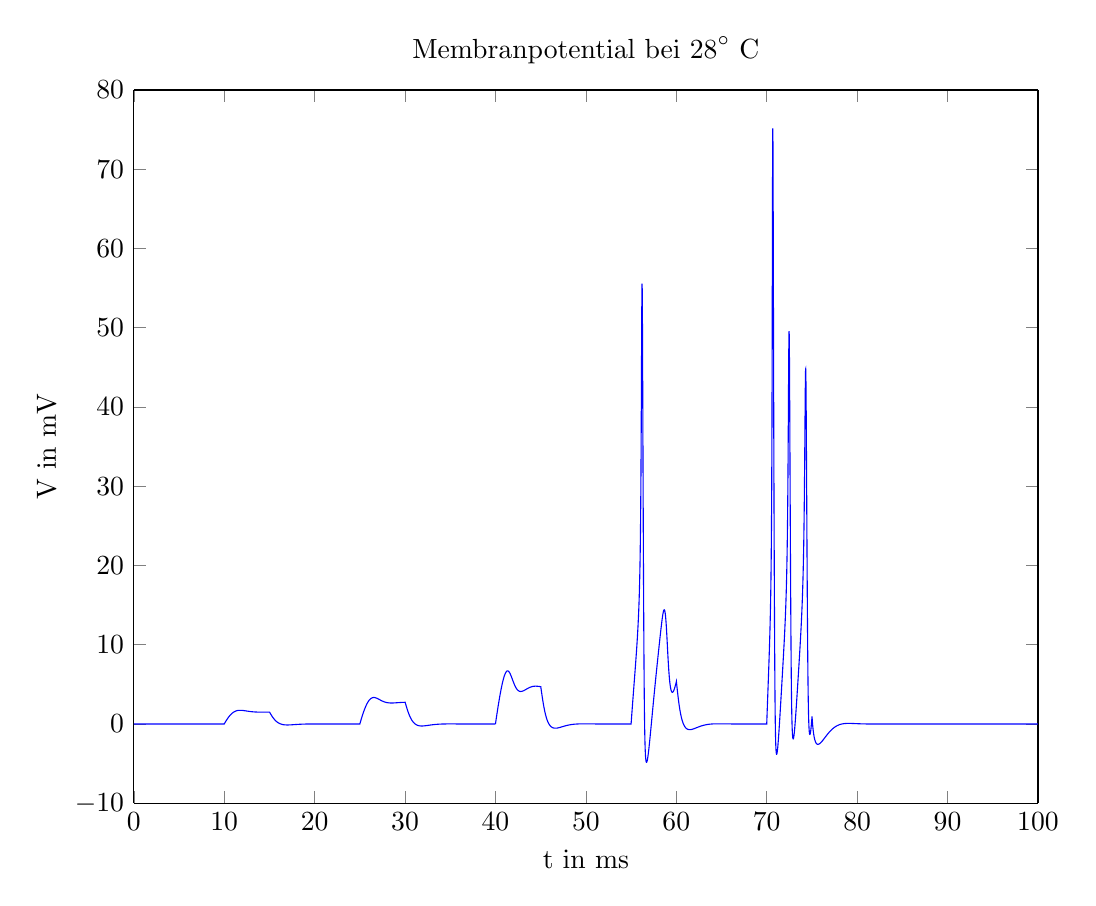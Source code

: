 % This file was created by matlab2tikz.
% Minimal pgfplots version: 1.3
%
%The latest updates can be retrieved from
%  http://www.mathworks.com/matlabcentral/fileexchange/22022-matlab2tikz
%where you can also make suggestions and rate matlab2tikz.
%
\begin{tikzpicture}

\begin{axis}[%
width=4.521in,
height=3.566in,
at={(0.758in,0.481in)},
scale only axis,
separate axis lines,
every outer x axis line/.append style={black},
every x tick label/.append style={font=\color{black}},
xmin=0,
xmax=100,
xlabel={t in ms},
every outer y axis line/.append style={black},
every y tick label/.append style={font=\color{black}},
ymin=-10,
ymax=80,
ylabel={V in mV},
title={$\text{Membranpotential bei 28}^\circ\text{ C}$}
]
\addplot [color=blue,solid,forget plot]
  table[row sep=crcr]{%
0	0\\
0.01	3.237e-06\\
0.02	6.474e-06\\
0.03	9.694e-06\\
0.04	1.29e-05\\
0.05	1.609e-05\\
0.06	1.927e-05\\
0.07	2.244e-05\\
0.08	2.559e-05\\
0.09	2.874e-05\\
0.1	3.187e-05\\
0.11	3.499e-05\\
0.12	3.81e-05\\
0.13	4.119e-05\\
0.14	4.427e-05\\
0.15	4.733e-05\\
0.16	5.038e-05\\
0.17	5.342e-05\\
0.18	5.644e-05\\
0.19	5.945e-05\\
0.2	6.244e-05\\
0.21	6.541e-05\\
0.22	6.837e-05\\
0.23	7.131e-05\\
0.24	7.423e-05\\
0.25	7.714e-05\\
0.26	8.003e-05\\
0.27	8.29e-05\\
0.28	8.575e-05\\
0.29	8.859e-05\\
0.3	9.14e-05\\
0.31	9.42e-05\\
0.32	9.698e-05\\
0.33	9.974e-05\\
0.34	0.0\\
0.35	0.0\\
0.36	0.0\\
0.37	0.0\\
0.38	0.0\\
0.39	0.0\\
0.4	0.0\\
0.41	0.0\\
0.42	0.0\\
0.43	0.0\\
0.44	0.0\\
0.45	0.0\\
0.46	0.0\\
0.47	0.0\\
0.48	0.0\\
0.49	0.0\\
0.5	0.0\\
0.51	0.0\\
0.52	0.0\\
0.53	0.0\\
0.54	0.0\\
0.55	0.0\\
0.56	0.0\\
0.57	0.0\\
0.58	0.0\\
0.59	0.0\\
0.6	0.0\\
0.61	0.0\\
0.62	0.0\\
0.63	0.0\\
0.64	0.0\\
0.65	0.0\\
0.66	0.0\\
0.67	0.0\\
0.68	0.0\\
0.69	0.0\\
0.7	0.0\\
0.71	0.0\\
0.72	0.0\\
0.73	0.0\\
0.74	0.0\\
0.75	0.0\\
0.76	0.0\\
0.77	0.0\\
0.78	0.0\\
0.79	0.0\\
0.8	0.0\\
0.81	0.0\\
0.82	0.0\\
0.83	0.0\\
0.84	0.0\\
0.85	0.0\\
0.86	0.0\\
0.87	0.0\\
0.88	0.0\\
0.89	0.0\\
0.9	0.0\\
0.91	0.0\\
0.92	0.0\\
0.93	0.0\\
0.94	0.0\\
0.95	0.0\\
0.96	0.0\\
0.97	0.0\\
0.98	0.0\\
0.99	0.0\\
1	0.0\\
1.01	0.0\\
1.02	0.0\\
1.03	0.0\\
1.04	0.0\\
1.05	0.0\\
1.06	0.0\\
1.07	0.0\\
1.08	0.0\\
1.09	0.0\\
1.1	0.0\\
1.11	0.0\\
1.12	0.0\\
1.13	0.0\\
1.14	0.0\\
1.15	0.0\\
1.16	0.0\\
1.17	0.0\\
1.18	0.0\\
1.19	0.0\\
1.2	0.0\\
1.21	0.0\\
1.22	0.0\\
1.23	0.0\\
1.24	0.0\\
1.25	0.0\\
1.26	0.0\\
1.27	0.0\\
1.28	0.0\\
1.29	0.0\\
1.3	0.0\\
1.31	0.0\\
1.32	0.0\\
1.33	0.0\\
1.34	0.0\\
1.35	0.0\\
1.36	0.0\\
1.37	0.0\\
1.38	0.0\\
1.39	0.0\\
1.4	0.0\\
1.41	0.0\\
1.42	0.0\\
1.43	0.0\\
1.44	0.0\\
1.45	0.0\\
1.46	0.0\\
1.47	0.0\\
1.48	0.0\\
1.49	0.0\\
1.5	0.0\\
1.51	0.0\\
1.52	0.0\\
1.53	0.0\\
1.54	0.0\\
1.55	0.0\\
1.56	0.0\\
1.57	0.0\\
1.58	0.0\\
1.59	0.0\\
1.6	0.0\\
1.61	0.0\\
1.62	0.0\\
1.63	0.0\\
1.64	0.0\\
1.65	0.0\\
1.66	0.0\\
1.67	0.0\\
1.68	0.0\\
1.69	0.0\\
1.7	0.0\\
1.71	0.0\\
1.72	0.0\\
1.73	0.0\\
1.74	0.0\\
1.75	0.0\\
1.76	0.0\\
1.77	0.0\\
1.78	0.0\\
1.79	0.0\\
1.8	0.0\\
1.81	0.0\\
1.82	0.0\\
1.83	0.0\\
1.84	0.0\\
1.85	0.0\\
1.86	0.0\\
1.87	0.0\\
1.88	0.0\\
1.89	0.0\\
1.9	0.0\\
1.91	0.0\\
1.92	0.0\\
1.93	0.0\\
1.94	0.0\\
1.95	0.0\\
1.96	0.0\\
1.97	0.0\\
1.98	0.0\\
1.99	0.0\\
2	0.0\\
2.01	0.0\\
2.02	0.0\\
2.03	0.0\\
2.04	0.0\\
2.05	0.0\\
2.06	0.0\\
2.07	0.0\\
2.08	0.0\\
2.09	0.0\\
2.1	0.0\\
2.11	0.0\\
2.12	0.0\\
2.13	0.0\\
2.14	0.0\\
2.15	0.0\\
2.16	0.0\\
2.17	0.0\\
2.18	0.0\\
2.19	0.0\\
2.2	0.0\\
2.21	0.0\\
2.22	0.0\\
2.23	0.0\\
2.24	0.0\\
2.25	0.0\\
2.26	0.0\\
2.27	0.0\\
2.28	0.0\\
2.29	0.0\\
2.3	0.0\\
2.31	0.0\\
2.32	0.0\\
2.33	0.0\\
2.34	0.0\\
2.35	0.0\\
2.36	0.0\\
2.37	0.0\\
2.38	0.0\\
2.39	0.0\\
2.4	0.0\\
2.41	0.0\\
2.42	0.0\\
2.43	0.0\\
2.44	0.0\\
2.45	0.0\\
2.46	0.0\\
2.47	0.0\\
2.48	0.0\\
2.49	0.0\\
2.5	0.0\\
2.51	0.0\\
2.52	0.0\\
2.53	0.0\\
2.54	0.0\\
2.55	0.0\\
2.56	0.0\\
2.57	0.0\\
2.58	0.0\\
2.59	0.0\\
2.6	0.0\\
2.61	0.0\\
2.62	0.0\\
2.63	0.0\\
2.64	0.0\\
2.65	0.0\\
2.66	0.0\\
2.67	0.0\\
2.68	0.0\\
2.69	0.0\\
2.7	0.0\\
2.71	0.0\\
2.72	0.0\\
2.73	0.0\\
2.74	0.0\\
2.75	0.0\\
2.76	0.0\\
2.77	0.0\\
2.78	0.0\\
2.79	0.0\\
2.8	0.0\\
2.81	0.0\\
2.82	0.0\\
2.83	0.0\\
2.84	0.0\\
2.85	0.0\\
2.86	0.0\\
2.87	0.0\\
2.88	0.0\\
2.89	0.0\\
2.9	0.0\\
2.91	0.0\\
2.92	0.0\\
2.93	0.0\\
2.94	0.0\\
2.95	0.0\\
2.96	0.0\\
2.97	0.0\\
2.98	0.0\\
2.99	0.0\\
3	0.0\\
3.01	0.0\\
3.02	0.0\\
3.03	0.0\\
3.04	0.0\\
3.05	0.0\\
3.06	0.0\\
3.07	0.0\\
3.08	0.0\\
3.09	0.0\\
3.1	0.0\\
3.11	0.0\\
3.12	0.0\\
3.13	0.0\\
3.14	0.0\\
3.15	0.0\\
3.16	0.0\\
3.17	0.0\\
3.18	0.0\\
3.19	0.0\\
3.2	0.0\\
3.21	0.0\\
3.22	0.0\\
3.23	0.0\\
3.24	0.0\\
3.25	0.0\\
3.26	0.0\\
3.27	0.0\\
3.28	0.0\\
3.29	0.0\\
3.3	0.0\\
3.31	0.0\\
3.32	0.0\\
3.33	0.0\\
3.34	0.0\\
3.35	0.0\\
3.36	0.0\\
3.37	0.0\\
3.38	0.0\\
3.39	0.0\\
3.4	0.0\\
3.41	0.0\\
3.42	0.0\\
3.43	0.0\\
3.44	0.0\\
3.45	0.0\\
3.46	0.0\\
3.47	0.0\\
3.48	0.0\\
3.49	0.0\\
3.5	0.0\\
3.51	0.0\\
3.52	0.0\\
3.53	0.0\\
3.54	0.0\\
3.55	0.0\\
3.56	0.0\\
3.57	0.0\\
3.58	0.0\\
3.59	0.0\\
3.6	0.0\\
3.61	0.0\\
3.62	0.0\\
3.63	0.0\\
3.64	0.0\\
3.65	0.0\\
3.66	0.0\\
3.67	0.0\\
3.68	0.0\\
3.69	0.0\\
3.7	0.0\\
3.71	0.0\\
3.72	0.0\\
3.73	0.0\\
3.74	0.0\\
3.75	0.0\\
3.76	0.0\\
3.77	0.0\\
3.78	0.0\\
3.79	0.0\\
3.8	0.0\\
3.81	0.0\\
3.82	0.0\\
3.83	0.0\\
3.84	0.0\\
3.85	0.0\\
3.86	0.0\\
3.87	0.0\\
3.88	0.0\\
3.89	0.0\\
3.9	0.0\\
3.91	0.0\\
3.92	0.0\\
3.93	0.0\\
3.94	0.0\\
3.95	0.0\\
3.96	0.0\\
3.97	0.0\\
3.98	0.0\\
3.99	0.0\\
4	0.0\\
4.01	0.0\\
4.02	0.0\\
4.03	0.0\\
4.04	0.0\\
4.05	0.0\\
4.06	0.0\\
4.07	0.0\\
4.08	0.0\\
4.09	0.0\\
4.1	0.0\\
4.11	0.0\\
4.12	0.0\\
4.13	0.0\\
4.14	0.0\\
4.15	0.0\\
4.16	0.0\\
4.17	0.0\\
4.18	0.0\\
4.19	0.0\\
4.2	0.0\\
4.21	0.0\\
4.22	0.0\\
4.23	0.0\\
4.24	0.0\\
4.25	0.0\\
4.26	0.0\\
4.27	0.0\\
4.28	0.0\\
4.29	0.0\\
4.3	0.0\\
4.31	0.0\\
4.32	0.0\\
4.33	0.0\\
4.34	0.0\\
4.35	0.0\\
4.36	0.0\\
4.37	0.0\\
4.38	0.0\\
4.39	0.0\\
4.4	0.0\\
4.41	0.0\\
4.42	0.0\\
4.43	0.0\\
4.44	0.0\\
4.45	0.0\\
4.46	0.0\\
4.47	0.0\\
4.48	0.0\\
4.49	0.0\\
4.5	0.0\\
4.51	0.0\\
4.52	0.0\\
4.53	0.0\\
4.54	0.0\\
4.55	0.0\\
4.56	0.0\\
4.57	0.0\\
4.58	0.0\\
4.59	0.0\\
4.6	0.0\\
4.61	0.0\\
4.62	0.0\\
4.63	0.0\\
4.64	0.0\\
4.65	0.0\\
4.66	0.0\\
4.67	0.0\\
4.68	0.0\\
4.69	0.0\\
4.7	0.0\\
4.71	0.0\\
4.72	0.0\\
4.73	0.0\\
4.74	0.0\\
4.75	0.0\\
4.76	0.0\\
4.77	0.0\\
4.78	0.0\\
4.79	0.0\\
4.8	0.0\\
4.81	0.0\\
4.82	0.0\\
4.83	0.0\\
4.84	0.0\\
4.85	0.0\\
4.86	0.0\\
4.87	0.0\\
4.88	0.0\\
4.89	0.0\\
4.9	0.0\\
4.91	0.0\\
4.92	0.0\\
4.93	0.0\\
4.94	0.0\\
4.95	0.0\\
4.96	0.0\\
4.97	0.0\\
4.98	0.0\\
4.99	0.0\\
5	0.0\\
5.01	0.0\\
5.02	0.0\\
5.03	0.0\\
5.04	0.0\\
5.05	0.0\\
5.06	0.0\\
5.07	0.0\\
5.08	0.0\\
5.09	0.0\\
5.1	0.0\\
5.11	0.0\\
5.12	0.0\\
5.13	0.0\\
5.14	0.0\\
5.15	0.0\\
5.16	0.0\\
5.17	0.0\\
5.18	0.0\\
5.19	0.0\\
5.2	0.0\\
5.21	0.0\\
5.22	0.0\\
5.23	0.0\\
5.24	0.0\\
5.25	0.0\\
5.26	0.0\\
5.27	0.0\\
5.28	0.0\\
5.29	0.0\\
5.3	0.0\\
5.31	0.0\\
5.32	0.0\\
5.33	0.0\\
5.34	0.0\\
5.35	0.0\\
5.36	0.0\\
5.37	0.0\\
5.38	0.0\\
5.39	0.0\\
5.4	0.0\\
5.41	0.0\\
5.42	0.0\\
5.43	0.0\\
5.44	0.0\\
5.45	0.0\\
5.46	0.0\\
5.47	0.0\\
5.48	0.0\\
5.49	0.0\\
5.5	0.0\\
5.51	0.0\\
5.52	0.0\\
5.53	0.0\\
5.54	0.0\\
5.55	0.0\\
5.56	0.0\\
5.57	0.0\\
5.58	0.0\\
5.59	0.0\\
5.6	0.0\\
5.61	0.0\\
5.62	0.0\\
5.63	0.0\\
5.64	0.0\\
5.65	0.0\\
5.66	0.0\\
5.67	0.0\\
5.68	0.0\\
5.69	0.0\\
5.7	0.0\\
5.71	0.0\\
5.72	0.0\\
5.73	0.0\\
5.74	0.0\\
5.75	0.0\\
5.76	0.0\\
5.77	0.0\\
5.78	0.0\\
5.79	0.0\\
5.8	0.0\\
5.81	0.0\\
5.82	0.0\\
5.83	0.0\\
5.84	0.0\\
5.85	0.0\\
5.86	0.0\\
5.87	0.0\\
5.88	0.0\\
5.89	0.0\\
5.9	0.0\\
5.91	0.0\\
5.92	0.0\\
5.93	0.0\\
5.94	0.0\\
5.95	0.0\\
5.96	0.0\\
5.97	0.0\\
5.98	0.0\\
5.99	0.0\\
6	0.0\\
6.01	0.0\\
6.02	0.0\\
6.03	0.0\\
6.04	0.0\\
6.05	0.0\\
6.06	0.0\\
6.07	0.0\\
6.08	0.0\\
6.09	0.0\\
6.1	0.0\\
6.11	0.0\\
6.12	0.0\\
6.13	0.0\\
6.14	0.0\\
6.15	0.0\\
6.16	0.0\\
6.17	0.0\\
6.18	0.0\\
6.19	0.0\\
6.2	0.0\\
6.21	0.0\\
6.22	0.0\\
6.23	0.0\\
6.24	0.0\\
6.25	0.0\\
6.26	0.0\\
6.27	0.0\\
6.28	0.0\\
6.29	0.0\\
6.3	0.0\\
6.31	0.0\\
6.32	0.0\\
6.33	0.0\\
6.34	0.0\\
6.35	0.0\\
6.36	0.0\\
6.37	0.0\\
6.38	0.0\\
6.39	0.0\\
6.4	0.0\\
6.41	0.0\\
6.42	0.0\\
6.43	0.0\\
6.44	0.0\\
6.45	0.0\\
6.46	0.0\\
6.47	0.0\\
6.48	0.0\\
6.49	0.0\\
6.5	0.0\\
6.51	0.0\\
6.52	0.0\\
6.53	0.0\\
6.54	0.0\\
6.55	0.0\\
6.56	0.0\\
6.57	0.0\\
6.58	0.0\\
6.59	0.0\\
6.6	0.0\\
6.61	0.0\\
6.62	0.0\\
6.63	0.0\\
6.64	0.0\\
6.65	0.0\\
6.66	0.0\\
6.67	0.0\\
6.68	0.0\\
6.69	0.0\\
6.7	0.0\\
6.71	0.0\\
6.72	0.0\\
6.73	0.0\\
6.74	0.0\\
6.75	0.0\\
6.76	0.0\\
6.77	0.0\\
6.78	0.0\\
6.79	0.0\\
6.8	0.0\\
6.81	0.0\\
6.82	0.0\\
6.83	0.0\\
6.84	0.0\\
6.85	0.0\\
6.86	0.0\\
6.87	0.0\\
6.88	0.0\\
6.89	0.0\\
6.9	0.0\\
6.91	0.0\\
6.92	0.0\\
6.93	0.0\\
6.94	0.0\\
6.95	0.0\\
6.96	0.0\\
6.97	0.0\\
6.98	0.0\\
6.99	0.0\\
7	0.0\\
7.01	0.0\\
7.02	0.0\\
7.03	0.0\\
7.04	0.0\\
7.05	0.0\\
7.06	0.0\\
7.07	0.0\\
7.08	0.0\\
7.09	0.0\\
7.1	0.0\\
7.11	0.0\\
7.12	0.0\\
7.13	0.0\\
7.14	0.0\\
7.15	0.0\\
7.16	0.0\\
7.17	0.0\\
7.18	0.0\\
7.19	0.0\\
7.2	0.0\\
7.21	0.0\\
7.22	0.0\\
7.23	0.0\\
7.24	0.0\\
7.25	0.0\\
7.26	0.0\\
7.27	0.0\\
7.28	0.0\\
7.29	0.0\\
7.3	0.0\\
7.31	0.0\\
7.32	0.0\\
7.33	0.0\\
7.34	0.0\\
7.35	0.0\\
7.36	0.0\\
7.37	0.0\\
7.38	0.0\\
7.39	0.0\\
7.4	0.0\\
7.41	0.0\\
7.42	0.0\\
7.43	0.0\\
7.44	0.0\\
7.45	0.0\\
7.46	0.0\\
7.47	0.0\\
7.48	0.0\\
7.49	0.0\\
7.5	0.0\\
7.51	0.0\\
7.52	0.0\\
7.53	0.0\\
7.54	0.0\\
7.55	0.0\\
7.56	0.0\\
7.57	0.0\\
7.58	0.0\\
7.59	0.0\\
7.6	0.0\\
7.61	0.0\\
7.62	0.0\\
7.63	0.0\\
7.64	0.0\\
7.65	0.0\\
7.66	0.0\\
7.67	0.0\\
7.68	0.0\\
7.69	0.0\\
7.7	0.0\\
7.71	0.0\\
7.72	0.0\\
7.73	0.0\\
7.74	0.0\\
7.75	0.0\\
7.76	0.0\\
7.77	0.0\\
7.78	0.0\\
7.79	0.0\\
7.8	0.0\\
7.81	0.0\\
7.82	0.0\\
7.83	0.0\\
7.84	0.0\\
7.85	0.0\\
7.86	0.0\\
7.87	0.0\\
7.88	0.0\\
7.89	0.0\\
7.9	0.0\\
7.91	0.0\\
7.92	0.0\\
7.93	0.0\\
7.94	0.0\\
7.95	0.0\\
7.96	0.0\\
7.97	0.0\\
7.98	0.0\\
7.99	0.0\\
8	0.0\\
8.01	0.0\\
8.02	0.0\\
8.03	0.0\\
8.04	0.0\\
8.05	0.0\\
8.06	0.0\\
8.07	0.0\\
8.08	0.0\\
8.09	0.0\\
8.1	0.0\\
8.11	0.0\\
8.12	0.0\\
8.13	0.0\\
8.14	0.0\\
8.15	0.0\\
8.16	0.0\\
8.17	0.0\\
8.18	0.0\\
8.19	0.0\\
8.2	0.0\\
8.21	0.0\\
8.22	0.0\\
8.23	0.0\\
8.24	0.0\\
8.25	0.0\\
8.26	0.0\\
8.27	0.0\\
8.28	0.0\\
8.29	0.0\\
8.3	0.0\\
8.31	0.0\\
8.32	0.0\\
8.33	0.0\\
8.34	0.0\\
8.35	0.0\\
8.36	0.0\\
8.37	0.0\\
8.38	0.0\\
8.39	0.0\\
8.4	0.0\\
8.41	0.0\\
8.42	0.0\\
8.43	0.0\\
8.44	0.0\\
8.45	0.0\\
8.46	0.0\\
8.47	0.0\\
8.48	0.0\\
8.49	0.0\\
8.5	0.0\\
8.51	0.0\\
8.52	0.0\\
8.53	0.0\\
8.54	0.0\\
8.55	0.0\\
8.56	0.0\\
8.57	0.0\\
8.58	0.0\\
8.59	0.0\\
8.6	0.0\\
8.61	0.0\\
8.62	0.0\\
8.63	0.0\\
8.64	0.0\\
8.65	0.0\\
8.66	0.0\\
8.67	0.0\\
8.68	0.0\\
8.69	0.0\\
8.7	0.0\\
8.71	0.0\\
8.72	0.0\\
8.73	0.0\\
8.74	0.0\\
8.75	0.0\\
8.76	0.0\\
8.77	0.0\\
8.78	0.0\\
8.79	0.0\\
8.8	0.0\\
8.81	0.0\\
8.82	0.0\\
8.83	0.0\\
8.84	0.0\\
8.85	0.0\\
8.86	0.0\\
8.87	0.0\\
8.88	0.0\\
8.89	0.0\\
8.9	0.0\\
8.91	0.0\\
8.92	0.0\\
8.93	0.0\\
8.94	0.0\\
8.95	0.0\\
8.96	0.0\\
8.97	0.0\\
8.98	0.0\\
8.99	0.0\\
9	0.0\\
9.01	0.0\\
9.02	0.0\\
9.03	0.0\\
9.04	0.0\\
9.05	0.0\\
9.06	0.0\\
9.07	0.0\\
9.08	0.0\\
9.09	0.0\\
9.1	0.0\\
9.11	0.0\\
9.12	0.0\\
9.13	0.0\\
9.14	0.0\\
9.15	0.0\\
9.16	0.0\\
9.17	0.0\\
9.18	0.0\\
9.19	0.0\\
9.2	0.0\\
9.21	0.0\\
9.22	0.0\\
9.23	0.0\\
9.24	0.0\\
9.25	0.0\\
9.26	0.0\\
9.27	0.0\\
9.28	0.0\\
9.29	0.0\\
9.3	0.0\\
9.31	0.0\\
9.32	0.0\\
9.33	0.0\\
9.34	0.0\\
9.35	0.0\\
9.36	0.0\\
9.37	0.0\\
9.38	0.0\\
9.39	0.0\\
9.4	0.0\\
9.41	0.0\\
9.42	0.0\\
9.43	0.0\\
9.44	0.0\\
9.45	0.0\\
9.46	0.0\\
9.47	0.0\\
9.48	0.0\\
9.49	0.0\\
9.5	0.0\\
9.51	0.0\\
9.52	0.0\\
9.53	0.0\\
9.54	0.0\\
9.55	0.0\\
9.56	0.0\\
9.57	0.0\\
9.58	0.0\\
9.59	0.0\\
9.6	0.0\\
9.61	0.0\\
9.62	0.0\\
9.63	0.0\\
9.64	0.0\\
9.65	0.0\\
9.66	0.0\\
9.67	0.0\\
9.68	0.0\\
9.69	0.0\\
9.7	0.0\\
9.71	0.0\\
9.72	0.0\\
9.73	0.0\\
9.74	0.0\\
9.75	0.0\\
9.76	0.0\\
9.77	0.0\\
9.78	0.0\\
9.79	0.0\\
9.8	0.0\\
9.81	0.0\\
9.82	0.0\\
9.83	0.0\\
9.84	0.0\\
9.85	0.0\\
9.86	0.0\\
9.87	0.0\\
9.88	0.0\\
9.89	0.0\\
9.9	0.0\\
9.91	0.0\\
9.92	0.0\\
9.93	0.0\\
9.94	0.0\\
9.95	0.0\\
9.96	0.0\\
9.97	0.0\\
9.98	0.0\\
9.99	0.0\\
10	0.0\\
10.01	0.02\\
10.02	0.04\\
10.03	0.06\\
10.04	0.08\\
10.05	0.1\\
10.06	0.119\\
10.07	0.139\\
10.08	0.158\\
10.09	0.178\\
10.1	0.197\\
10.11	0.216\\
10.12	0.236\\
10.13	0.255\\
10.14	0.274\\
10.15	0.293\\
10.16	0.312\\
10.17	0.331\\
10.18	0.349\\
10.19	0.368\\
10.2	0.386\\
10.21	0.405\\
10.22	0.423\\
10.23	0.441\\
10.24	0.459\\
10.25	0.477\\
10.26	0.495\\
10.27	0.513\\
10.28	0.531\\
10.29	0.549\\
10.3	0.566\\
10.31	0.583\\
10.32	0.601\\
10.33	0.618\\
10.34	0.635\\
10.35	0.652\\
10.36	0.669\\
10.37	0.685\\
10.38	0.702\\
10.39	0.718\\
10.4	0.735\\
10.41	0.751\\
10.42	0.767\\
10.43	0.783\\
10.44	0.799\\
10.45	0.814\\
10.46	0.83\\
10.47	0.845\\
10.48	0.861\\
10.49	0.876\\
10.5	0.891\\
10.51	0.906\\
10.52	0.921\\
10.53	0.935\\
10.54	0.95\\
10.55	0.964\\
10.56	0.978\\
10.57	0.992\\
10.58	1.006\\
10.59	1.02\\
10.6	1.034\\
10.61	1.047\\
10.62	1.061\\
10.63	1.074\\
10.64	1.087\\
10.65	1.1\\
10.66	1.113\\
10.67	1.126\\
10.68	1.138\\
10.69	1.15\\
10.7	1.163\\
10.71	1.175\\
10.72	1.187\\
10.73	1.199\\
10.74	1.21\\
10.75	1.222\\
10.76	1.233\\
10.77	1.244\\
10.78	1.256\\
10.79	1.267\\
10.8	1.277\\
10.81	1.288\\
10.82	1.299\\
10.83	1.309\\
10.84	1.319\\
10.85	1.329\\
10.86	1.339\\
10.87	1.349\\
10.88	1.359\\
10.89	1.368\\
10.9	1.378\\
10.91	1.387\\
10.92	1.396\\
10.93	1.405\\
10.94	1.414\\
10.95	1.422\\
10.96	1.431\\
10.97	1.439\\
10.98	1.447\\
10.99	1.456\\
11	1.464\\
11.01	1.471\\
11.02	1.479\\
11.03	1.487\\
11.04	1.494\\
11.05	1.501\\
11.06	1.509\\
11.07	1.516\\
11.08	1.522\\
11.09	1.529\\
11.1	1.536\\
11.11	1.542\\
11.12	1.549\\
11.13	1.555\\
11.14	1.561\\
11.15	1.567\\
11.16	1.573\\
11.17	1.578\\
11.18	1.584\\
11.19	1.59\\
11.2	1.595\\
11.21	1.6\\
11.22	1.605\\
11.23	1.61\\
11.24	1.615\\
11.25	1.62\\
11.26	1.624\\
11.27	1.629\\
11.28	1.633\\
11.29	1.637\\
11.3	1.642\\
11.31	1.646\\
11.32	1.65\\
11.33	1.653\\
11.34	1.657\\
11.35	1.661\\
11.36	1.664\\
11.37	1.667\\
11.38	1.671\\
11.39	1.674\\
11.4	1.677\\
11.41	1.68\\
11.42	1.683\\
11.43	1.685\\
11.44	1.688\\
11.45	1.691\\
11.46	1.693\\
11.47	1.695\\
11.48	1.698\\
11.49	1.7\\
11.5	1.702\\
11.51	1.704\\
11.52	1.706\\
11.53	1.708\\
11.54	1.709\\
11.55	1.711\\
11.56	1.712\\
11.57	1.714\\
11.58	1.715\\
11.59	1.717\\
11.6	1.718\\
11.61	1.719\\
11.62	1.72\\
11.63	1.721\\
11.64	1.722\\
11.65	1.723\\
11.66	1.723\\
11.67	1.724\\
11.68	1.725\\
11.69	1.725\\
11.7	1.726\\
11.71	1.726\\
11.72	1.726\\
11.73	1.727\\
11.74	1.727\\
11.75	1.727\\
11.76	1.727\\
11.77	1.727\\
11.78	1.727\\
11.79	1.727\\
11.8	1.727\\
11.81	1.727\\
11.82	1.726\\
11.83	1.726\\
11.84	1.726\\
11.85	1.725\\
11.86	1.725\\
11.87	1.724\\
11.88	1.724\\
11.89	1.723\\
11.9	1.722\\
11.91	1.722\\
11.92	1.721\\
11.93	1.72\\
11.94	1.719\\
11.95	1.719\\
11.96	1.718\\
11.97	1.717\\
11.98	1.716\\
11.99	1.715\\
12	1.714\\
12.01	1.712\\
12.02	1.711\\
12.03	1.71\\
12.04	1.709\\
12.05	1.708\\
12.06	1.707\\
12.07	1.705\\
12.08	1.704\\
12.09	1.703\\
12.1	1.701\\
12.11	1.7\\
12.12	1.698\\
12.13	1.697\\
12.14	1.696\\
12.15	1.694\\
12.16	1.693\\
12.17	1.691\\
12.18	1.69\\
12.19	1.688\\
12.2	1.686\\
12.21	1.685\\
12.22	1.683\\
12.23	1.682\\
12.24	1.68\\
12.25	1.678\\
12.26	1.677\\
12.27	1.675\\
12.28	1.673\\
12.29	1.672\\
12.3	1.67\\
12.31	1.668\\
12.32	1.667\\
12.33	1.665\\
12.34	1.663\\
12.35	1.661\\
12.36	1.66\\
12.37	1.658\\
12.38	1.656\\
12.39	1.654\\
12.4	1.653\\
12.41	1.651\\
12.42	1.649\\
12.43	1.647\\
12.44	1.646\\
12.45	1.644\\
12.46	1.642\\
12.47	1.64\\
12.48	1.638\\
12.49	1.637\\
12.5	1.635\\
12.51	1.633\\
12.52	1.631\\
12.53	1.63\\
12.54	1.628\\
12.55	1.626\\
12.56	1.624\\
12.57	1.623\\
12.58	1.621\\
12.59	1.619\\
12.6	1.618\\
12.61	1.616\\
12.62	1.614\\
12.63	1.612\\
12.64	1.611\\
12.65	1.609\\
12.66	1.607\\
12.67	1.606\\
12.68	1.604\\
12.69	1.602\\
12.7	1.601\\
12.71	1.599\\
12.72	1.598\\
12.73	1.596\\
12.74	1.594\\
12.75	1.593\\
12.76	1.591\\
12.77	1.59\\
12.78	1.588\\
12.79	1.587\\
12.8	1.585\\
12.81	1.584\\
12.82	1.582\\
12.83	1.581\\
12.84	1.579\\
12.85	1.578\\
12.86	1.576\\
12.87	1.575\\
12.88	1.573\\
12.89	1.572\\
12.9	1.57\\
12.91	1.569\\
12.92	1.568\\
12.93	1.566\\
12.94	1.565\\
12.95	1.564\\
12.96	1.562\\
12.97	1.561\\
12.98	1.56\\
12.99	1.558\\
13	1.557\\
13.01	1.556\\
13.02	1.555\\
13.03	1.553\\
13.04	1.552\\
13.05	1.551\\
13.06	1.55\\
13.07	1.549\\
13.08	1.548\\
13.09	1.546\\
13.1	1.545\\
13.11	1.544\\
13.12	1.543\\
13.13	1.542\\
13.14	1.541\\
13.15	1.54\\
13.16	1.539\\
13.17	1.538\\
13.18	1.537\\
13.19	1.536\\
13.2	1.535\\
13.21	1.534\\
13.22	1.533\\
13.23	1.532\\
13.24	1.531\\
13.25	1.53\\
13.26	1.529\\
13.27	1.529\\
13.28	1.528\\
13.29	1.527\\
13.3	1.526\\
13.31	1.525\\
13.32	1.524\\
13.33	1.524\\
13.34	1.523\\
13.35	1.522\\
13.36	1.521\\
13.37	1.521\\
13.38	1.52\\
13.39	1.519\\
13.4	1.519\\
13.41	1.518\\
13.42	1.517\\
13.43	1.517\\
13.44	1.516\\
13.45	1.515\\
13.46	1.515\\
13.47	1.514\\
13.48	1.514\\
13.49	1.513\\
13.5	1.512\\
13.51	1.512\\
13.52	1.511\\
13.53	1.511\\
13.54	1.51\\
13.55	1.51\\
13.56	1.509\\
13.57	1.509\\
13.58	1.508\\
13.59	1.508\\
13.6	1.508\\
13.61	1.507\\
13.62	1.507\\
13.63	1.506\\
13.64	1.506\\
13.65	1.505\\
13.66	1.505\\
13.67	1.505\\
13.68	1.504\\
13.69	1.504\\
13.7	1.504\\
13.71	1.503\\
13.72	1.503\\
13.73	1.503\\
13.74	1.502\\
13.75	1.502\\
13.76	1.502\\
13.77	1.502\\
13.78	1.501\\
13.79	1.501\\
13.8	1.501\\
13.81	1.501\\
13.82	1.5\\
13.83	1.5\\
13.84	1.5\\
13.85	1.5\\
13.86	1.5\\
13.87	1.5\\
13.88	1.499\\
13.89	1.499\\
13.9	1.499\\
13.91	1.499\\
13.92	1.499\\
13.93	1.499\\
13.94	1.498\\
13.95	1.498\\
13.96	1.498\\
13.97	1.498\\
13.98	1.498\\
13.99	1.498\\
14	1.498\\
14.01	1.498\\
14.02	1.498\\
14.03	1.498\\
14.04	1.498\\
14.05	1.498\\
14.06	1.498\\
14.07	1.498\\
14.08	1.497\\
14.09	1.497\\
14.1	1.497\\
14.11	1.497\\
14.12	1.497\\
14.13	1.497\\
14.14	1.497\\
14.15	1.497\\
14.16	1.497\\
14.17	1.497\\
14.18	1.497\\
14.19	1.497\\
14.2	1.497\\
14.21	1.498\\
14.22	1.498\\
14.23	1.498\\
14.24	1.498\\
14.25	1.498\\
14.26	1.498\\
14.27	1.498\\
14.28	1.498\\
14.29	1.498\\
14.3	1.498\\
14.31	1.498\\
14.32	1.498\\
14.33	1.498\\
14.34	1.498\\
14.35	1.498\\
14.36	1.498\\
14.37	1.499\\
14.38	1.499\\
14.39	1.499\\
14.4	1.499\\
14.41	1.499\\
14.42	1.499\\
14.43	1.499\\
14.44	1.499\\
14.45	1.499\\
14.46	1.499\\
14.47	1.5\\
14.48	1.5\\
14.49	1.5\\
14.5	1.5\\
14.51	1.5\\
14.52	1.5\\
14.53	1.5\\
14.54	1.5\\
14.55	1.501\\
14.56	1.501\\
14.57	1.501\\
14.58	1.501\\
14.59	1.501\\
14.6	1.501\\
14.61	1.501\\
14.62	1.501\\
14.63	1.502\\
14.64	1.502\\
14.65	1.502\\
14.66	1.502\\
14.67	1.502\\
14.68	1.502\\
14.69	1.502\\
14.7	1.503\\
14.71	1.503\\
14.72	1.503\\
14.73	1.503\\
14.74	1.503\\
14.75	1.503\\
14.76	1.503\\
14.77	1.504\\
14.78	1.504\\
14.79	1.504\\
14.8	1.504\\
14.81	1.504\\
14.82	1.504\\
14.83	1.504\\
14.84	1.505\\
14.85	1.505\\
14.86	1.505\\
14.87	1.505\\
14.88	1.505\\
14.89	1.505\\
14.9	1.505\\
14.91	1.506\\
14.92	1.506\\
14.93	1.506\\
14.94	1.506\\
14.95	1.506\\
14.96	1.506\\
14.97	1.506\\
14.98	1.507\\
14.99	1.507\\
15	1.507\\
15.01	1.507\\
15.02	1.487\\
15.03	1.467\\
15.04	1.448\\
15.05	1.428\\
15.06	1.408\\
15.07	1.389\\
15.08	1.369\\
15.09	1.35\\
15.1	1.331\\
15.11	1.312\\
15.12	1.292\\
15.13	1.273\\
15.14	1.254\\
15.15	1.236\\
15.16	1.217\\
15.17	1.198\\
15.18	1.18\\
15.19	1.161\\
15.2	1.143\\
15.21	1.124\\
15.22	1.106\\
15.23	1.088\\
15.24	1.07\\
15.25	1.053\\
15.26	1.035\\
15.27	1.017\\
15.28	1.0\\
15.29	0.983\\
15.3	0.965\\
15.31	0.948\\
15.32	0.932\\
15.33	0.915\\
15.34	0.898\\
15.35	0.882\\
15.36	0.865\\
15.37	0.849\\
15.38	0.833\\
15.39	0.817\\
15.4	0.802\\
15.41	0.786\\
15.42	0.771\\
15.43	0.755\\
15.44	0.74\\
15.45	0.725\\
15.46	0.71\\
15.47	0.696\\
15.48	0.681\\
15.49	0.667\\
15.5	0.653\\
15.51	0.639\\
15.52	0.625\\
15.53	0.611\\
15.54	0.598\\
15.55	0.584\\
15.56	0.571\\
15.57	0.558\\
15.58	0.545\\
15.59	0.532\\
15.6	0.52\\
15.61	0.507\\
15.62	0.495\\
15.63	0.483\\
15.64	0.471\\
15.65	0.459\\
15.66	0.447\\
15.67	0.436\\
15.68	0.425\\
15.69	0.413\\
15.7	0.402\\
15.71	0.391\\
15.72	0.381\\
15.73	0.37\\
15.74	0.36\\
15.75	0.349\\
15.76	0.339\\
15.77	0.329\\
15.78	0.319\\
15.79	0.31\\
15.8	0.3\\
15.81	0.291\\
15.82	0.281\\
15.83	0.272\\
15.84	0.263\\
15.85	0.254\\
15.86	0.246\\
15.87	0.237\\
15.88	0.229\\
15.89	0.22\\
15.9	0.212\\
15.91	0.204\\
15.92	0.196\\
15.93	0.188\\
15.94	0.181\\
15.95	0.173\\
15.96	0.166\\
15.97	0.159\\
15.98	0.151\\
15.99	0.144\\
16	0.138\\
16.01	0.131\\
16.02	0.124\\
16.03	0.118\\
16.04	0.111\\
16.05	0.105\\
16.06	0.099\\
16.07	0.093\\
16.08	0.087\\
16.09	0.081\\
16.1	0.075\\
16.11	0.07\\
16.12	0.064\\
16.13	0.059\\
16.14	0.053\\
16.15	0.048\\
16.16	0.043\\
16.17	0.038\\
16.18	0.033\\
16.19	0.029\\
16.2	0.024\\
16.21	0.019\\
16.22	0.015\\
16.23	0.01\\
16.24	0.006\\
16.25	0.002\\
16.26	-0.002\\
16.27	-0.006\\
16.28	-0.01\\
16.29	-0.014\\
16.3	-0.018\\
16.31	-0.021\\
16.32	-0.025\\
16.33	-0.028\\
16.34	-0.032\\
16.35	-0.035\\
16.36	-0.038\\
16.37	-0.041\\
16.38	-0.045\\
16.39	-0.048\\
16.4	-0.05\\
16.41	-0.053\\
16.42	-0.056\\
16.43	-0.059\\
16.44	-0.061\\
16.45	-0.064\\
16.46	-0.066\\
16.47	-0.069\\
16.48	-0.071\\
16.49	-0.074\\
16.5	-0.076\\
16.51	-0.078\\
16.52	-0.08\\
16.53	-0.082\\
16.54	-0.084\\
16.55	-0.086\\
16.56	-0.088\\
16.57	-0.09\\
16.58	-0.091\\
16.59	-0.093\\
16.6	-0.095\\
16.61	-0.096\\
16.62	-0.098\\
16.63	-0.099\\
16.64	-0.1\\
16.65	-0.102\\
16.66	-0.103\\
16.67	-0.104\\
16.68	-0.105\\
16.69	-0.107\\
16.7	-0.108\\
16.71	-0.109\\
16.72	-0.11\\
16.73	-0.111\\
16.74	-0.112\\
16.75	-0.112\\
16.76	-0.113\\
16.77	-0.114\\
16.78	-0.115\\
16.79	-0.115\\
16.8	-0.116\\
16.81	-0.117\\
16.82	-0.117\\
16.83	-0.118\\
16.84	-0.118\\
16.85	-0.119\\
16.86	-0.119\\
16.87	-0.12\\
16.88	-0.12\\
16.89	-0.12\\
16.9	-0.121\\
16.91	-0.121\\
16.92	-0.121\\
16.93	-0.121\\
16.94	-0.121\\
16.95	-0.122\\
16.96	-0.122\\
16.97	-0.122\\
16.98	-0.122\\
16.99	-0.122\\
17	-0.122\\
17.01	-0.122\\
17.02	-0.122\\
17.03	-0.122\\
17.04	-0.122\\
17.05	-0.121\\
17.06	-0.121\\
17.07	-0.121\\
17.08	-0.121\\
17.09	-0.121\\
17.1	-0.12\\
17.11	-0.12\\
17.12	-0.12\\
17.13	-0.12\\
17.14	-0.119\\
17.15	-0.119\\
17.16	-0.119\\
17.17	-0.118\\
17.18	-0.118\\
17.19	-0.117\\
17.2	-0.117\\
17.21	-0.117\\
17.22	-0.116\\
17.23	-0.116\\
17.24	-0.115\\
17.25	-0.115\\
17.26	-0.114\\
17.27	-0.114\\
17.28	-0.113\\
17.29	-0.112\\
17.3	-0.112\\
17.31	-0.111\\
17.32	-0.111\\
17.33	-0.11\\
17.34	-0.11\\
17.35	-0.109\\
17.36	-0.108\\
17.37	-0.108\\
17.38	-0.107\\
17.39	-0.106\\
17.4	-0.106\\
17.41	-0.105\\
17.42	-0.104\\
17.43	-0.104\\
17.44	-0.103\\
17.45	-0.102\\
17.46	-0.101\\
17.47	-0.101\\
17.48	-0.1\\
17.49	-0.099\\
17.5	-0.098\\
17.51	-0.098\\
17.52	-0.097\\
17.53	-0.096\\
17.54	-0.095\\
17.55	-0.095\\
17.56	-0.094\\
17.57	-0.093\\
17.58	-0.092\\
17.59	-0.092\\
17.6	-0.091\\
17.61	-0.09\\
17.62	-0.089\\
17.63	-0.088\\
17.64	-0.088\\
17.65	-0.087\\
17.66	-0.086\\
17.67	-0.085\\
17.68	-0.084\\
17.69	-0.084\\
17.7	-0.083\\
17.71	-0.082\\
17.72	-0.081\\
17.73	-0.08\\
17.74	-0.08\\
17.75	-0.079\\
17.76	-0.078\\
17.77	-0.077\\
17.78	-0.076\\
17.79	-0.076\\
17.8	-0.075\\
17.81	-0.074\\
17.82	-0.073\\
17.83	-0.072\\
17.84	-0.072\\
17.85	-0.071\\
17.86	-0.07\\
17.87	-0.069\\
17.88	-0.068\\
17.89	-0.068\\
17.9	-0.067\\
17.91	-0.066\\
17.92	-0.065\\
17.93	-0.065\\
17.94	-0.064\\
17.95	-0.063\\
17.96	-0.062\\
17.97	-0.061\\
17.98	-0.061\\
17.99	-0.06\\
18	-0.059\\
18.01	-0.058\\
18.02	-0.058\\
18.03	-0.057\\
18.04	-0.056\\
18.05	-0.055\\
18.06	-0.055\\
18.07	-0.054\\
18.08	-0.053\\
18.09	-0.053\\
18.1	-0.052\\
18.11	-0.051\\
18.12	-0.05\\
18.13	-0.05\\
18.14	-0.049\\
18.15	-0.048\\
18.16	-0.048\\
18.17	-0.047\\
18.18	-0.046\\
18.19	-0.046\\
18.2	-0.045\\
18.21	-0.044\\
18.22	-0.043\\
18.23	-0.043\\
18.24	-0.042\\
18.25	-0.042\\
18.26	-0.041\\
18.27	-0.04\\
18.28	-0.04\\
18.29	-0.039\\
18.3	-0.038\\
18.31	-0.038\\
18.32	-0.037\\
18.33	-0.036\\
18.34	-0.036\\
18.35	-0.035\\
18.36	-0.035\\
18.37	-0.034\\
18.38	-0.033\\
18.39	-0.033\\
18.4	-0.032\\
18.41	-0.032\\
18.42	-0.031\\
18.43	-0.031\\
18.44	-0.03\\
18.45	-0.03\\
18.46	-0.029\\
18.47	-0.028\\
18.48	-0.028\\
18.49	-0.027\\
18.5	-0.027\\
18.51	-0.026\\
18.52	-0.026\\
18.53	-0.025\\
18.54	-0.025\\
18.55	-0.024\\
18.56	-0.024\\
18.57	-0.023\\
18.58	-0.023\\
18.59	-0.022\\
18.6	-0.022\\
18.61	-0.021\\
18.62	-0.021\\
18.63	-0.021\\
18.64	-0.02\\
18.65	-0.02\\
18.66	-0.019\\
18.67	-0.019\\
18.68	-0.018\\
18.69	-0.018\\
18.7	-0.017\\
18.71	-0.017\\
18.72	-0.017\\
18.73	-0.016\\
18.74	-0.016\\
18.75	-0.015\\
18.76	-0.015\\
18.77	-0.015\\
18.78	-0.014\\
18.79	-0.014\\
18.8	-0.014\\
18.81	-0.013\\
18.82	-0.013\\
18.83	-0.012\\
18.84	-0.012\\
18.85	-0.012\\
18.86	-0.011\\
18.87	-0.011\\
18.88	-0.011\\
18.89	-0.01\\
18.9	-0.01\\
18.91	-0.01\\
18.92	-0.009\\
18.93	-0.009\\
18.94	-0.009\\
18.95	-0.009\\
18.96	-0.008\\
18.97	-0.008\\
18.98	-0.008\\
18.99	-0.007\\
19	-0.007\\
19.01	-0.007\\
19.02	-0.007\\
19.03	-0.006\\
19.04	-0.006\\
19.05	-0.006\\
19.06	-0.006\\
19.07	-0.005\\
19.08	-0.005\\
19.09	-0.005\\
19.1	-0.005\\
19.11	-0.004\\
19.12	-0.004\\
19.13	-0.004\\
19.14	-0.004\\
19.15	-0.003\\
19.16	-0.003\\
19.17	-0.003\\
19.18	-0.003\\
19.19	-0.003\\
19.2	-0.002\\
19.21	-0.002\\
19.22	-0.002\\
19.23	-0.002\\
19.24	-0.002\\
19.25	-0.002\\
19.26	-0.001\\
19.27	-0.001\\
19.28	-0.001\\
19.29	-0.001\\
19.3	-0.001\\
19.31	-0.001\\
19.32	-0.0\\
19.33	-0.0\\
19.34	-6.716e-05\\
19.35	7.98e-05\\
19.36	0.0\\
19.37	0.0\\
19.38	0.001\\
19.39	0.001\\
19.4	0.001\\
19.41	0.001\\
19.42	0.001\\
19.43	0.001\\
19.44	0.001\\
19.45	0.001\\
19.46	0.001\\
19.47	0.002\\
19.48	0.002\\
19.49	0.002\\
19.5	0.002\\
19.51	0.002\\
19.52	0.002\\
19.53	0.002\\
19.54	0.002\\
19.55	0.002\\
19.56	0.003\\
19.57	0.003\\
19.58	0.003\\
19.59	0.003\\
19.6	0.003\\
19.61	0.003\\
19.62	0.003\\
19.63	0.003\\
19.64	0.003\\
19.65	0.003\\
19.66	0.003\\
19.67	0.003\\
19.68	0.003\\
19.69	0.003\\
19.7	0.004\\
19.71	0.004\\
19.72	0.004\\
19.73	0.004\\
19.74	0.004\\
19.75	0.004\\
19.76	0.004\\
19.77	0.004\\
19.78	0.004\\
19.79	0.004\\
19.8	0.004\\
19.81	0.004\\
19.82	0.004\\
19.83	0.004\\
19.84	0.004\\
19.85	0.004\\
19.86	0.004\\
19.87	0.004\\
19.88	0.004\\
19.89	0.004\\
19.9	0.004\\
19.91	0.004\\
19.92	0.004\\
19.93	0.004\\
19.94	0.004\\
19.95	0.004\\
19.96	0.004\\
19.97	0.004\\
19.98	0.004\\
19.99	0.004\\
20	0.004\\
20.01	0.004\\
20.02	0.005\\
20.03	0.005\\
20.04	0.005\\
20.05	0.005\\
20.06	0.005\\
20.07	0.005\\
20.08	0.005\\
20.09	0.005\\
20.1	0.005\\
20.11	0.005\\
20.12	0.005\\
20.13	0.005\\
20.14	0.005\\
20.15	0.005\\
20.16	0.005\\
20.17	0.005\\
20.18	0.005\\
20.19	0.005\\
20.2	0.004\\
20.21	0.004\\
20.22	0.004\\
20.23	0.004\\
20.24	0.004\\
20.25	0.004\\
20.26	0.004\\
20.27	0.004\\
20.28	0.004\\
20.29	0.004\\
20.3	0.004\\
20.31	0.004\\
20.32	0.004\\
20.33	0.004\\
20.34	0.004\\
20.35	0.004\\
20.36	0.004\\
20.37	0.004\\
20.38	0.004\\
20.39	0.004\\
20.4	0.004\\
20.41	0.004\\
20.42	0.004\\
20.43	0.004\\
20.44	0.004\\
20.45	0.004\\
20.46	0.004\\
20.47	0.004\\
20.48	0.004\\
20.49	0.004\\
20.5	0.004\\
20.51	0.004\\
20.52	0.004\\
20.53	0.004\\
20.54	0.004\\
20.55	0.004\\
20.56	0.004\\
20.57	0.004\\
20.58	0.004\\
20.59	0.004\\
20.6	0.004\\
20.61	0.004\\
20.62	0.004\\
20.63	0.004\\
20.64	0.004\\
20.65	0.004\\
20.66	0.004\\
20.67	0.004\\
20.68	0.004\\
20.69	0.003\\
20.7	0.003\\
20.71	0.003\\
20.72	0.003\\
20.73	0.003\\
20.74	0.003\\
20.75	0.003\\
20.76	0.003\\
20.77	0.003\\
20.78	0.003\\
20.79	0.003\\
20.8	0.003\\
20.81	0.003\\
20.82	0.003\\
20.83	0.003\\
20.84	0.003\\
20.85	0.003\\
20.86	0.003\\
20.87	0.003\\
20.88	0.003\\
20.89	0.003\\
20.9	0.003\\
20.91	0.003\\
20.92	0.003\\
20.93	0.003\\
20.94	0.003\\
20.95	0.003\\
20.96	0.003\\
20.97	0.003\\
20.98	0.003\\
20.99	0.003\\
21	0.003\\
21.01	0.003\\
21.02	0.003\\
21.03	0.003\\
21.04	0.003\\
21.05	0.002\\
21.06	0.002\\
21.07	0.002\\
21.08	0.002\\
21.09	0.002\\
21.1	0.002\\
21.11	0.002\\
21.12	0.002\\
21.13	0.002\\
21.14	0.002\\
21.15	0.002\\
21.16	0.002\\
21.17	0.002\\
21.18	0.002\\
21.19	0.002\\
21.2	0.002\\
21.21	0.002\\
21.22	0.002\\
21.23	0.002\\
21.24	0.002\\
21.25	0.002\\
21.26	0.002\\
21.27	0.002\\
21.28	0.002\\
21.29	0.002\\
21.3	0.002\\
21.31	0.002\\
21.32	0.002\\
21.33	0.002\\
21.34	0.002\\
21.35	0.002\\
21.36	0.002\\
21.37	0.002\\
21.38	0.002\\
21.39	0.002\\
21.4	0.002\\
21.41	0.002\\
21.42	0.002\\
21.43	0.002\\
21.44	0.002\\
21.45	0.001\\
21.46	0.001\\
21.47	0.001\\
21.48	0.001\\
21.49	0.001\\
21.5	0.001\\
21.51	0.001\\
21.52	0.001\\
21.53	0.001\\
21.54	0.001\\
21.55	0.001\\
21.56	0.001\\
21.57	0.001\\
21.58	0.001\\
21.59	0.001\\
21.6	0.001\\
21.61	0.001\\
21.62	0.001\\
21.63	0.001\\
21.64	0.001\\
21.65	0.001\\
21.66	0.001\\
21.67	0.001\\
21.68	0.001\\
21.69	0.001\\
21.7	0.001\\
21.71	0.001\\
21.72	0.001\\
21.73	0.001\\
21.74	0.001\\
21.75	0.001\\
21.76	0.001\\
21.77	0.001\\
21.78	0.001\\
21.79	0.001\\
21.8	0.001\\
21.81	0.001\\
21.82	0.001\\
21.83	0.001\\
21.84	0.001\\
21.85	0.001\\
21.86	0.001\\
21.87	0.001\\
21.88	0.001\\
21.89	0.001\\
21.9	0.001\\
21.91	0.001\\
21.92	0.001\\
21.93	0.001\\
21.94	0.001\\
21.95	0.001\\
21.96	0.001\\
21.97	0.001\\
21.98	0.001\\
21.99	0.001\\
22	0.001\\
22.01	0.001\\
22.02	0.001\\
22.03	0.001\\
22.04	0.001\\
22.05	0.001\\
22.06	0.001\\
22.07	0.001\\
22.08	0.001\\
22.09	0.001\\
22.1	0.001\\
22.11	0.001\\
22.12	0.0\\
22.13	0.0\\
22.14	0.0\\
22.15	0.0\\
22.16	0.0\\
22.17	0.0\\
22.18	0.0\\
22.19	0.0\\
22.2	0.0\\
22.21	0.0\\
22.22	0.0\\
22.23	0.0\\
22.24	0.0\\
22.25	0.0\\
22.26	0.0\\
22.27	0.0\\
22.28	0.0\\
22.29	0.0\\
22.3	0.0\\
22.31	0.0\\
22.32	0.0\\
22.33	0.0\\
22.34	0.0\\
22.35	0.0\\
22.36	0.0\\
22.37	0.0\\
22.38	0.0\\
22.39	0.0\\
22.4	0.0\\
22.41	0.0\\
22.42	0.0\\
22.43	0.0\\
22.44	0.0\\
22.45	0.0\\
22.46	0.0\\
22.47	0.0\\
22.48	0.0\\
22.49	0.0\\
22.5	0.0\\
22.51	0.0\\
22.52	0.0\\
22.53	0.0\\
22.54	0.0\\
22.55	0.0\\
22.56	0.0\\
22.57	0.0\\
22.58	0.0\\
22.59	0.0\\
22.6	0.0\\
22.61	0.0\\
22.62	0.0\\
22.63	0.0\\
22.64	0.0\\
22.65	0.0\\
22.66	0.0\\
22.67	0.0\\
22.68	0.0\\
22.69	0.0\\
22.7	0.0\\
22.71	0.0\\
22.72	0.0\\
22.73	0.0\\
22.74	0.0\\
22.75	0.0\\
22.76	0.0\\
22.77	0.0\\
22.78	0.0\\
22.79	0.0\\
22.8	0.0\\
22.81	0.0\\
22.82	0.0\\
22.83	0.0\\
22.84	0.0\\
22.85	0.0\\
22.86	0.0\\
22.87	0.0\\
22.88	0.0\\
22.89	0.0\\
22.9	0.0\\
22.91	0.0\\
22.92	0.0\\
22.93	0.0\\
22.94	0.0\\
22.95	0.0\\
22.96	0.0\\
22.97	0.0\\
22.98	0.0\\
22.99	0.0\\
23	0.0\\
23.01	0.0\\
23.02	0.0\\
23.03	0.0\\
23.04	0.0\\
23.05	0.0\\
23.06	0.0\\
23.07	0.0\\
23.08	0.0\\
23.09	0.0\\
23.1	0.0\\
23.11	0.0\\
23.12	0.0\\
23.13	0.0\\
23.14	0.0\\
23.15	0.0\\
23.16	0.0\\
23.17	0.0\\
23.18	0.0\\
23.19	0.0\\
23.2	0.0\\
23.21	0.0\\
23.22	0.0\\
23.23	0.0\\
23.24	0.0\\
23.25	0.0\\
23.26	0.0\\
23.27	0.0\\
23.28	0.0\\
23.29	0.0\\
23.3	0.0\\
23.31	0.0\\
23.32	0.0\\
23.33	0.0\\
23.34	0.0\\
23.35	0.0\\
23.36	0.0\\
23.37	0.0\\
23.38	0.0\\
23.39	0.0\\
23.4	0.0\\
23.41	0.0\\
23.42	0.0\\
23.43	0.0\\
23.44	0.0\\
23.45	0.0\\
23.46	0.0\\
23.47	0.0\\
23.48	0.0\\
23.49	0.0\\
23.5	0.0\\
23.51	0.0\\
23.52	0.0\\
23.53	0.0\\
23.54	0.0\\
23.55	0.0\\
23.56	0.0\\
23.57	0.0\\
23.58	0.0\\
23.59	0.0\\
23.6	0.0\\
23.61	0.0\\
23.62	0.0\\
23.63	0.0\\
23.64	0.0\\
23.65	0.0\\
23.66	0.0\\
23.67	0.0\\
23.68	0.0\\
23.69	0.0\\
23.7	0.0\\
23.71	0.0\\
23.72	0.0\\
23.73	0.0\\
23.74	0.0\\
23.75	0.0\\
23.76	0.0\\
23.77	0.0\\
23.78	0.0\\
23.79	0.0\\
23.8	0.0\\
23.81	0.0\\
23.82	0.0\\
23.83	0.0\\
23.84	0.0\\
23.85	0.0\\
23.86	0.0\\
23.87	0.0\\
23.88	0.0\\
23.89	0.0\\
23.9	0.0\\
23.91	0.0\\
23.92	0.0\\
23.93	0.0\\
23.94	0.0\\
23.95	0.0\\
23.96	0.0\\
23.97	0.0\\
23.98	0.0\\
23.99	0.0\\
24	0.0\\
24.01	0.0\\
24.02	0.0\\
24.03	0.0\\
24.04	0.0\\
24.05	0.0\\
24.06	0.0\\
24.07	0.0\\
24.08	0.0\\
24.09	0.0\\
24.1	0.0\\
24.11	0.0\\
24.12	0.0\\
24.13	0.0\\
24.14	0.0\\
24.15	0.0\\
24.16	0.0\\
24.17	0.0\\
24.18	0.0\\
24.19	0.0\\
24.2	0.0\\
24.21	0.0\\
24.22	0.0\\
24.23	0.0\\
24.24	0.0\\
24.25	0.0\\
24.26	0.0\\
24.27	0.0\\
24.28	0.0\\
24.29	0.0\\
24.3	0.0\\
24.31	0.0\\
24.32	0.0\\
24.33	0.0\\
24.34	0.0\\
24.35	0.0\\
24.36	0.0\\
24.37	0.0\\
24.38	0.0\\
24.39	0.0\\
24.4	0.0\\
24.41	0.0\\
24.42	0.0\\
24.43	0.0\\
24.44	0.0\\
24.45	0.0\\
24.46	0.0\\
24.47	0.0\\
24.48	0.0\\
24.49	0.0\\
24.5	0.0\\
24.51	0.0\\
24.52	0.0\\
24.53	0.0\\
24.54	0.0\\
24.55	0.0\\
24.56	0.0\\
24.57	0.0\\
24.58	0.0\\
24.59	0.0\\
24.6	0.0\\
24.61	0.0\\
24.62	0.0\\
24.63	0.0\\
24.64	0.0\\
24.65	0.0\\
24.66	0.0\\
24.67	0.0\\
24.68	0.0\\
24.69	0.0\\
24.7	0.0\\
24.71	0.0\\
24.72	0.0\\
24.73	0.0\\
24.74	0.0\\
24.75	0.0\\
24.76	0.0\\
24.77	0.0\\
24.78	0.0\\
24.79	0.0\\
24.8	0.0\\
24.81	0.0\\
24.82	0.0\\
24.83	0.0\\
24.84	0.0\\
24.85	0.0\\
24.86	0.0\\
24.87	0.0\\
24.88	0.0\\
24.89	0.0\\
24.9	0.0\\
24.91	0.0\\
24.92	0.0\\
24.93	0.0\\
24.94	0.0\\
24.95	0.0\\
24.96	0.0\\
24.97	0.0\\
24.98	0.0\\
24.99	0.0\\
25	0.0\\
25.01	0.04\\
25.02	0.08\\
25.03	0.12\\
25.04	0.16\\
25.05	0.199\\
25.06	0.238\\
25.07	0.278\\
25.08	0.317\\
25.09	0.355\\
25.1	0.394\\
25.11	0.433\\
25.12	0.471\\
25.13	0.509\\
25.14	0.548\\
25.15	0.586\\
25.16	0.623\\
25.17	0.661\\
25.18	0.699\\
25.19	0.736\\
25.2	0.773\\
25.21	0.81\\
25.22	0.847\\
25.23	0.883\\
25.24	0.92\\
25.25	0.956\\
25.26	0.992\\
25.27	1.028\\
25.28	1.063\\
25.29	1.099\\
25.3	1.134\\
25.31	1.169\\
25.32	1.204\\
25.33	1.238\\
25.34	1.273\\
25.35	1.307\\
25.36	1.341\\
25.37	1.375\\
25.38	1.408\\
25.39	1.441\\
25.4	1.474\\
25.41	1.507\\
25.42	1.54\\
25.43	1.572\\
25.44	1.604\\
25.45	1.636\\
25.46	1.667\\
25.47	1.699\\
25.48	1.73\\
25.49	1.76\\
25.5	1.791\\
25.51	1.821\\
25.52	1.851\\
25.53	1.881\\
25.54	1.91\\
25.55	1.939\\
25.56	1.968\\
25.57	1.997\\
25.58	2.025\\
25.59	2.053\\
25.6	2.081\\
25.61	2.109\\
25.62	2.136\\
25.63	2.163\\
25.64	2.19\\
25.65	2.216\\
25.66	2.242\\
25.67	2.268\\
25.68	2.294\\
25.69	2.319\\
25.7	2.344\\
25.71	2.368\\
25.72	2.393\\
25.73	2.417\\
25.74	2.44\\
25.75	2.464\\
25.76	2.487\\
25.77	2.51\\
25.78	2.532\\
25.79	2.554\\
25.8	2.576\\
25.81	2.598\\
25.82	2.619\\
25.83	2.64\\
25.84	2.661\\
25.85	2.681\\
25.86	2.701\\
25.87	2.721\\
25.88	2.74\\
25.89	2.759\\
25.9	2.778\\
25.91	2.796\\
25.92	2.814\\
25.93	2.832\\
25.94	2.849\\
25.95	2.867\\
25.96	2.883\\
25.97	2.9\\
25.98	2.916\\
25.99	2.932\\
26	2.947\\
26.01	2.963\\
26.02	2.978\\
26.03	2.992\\
26.04	3.006\\
26.05	3.02\\
26.06	3.034\\
26.07	3.047\\
26.08	3.06\\
26.09	3.073\\
26.1	3.085\\
26.11	3.097\\
26.12	3.109\\
26.13	3.121\\
26.14	3.132\\
26.15	3.142\\
26.16	3.153\\
26.17	3.163\\
26.18	3.173\\
26.19	3.183\\
26.2	3.192\\
26.21	3.201\\
26.22	3.21\\
26.23	3.218\\
26.24	3.226\\
26.25	3.234\\
26.26	3.241\\
26.27	3.249\\
26.28	3.255\\
26.29	3.262\\
26.3	3.268\\
26.31	3.275\\
26.32	3.28\\
26.33	3.286\\
26.34	3.291\\
26.35	3.296\\
26.36	3.301\\
26.37	3.305\\
26.38	3.309\\
26.39	3.313\\
26.4	3.317\\
26.41	3.32\\
26.42	3.323\\
26.43	3.326\\
26.44	3.329\\
26.45	3.331\\
26.46	3.333\\
26.47	3.335\\
26.48	3.337\\
26.49	3.338\\
26.5	3.34\\
26.51	3.341\\
26.52	3.341\\
26.53	3.342\\
26.54	3.342\\
26.55	3.342\\
26.56	3.342\\
26.57	3.342\\
26.58	3.341\\
26.59	3.341\\
26.6	3.34\\
26.61	3.339\\
26.62	3.337\\
26.63	3.336\\
26.64	3.334\\
26.65	3.332\\
26.66	3.33\\
26.67	3.328\\
26.68	3.326\\
26.69	3.323\\
26.7	3.321\\
26.71	3.318\\
26.72	3.315\\
26.73	3.312\\
26.74	3.308\\
26.75	3.305\\
26.76	3.302\\
26.77	3.298\\
26.78	3.294\\
26.79	3.29\\
26.8	3.286\\
26.81	3.282\\
26.82	3.278\\
26.83	3.273\\
26.84	3.269\\
26.85	3.264\\
26.86	3.259\\
26.87	3.255\\
26.88	3.25\\
26.89	3.245\\
26.9	3.24\\
26.91	3.235\\
26.92	3.229\\
26.93	3.224\\
26.94	3.219\\
26.95	3.213\\
26.96	3.208\\
26.97	3.202\\
26.98	3.197\\
26.99	3.191\\
27	3.185\\
27.01	3.179\\
27.02	3.174\\
27.03	3.168\\
27.04	3.162\\
27.05	3.156\\
27.06	3.15\\
27.07	3.144\\
27.08	3.138\\
27.09	3.132\\
27.1	3.126\\
27.11	3.119\\
27.12	3.113\\
27.13	3.107\\
27.14	3.101\\
27.15	3.095\\
27.16	3.089\\
27.17	3.082\\
27.18	3.076\\
27.19	3.07\\
27.2	3.064\\
27.21	3.058\\
27.22	3.052\\
27.23	3.045\\
27.24	3.039\\
27.25	3.033\\
27.26	3.027\\
27.27	3.021\\
27.28	3.015\\
27.29	3.009\\
27.3	3.003\\
27.31	2.997\\
27.32	2.991\\
27.33	2.985\\
27.34	2.979\\
27.35	2.973\\
27.36	2.967\\
27.37	2.961\\
27.38	2.955\\
27.39	2.95\\
27.4	2.944\\
27.41	2.938\\
27.42	2.933\\
27.43	2.927\\
27.44	2.922\\
27.45	2.916\\
27.46	2.911\\
27.47	2.905\\
27.48	2.9\\
27.49	2.895\\
27.5	2.889\\
27.51	2.884\\
27.52	2.879\\
27.53	2.874\\
27.54	2.869\\
27.55	2.864\\
27.56	2.859\\
27.57	2.854\\
27.58	2.849\\
27.59	2.844\\
27.6	2.84\\
27.61	2.835\\
27.62	2.83\\
27.63	2.826\\
27.64	2.821\\
27.65	2.817\\
27.66	2.813\\
27.67	2.808\\
27.68	2.804\\
27.69	2.8\\
27.7	2.796\\
27.71	2.792\\
27.72	2.788\\
27.73	2.784\\
27.74	2.78\\
27.75	2.776\\
27.76	2.772\\
27.77	2.769\\
27.78	2.765\\
27.79	2.762\\
27.8	2.758\\
27.81	2.755\\
27.82	2.751\\
27.83	2.748\\
27.84	2.745\\
27.85	2.742\\
27.86	2.739\\
27.87	2.736\\
27.88	2.733\\
27.89	2.73\\
27.9	2.727\\
27.91	2.724\\
27.92	2.721\\
27.93	2.719\\
27.94	2.716\\
27.95	2.713\\
27.96	2.711\\
27.97	2.708\\
27.98	2.706\\
27.99	2.704\\
28	2.701\\
28.01	2.699\\
28.02	2.697\\
28.03	2.695\\
28.04	2.693\\
28.05	2.691\\
28.06	2.689\\
28.07	2.687\\
28.08	2.685\\
28.09	2.684\\
28.1	2.682\\
28.11	2.68\\
28.12	2.679\\
28.13	2.677\\
28.14	2.675\\
28.15	2.674\\
28.16	2.673\\
28.17	2.671\\
28.18	2.67\\
28.19	2.669\\
28.2	2.668\\
28.21	2.666\\
28.22	2.665\\
28.23	2.664\\
28.24	2.663\\
28.25	2.662\\
28.26	2.661\\
28.27	2.66\\
28.28	2.66\\
28.29	2.659\\
28.3	2.658\\
28.31	2.657\\
28.32	2.657\\
28.33	2.656\\
28.34	2.655\\
28.35	2.655\\
28.36	2.654\\
28.37	2.654\\
28.38	2.653\\
28.39	2.653\\
28.4	2.653\\
28.41	2.652\\
28.42	2.652\\
28.43	2.652\\
28.44	2.651\\
28.45	2.651\\
28.46	2.651\\
28.47	2.651\\
28.48	2.651\\
28.49	2.651\\
28.5	2.651\\
28.51	2.651\\
28.52	2.651\\
28.53	2.651\\
28.54	2.651\\
28.55	2.651\\
28.56	2.651\\
28.57	2.651\\
28.58	2.651\\
28.59	2.652\\
28.6	2.652\\
28.61	2.652\\
28.62	2.652\\
28.63	2.653\\
28.64	2.653\\
28.65	2.653\\
28.66	2.654\\
28.67	2.654\\
28.68	2.655\\
28.69	2.655\\
28.7	2.655\\
28.71	2.656\\
28.72	2.656\\
28.73	2.657\\
28.74	2.657\\
28.75	2.658\\
28.76	2.658\\
28.77	2.659\\
28.78	2.66\\
28.79	2.66\\
28.8	2.661\\
28.81	2.661\\
28.82	2.662\\
28.83	2.663\\
28.84	2.663\\
28.85	2.664\\
28.86	2.665\\
28.87	2.665\\
28.88	2.666\\
28.89	2.667\\
28.9	2.667\\
28.91	2.668\\
28.92	2.669\\
28.93	2.67\\
28.94	2.67\\
28.95	2.671\\
28.96	2.672\\
28.97	2.673\\
28.98	2.673\\
28.99	2.674\\
29	2.675\\
29.01	2.676\\
29.02	2.676\\
29.03	2.677\\
29.04	2.678\\
29.05	2.679\\
29.06	2.68\\
29.07	2.68\\
29.08	2.681\\
29.09	2.682\\
29.1	2.683\\
29.11	2.684\\
29.12	2.685\\
29.13	2.685\\
29.14	2.686\\
29.15	2.687\\
29.16	2.688\\
29.17	2.689\\
29.18	2.689\\
29.19	2.69\\
29.2	2.691\\
29.21	2.692\\
29.22	2.693\\
29.23	2.694\\
29.24	2.694\\
29.25	2.695\\
29.26	2.696\\
29.27	2.697\\
29.28	2.698\\
29.29	2.698\\
29.3	2.699\\
29.31	2.7\\
29.32	2.701\\
29.33	2.701\\
29.34	2.702\\
29.35	2.703\\
29.36	2.704\\
29.37	2.705\\
29.38	2.705\\
29.39	2.706\\
29.4	2.707\\
29.41	2.708\\
29.42	2.708\\
29.43	2.709\\
29.44	2.71\\
29.45	2.71\\
29.46	2.711\\
29.47	2.712\\
29.48	2.713\\
29.49	2.713\\
29.5	2.714\\
29.51	2.715\\
29.52	2.715\\
29.53	2.716\\
29.54	2.717\\
29.55	2.717\\
29.56	2.718\\
29.57	2.719\\
29.58	2.719\\
29.59	2.72\\
29.6	2.721\\
29.61	2.721\\
29.62	2.722\\
29.63	2.722\\
29.64	2.723\\
29.65	2.723\\
29.66	2.724\\
29.67	2.725\\
29.68	2.725\\
29.69	2.726\\
29.7	2.726\\
29.71	2.727\\
29.72	2.727\\
29.73	2.728\\
29.74	2.728\\
29.75	2.729\\
29.76	2.729\\
29.77	2.73\\
29.78	2.73\\
29.79	2.731\\
29.8	2.731\\
29.81	2.732\\
29.82	2.732\\
29.83	2.733\\
29.84	2.733\\
29.85	2.733\\
29.86	2.734\\
29.87	2.734\\
29.88	2.735\\
29.89	2.735\\
29.9	2.735\\
29.91	2.736\\
29.92	2.736\\
29.93	2.737\\
29.94	2.737\\
29.95	2.737\\
29.96	2.738\\
29.97	2.738\\
29.98	2.738\\
29.99	2.739\\
30	2.739\\
30.01	2.739\\
30.02	2.699\\
30.03	2.66\\
30.04	2.62\\
30.05	2.581\\
30.06	2.542\\
30.07	2.503\\
30.08	2.464\\
30.09	2.425\\
30.1	2.387\\
30.11	2.348\\
30.12	2.31\\
30.13	2.272\\
30.14	2.234\\
30.15	2.196\\
30.16	2.159\\
30.17	2.121\\
30.18	2.084\\
30.19	2.047\\
30.2	2.01\\
30.21	1.974\\
30.22	1.938\\
30.23	1.902\\
30.24	1.866\\
30.25	1.831\\
30.26	1.796\\
30.27	1.761\\
30.28	1.726\\
30.29	1.692\\
30.3	1.658\\
30.31	1.624\\
30.32	1.591\\
30.33	1.558\\
30.34	1.525\\
30.35	1.493\\
30.36	1.461\\
30.37	1.429\\
30.38	1.398\\
30.39	1.367\\
30.4	1.337\\
30.41	1.306\\
30.42	1.276\\
30.43	1.247\\
30.44	1.218\\
30.45	1.189\\
30.46	1.16\\
30.47	1.132\\
30.48	1.104\\
30.49	1.077\\
30.5	1.05\\
30.51	1.023\\
30.52	0.997\\
30.53	0.971\\
30.54	0.945\\
30.55	0.92\\
30.56	0.895\\
30.57	0.871\\
30.58	0.847\\
30.59	0.823\\
30.6	0.799\\
30.61	0.776\\
30.62	0.753\\
30.63	0.731\\
30.64	0.709\\
30.65	0.687\\
30.66	0.666\\
30.67	0.645\\
30.68	0.624\\
30.69	0.603\\
30.7	0.583\\
30.71	0.564\\
30.72	0.544\\
30.73	0.525\\
30.74	0.506\\
30.75	0.488\\
30.76	0.47\\
30.77	0.452\\
30.78	0.434\\
30.79	0.417\\
30.8	0.4\\
30.81	0.384\\
30.82	0.367\\
30.83	0.351\\
30.84	0.336\\
30.85	0.32\\
30.86	0.305\\
30.87	0.29\\
30.88	0.276\\
30.89	0.261\\
30.9	0.247\\
30.91	0.234\\
30.92	0.22\\
30.93	0.207\\
30.94	0.194\\
30.95	0.181\\
30.96	0.169\\
30.97	0.156\\
30.98	0.145\\
30.99	0.133\\
31	0.121\\
31.01	0.11\\
31.02	0.099\\
31.03	0.088\\
31.04	0.078\\
31.05	0.068\\
31.06	0.057\\
31.07	0.048\\
31.08	0.038\\
31.09	0.029\\
31.1	0.019\\
31.11	0.01\\
31.12	0.002\\
31.13	-0.007\\
31.14	-0.015\\
31.15	-0.024\\
31.16	-0.032\\
31.17	-0.039\\
31.18	-0.047\\
31.19	-0.054\\
31.2	-0.062\\
31.21	-0.069\\
31.22	-0.076\\
31.23	-0.082\\
31.24	-0.089\\
31.25	-0.095\\
31.26	-0.101\\
31.27	-0.108\\
31.28	-0.113\\
31.29	-0.119\\
31.3	-0.125\\
31.31	-0.13\\
31.32	-0.135\\
31.33	-0.14\\
31.34	-0.145\\
31.35	-0.15\\
31.36	-0.155\\
31.37	-0.159\\
31.38	-0.164\\
31.39	-0.168\\
31.4	-0.172\\
31.41	-0.176\\
31.42	-0.18\\
31.43	-0.184\\
31.44	-0.187\\
31.45	-0.191\\
31.46	-0.194\\
31.47	-0.197\\
31.48	-0.2\\
31.49	-0.203\\
31.5	-0.206\\
31.51	-0.209\\
31.52	-0.212\\
31.53	-0.214\\
31.54	-0.217\\
31.55	-0.219\\
31.56	-0.221\\
31.57	-0.224\\
31.58	-0.226\\
31.59	-0.228\\
31.6	-0.229\\
31.61	-0.231\\
31.62	-0.233\\
31.63	-0.234\\
31.64	-0.236\\
31.65	-0.237\\
31.66	-0.239\\
31.67	-0.24\\
31.68	-0.241\\
31.69	-0.242\\
31.7	-0.243\\
31.71	-0.244\\
31.72	-0.245\\
31.73	-0.246\\
31.74	-0.247\\
31.75	-0.247\\
31.76	-0.248\\
31.77	-0.248\\
31.78	-0.249\\
31.79	-0.249\\
31.8	-0.25\\
31.81	-0.25\\
31.82	-0.25\\
31.83	-0.25\\
31.84	-0.25\\
31.85	-0.25\\
31.86	-0.25\\
31.87	-0.25\\
31.88	-0.25\\
31.89	-0.25\\
31.9	-0.25\\
31.91	-0.249\\
31.92	-0.249\\
31.93	-0.249\\
31.94	-0.248\\
31.95	-0.248\\
31.96	-0.247\\
31.97	-0.247\\
31.98	-0.246\\
31.99	-0.246\\
32	-0.245\\
32.01	-0.244\\
32.02	-0.244\\
32.03	-0.243\\
32.04	-0.242\\
32.05	-0.241\\
32.06	-0.24\\
32.07	-0.239\\
32.08	-0.238\\
32.09	-0.237\\
32.1	-0.236\\
32.11	-0.235\\
32.12	-0.234\\
32.13	-0.233\\
32.14	-0.232\\
32.15	-0.231\\
32.16	-0.23\\
32.17	-0.229\\
32.18	-0.227\\
32.19	-0.226\\
32.2	-0.225\\
32.21	-0.224\\
32.22	-0.222\\
32.23	-0.221\\
32.24	-0.22\\
32.25	-0.218\\
32.26	-0.217\\
32.27	-0.216\\
32.28	-0.214\\
32.29	-0.213\\
32.3	-0.211\\
32.31	-0.21\\
32.32	-0.208\\
32.33	-0.207\\
32.34	-0.205\\
32.35	-0.204\\
32.36	-0.202\\
32.37	-0.201\\
32.38	-0.199\\
32.39	-0.198\\
32.4	-0.196\\
32.41	-0.195\\
32.42	-0.193\\
32.43	-0.192\\
32.44	-0.19\\
32.45	-0.188\\
32.46	-0.187\\
32.47	-0.185\\
32.48	-0.184\\
32.49	-0.182\\
32.5	-0.18\\
32.51	-0.179\\
32.52	-0.177\\
32.53	-0.175\\
32.54	-0.174\\
32.55	-0.172\\
32.56	-0.171\\
32.57	-0.169\\
32.58	-0.167\\
32.59	-0.166\\
32.6	-0.164\\
32.61	-0.162\\
32.62	-0.161\\
32.63	-0.159\\
32.64	-0.157\\
32.65	-0.156\\
32.66	-0.154\\
32.67	-0.153\\
32.68	-0.151\\
32.69	-0.149\\
32.7	-0.148\\
32.71	-0.146\\
32.72	-0.144\\
32.73	-0.143\\
32.74	-0.141\\
32.75	-0.14\\
32.76	-0.138\\
32.77	-0.136\\
32.78	-0.135\\
32.79	-0.133\\
32.8	-0.132\\
32.81	-0.13\\
32.82	-0.128\\
32.83	-0.127\\
32.84	-0.125\\
32.85	-0.124\\
32.86	-0.122\\
32.87	-0.121\\
32.88	-0.119\\
32.89	-0.118\\
32.9	-0.116\\
32.91	-0.115\\
32.92	-0.113\\
32.93	-0.112\\
32.94	-0.11\\
32.95	-0.109\\
32.96	-0.107\\
32.97	-0.106\\
32.98	-0.104\\
32.99	-0.103\\
33	-0.101\\
33.01	-0.1\\
33.02	-0.099\\
33.03	-0.097\\
33.04	-0.096\\
33.05	-0.094\\
33.06	-0.093\\
33.07	-0.092\\
33.08	-0.09\\
33.09	-0.089\\
33.1	-0.088\\
33.11	-0.086\\
33.12	-0.085\\
33.13	-0.084\\
33.14	-0.082\\
33.15	-0.081\\
33.16	-0.08\\
33.17	-0.078\\
33.18	-0.077\\
33.19	-0.076\\
33.2	-0.075\\
33.21	-0.073\\
33.22	-0.072\\
33.23	-0.071\\
33.24	-0.07\\
33.25	-0.069\\
33.26	-0.067\\
33.27	-0.066\\
33.28	-0.065\\
33.29	-0.064\\
33.3	-0.063\\
33.31	-0.062\\
33.32	-0.06\\
33.33	-0.059\\
33.34	-0.058\\
33.35	-0.057\\
33.36	-0.056\\
33.37	-0.055\\
33.38	-0.054\\
33.39	-0.053\\
33.4	-0.052\\
33.41	-0.051\\
33.42	-0.05\\
33.43	-0.049\\
33.44	-0.048\\
33.45	-0.047\\
33.46	-0.046\\
33.47	-0.045\\
33.48	-0.044\\
33.49	-0.043\\
33.5	-0.042\\
33.51	-0.041\\
33.52	-0.04\\
33.53	-0.039\\
33.54	-0.039\\
33.55	-0.038\\
33.56	-0.037\\
33.57	-0.036\\
33.58	-0.035\\
33.59	-0.034\\
33.6	-0.034\\
33.61	-0.033\\
33.62	-0.032\\
33.63	-0.031\\
33.64	-0.03\\
33.65	-0.03\\
33.66	-0.029\\
33.67	-0.028\\
33.68	-0.027\\
33.69	-0.027\\
33.7	-0.026\\
33.71	-0.025\\
33.72	-0.024\\
33.73	-0.024\\
33.74	-0.023\\
33.75	-0.022\\
33.76	-0.022\\
33.77	-0.021\\
33.78	-0.02\\
33.79	-0.02\\
33.8	-0.019\\
33.81	-0.019\\
33.82	-0.018\\
33.83	-0.017\\
33.84	-0.017\\
33.85	-0.016\\
33.86	-0.016\\
33.87	-0.015\\
33.88	-0.014\\
33.89	-0.014\\
33.9	-0.013\\
33.91	-0.013\\
33.92	-0.012\\
33.93	-0.012\\
33.94	-0.011\\
33.95	-0.011\\
33.96	-0.01\\
33.97	-0.01\\
33.98	-0.009\\
33.99	-0.009\\
34	-0.008\\
34.01	-0.008\\
34.02	-0.008\\
34.03	-0.007\\
34.04	-0.007\\
34.05	-0.006\\
34.06	-0.006\\
34.07	-0.005\\
34.08	-0.005\\
34.09	-0.005\\
34.1	-0.004\\
34.11	-0.004\\
34.12	-0.004\\
34.13	-0.003\\
34.14	-0.003\\
34.15	-0.002\\
34.16	-0.002\\
34.17	-0.002\\
34.18	-0.001\\
34.19	-0.001\\
34.2	-0.001\\
34.21	-0.001\\
34.22	-0.0\\
34.23	7.453e-05\\
34.24	0.0\\
34.25	0.001\\
34.26	0.001\\
34.27	0.001\\
34.28	0.001\\
34.29	0.002\\
34.3	0.002\\
34.31	0.002\\
34.32	0.002\\
34.33	0.003\\
34.34	0.003\\
34.35	0.003\\
34.36	0.003\\
34.37	0.004\\
34.38	0.004\\
34.39	0.004\\
34.4	0.004\\
34.41	0.004\\
34.42	0.005\\
34.43	0.005\\
34.44	0.005\\
34.45	0.005\\
34.46	0.005\\
34.47	0.005\\
34.48	0.006\\
34.49	0.006\\
34.5	0.006\\
34.51	0.006\\
34.52	0.006\\
34.53	0.006\\
34.54	0.006\\
34.55	0.007\\
34.56	0.007\\
34.57	0.007\\
34.58	0.007\\
34.59	0.007\\
34.6	0.007\\
34.61	0.007\\
34.62	0.007\\
34.63	0.007\\
34.64	0.008\\
34.65	0.008\\
34.66	0.008\\
34.67	0.008\\
34.68	0.008\\
34.69	0.008\\
34.7	0.008\\
34.71	0.008\\
34.72	0.008\\
34.73	0.008\\
34.74	0.008\\
34.75	0.008\\
34.76	0.008\\
34.77	0.008\\
34.78	0.009\\
34.79	0.009\\
34.8	0.009\\
34.81	0.009\\
34.82	0.009\\
34.83	0.009\\
34.84	0.009\\
34.85	0.009\\
34.86	0.009\\
34.87	0.009\\
34.88	0.009\\
34.89	0.009\\
34.9	0.009\\
34.91	0.009\\
34.92	0.009\\
34.93	0.009\\
34.94	0.009\\
34.95	0.009\\
34.96	0.009\\
34.97	0.009\\
34.98	0.009\\
34.99	0.009\\
35	0.009\\
35.01	0.009\\
35.02	0.009\\
35.03	0.009\\
35.04	0.009\\
35.05	0.009\\
35.06	0.009\\
35.07	0.009\\
35.08	0.009\\
35.09	0.009\\
35.1	0.009\\
35.11	0.009\\
35.12	0.009\\
35.13	0.009\\
35.14	0.009\\
35.15	0.009\\
35.16	0.009\\
35.17	0.009\\
35.18	0.009\\
35.19	0.009\\
35.2	0.009\\
35.21	0.009\\
35.22	0.008\\
35.23	0.008\\
35.24	0.008\\
35.25	0.008\\
35.26	0.008\\
35.27	0.008\\
35.28	0.008\\
35.29	0.008\\
35.3	0.008\\
35.31	0.008\\
35.32	0.008\\
35.33	0.008\\
35.34	0.008\\
35.35	0.008\\
35.36	0.008\\
35.37	0.008\\
35.38	0.008\\
35.39	0.008\\
35.4	0.008\\
35.41	0.008\\
35.42	0.008\\
35.43	0.008\\
35.44	0.007\\
35.45	0.007\\
35.46	0.007\\
35.47	0.007\\
35.48	0.007\\
35.49	0.007\\
35.5	0.007\\
35.51	0.007\\
35.52	0.007\\
35.53	0.007\\
35.54	0.007\\
35.55	0.007\\
35.56	0.007\\
35.57	0.007\\
35.58	0.007\\
35.59	0.007\\
35.6	0.007\\
35.61	0.007\\
35.62	0.007\\
35.63	0.006\\
35.64	0.006\\
35.65	0.006\\
35.66	0.006\\
35.67	0.006\\
35.68	0.006\\
35.69	0.006\\
35.7	0.006\\
35.71	0.006\\
35.72	0.006\\
35.73	0.006\\
35.74	0.006\\
35.75	0.006\\
35.76	0.006\\
35.77	0.006\\
35.78	0.006\\
35.79	0.006\\
35.8	0.005\\
35.81	0.005\\
35.82	0.005\\
35.83	0.005\\
35.84	0.005\\
35.85	0.005\\
35.86	0.005\\
35.87	0.005\\
35.88	0.005\\
35.89	0.005\\
35.9	0.005\\
35.91	0.005\\
35.92	0.005\\
35.93	0.005\\
35.94	0.005\\
35.95	0.005\\
35.96	0.005\\
35.97	0.005\\
35.98	0.004\\
35.99	0.004\\
36	0.004\\
36.01	0.004\\
36.02	0.004\\
36.03	0.004\\
36.04	0.004\\
36.05	0.004\\
36.06	0.004\\
36.07	0.004\\
36.08	0.004\\
36.09	0.004\\
36.1	0.004\\
36.11	0.004\\
36.12	0.004\\
36.13	0.004\\
36.14	0.004\\
36.15	0.004\\
36.16	0.004\\
36.17	0.003\\
36.18	0.003\\
36.19	0.003\\
36.2	0.003\\
36.21	0.003\\
36.22	0.003\\
36.23	0.003\\
36.24	0.003\\
36.25	0.003\\
36.26	0.003\\
36.27	0.003\\
36.28	0.003\\
36.29	0.003\\
36.3	0.003\\
36.31	0.003\\
36.32	0.003\\
36.33	0.003\\
36.34	0.003\\
36.35	0.003\\
36.36	0.003\\
36.37	0.003\\
36.38	0.003\\
36.39	0.002\\
36.4	0.002\\
36.41	0.002\\
36.42	0.002\\
36.43	0.002\\
36.44	0.002\\
36.45	0.002\\
36.46	0.002\\
36.47	0.002\\
36.48	0.002\\
36.49	0.002\\
36.5	0.002\\
36.51	0.002\\
36.52	0.002\\
36.53	0.002\\
36.54	0.002\\
36.55	0.002\\
36.56	0.002\\
36.57	0.002\\
36.58	0.002\\
36.59	0.002\\
36.6	0.002\\
36.61	0.002\\
36.62	0.002\\
36.63	0.002\\
36.64	0.002\\
36.65	0.002\\
36.66	0.002\\
36.67	0.002\\
36.68	0.001\\
36.69	0.001\\
36.7	0.001\\
36.71	0.001\\
36.72	0.001\\
36.73	0.001\\
36.74	0.001\\
36.75	0.001\\
36.76	0.001\\
36.77	0.001\\
36.78	0.001\\
36.79	0.001\\
36.8	0.001\\
36.81	0.001\\
36.82	0.001\\
36.83	0.001\\
36.84	0.001\\
36.85	0.001\\
36.86	0.001\\
36.87	0.001\\
36.88	0.001\\
36.89	0.001\\
36.9	0.001\\
36.91	0.001\\
36.92	0.001\\
36.93	0.001\\
36.94	0.001\\
36.95	0.001\\
36.96	0.001\\
36.97	0.001\\
36.98	0.001\\
36.99	0.001\\
37	0.001\\
37.01	0.001\\
37.02	0.001\\
37.03	0.001\\
37.04	0.001\\
37.05	0.001\\
37.06	0.001\\
37.07	0.001\\
37.08	0.001\\
37.09	0.001\\
37.1	0.001\\
37.11	0.001\\
37.12	0.001\\
37.13	0.0\\
37.14	0.0\\
37.15	0.0\\
37.16	0.0\\
37.17	0.0\\
37.18	0.0\\
37.19	0.0\\
37.2	0.0\\
37.21	0.0\\
37.22	0.0\\
37.23	0.0\\
37.24	0.0\\
37.25	0.0\\
37.26	0.0\\
37.27	0.0\\
37.28	0.0\\
37.29	0.0\\
37.3	0.0\\
37.31	0.0\\
37.32	0.0\\
37.33	0.0\\
37.34	0.0\\
37.35	0.0\\
37.36	0.0\\
37.37	0.0\\
37.38	0.0\\
37.39	0.0\\
37.4	0.0\\
37.41	0.0\\
37.42	0.0\\
37.43	0.0\\
37.44	0.0\\
37.45	0.0\\
37.46	0.0\\
37.47	0.0\\
37.48	0.0\\
37.49	0.0\\
37.5	0.0\\
37.51	0.0\\
37.52	9.63e-05\\
37.53	9.019e-05\\
37.54	8.425e-05\\
37.55	7.847e-05\\
37.56	7.286e-05\\
37.57	6.742e-05\\
37.58	6.214e-05\\
37.59	5.702e-05\\
37.6	5.205e-05\\
37.61	4.724e-05\\
37.62	4.258e-05\\
37.63	3.808e-05\\
37.64	3.372e-05\\
37.65	2.95e-05\\
37.66	2.543e-05\\
37.67	2.15e-05\\
37.68	1.771e-05\\
37.69	1.406e-05\\
37.7	1.054e-05\\
37.71	7.16e-06\\
37.72	3.907e-06\\
37.73	7.821e-07\\
37.74	-2.216e-06\\
37.75	-5.089e-06\\
37.76	-7.839e-06\\
37.77	-1.047e-05\\
37.78	-1.298e-05\\
37.79	-1.537e-05\\
37.8	-1.765e-05\\
37.81	-1.982e-05\\
37.82	-2.188e-05\\
37.83	-2.382e-05\\
37.84	-2.566e-05\\
37.85	-2.74e-05\\
37.86	-2.903e-05\\
37.87	-3.056e-05\\
37.88	-3.199e-05\\
37.89	-3.332e-05\\
37.9	-3.456e-05\\
37.91	-3.57e-05\\
37.92	-3.675e-05\\
37.93	-3.771e-05\\
37.94	-3.858e-05\\
37.95	-3.936e-05\\
37.96	-4.006e-05\\
37.97	-4.068e-05\\
37.98	-4.121e-05\\
37.99	-4.166e-05\\
38	-4.203e-05\\
38.01	-4.232e-05\\
38.02	-4.254e-05\\
38.03	-4.268e-05\\
38.04	-4.275e-05\\
38.05	-4.275e-05\\
38.06	-4.268e-05\\
38.07	-4.254e-05\\
38.08	-4.234e-05\\
38.09	-4.207e-05\\
38.1	-4.174e-05\\
38.11	-4.134e-05\\
38.12	-4.088e-05\\
38.13	-4.036e-05\\
38.14	-3.979e-05\\
38.15	-3.916e-05\\
38.16	-3.847e-05\\
38.17	-3.773e-05\\
38.18	-3.693e-05\\
38.19	-3.609e-05\\
38.2	-3.519e-05\\
38.21	-3.425e-05\\
38.22	-3.325e-05\\
38.23	-3.221e-05\\
38.24	-3.113e-05\\
38.25	-3.0e-05\\
38.26	-2.883e-05\\
38.27	-2.761e-05\\
38.28	-2.636e-05\\
38.29	-2.507e-05\\
38.3	-2.374e-05\\
38.31	-2.237e-05\\
38.32	-2.096e-05\\
38.33	-1.952e-05\\
38.34	-1.805e-05\\
38.35	-1.654e-05\\
38.36	-1.5e-05\\
38.37	-1.343e-05\\
38.38	-1.183e-05\\
38.39	-1.02e-05\\
38.4	-8.545e-06\\
38.41	-6.861e-06\\
38.42	-5.151e-06\\
38.43	-3.416e-06\\
38.44	-1.657e-06\\
38.45	1.256e-07\\
38.46	1.931e-06\\
38.47	3.757e-06\\
38.48	5.604e-06\\
38.49	7.471e-06\\
38.5	9.357e-06\\
38.51	1.126e-05\\
38.52	1.318e-05\\
38.53	1.512e-05\\
38.54	1.708e-05\\
38.55	1.904e-05\\
38.56	2.103e-05\\
38.57	2.303e-05\\
38.58	2.504e-05\\
38.59	2.706e-05\\
38.6	2.909e-05\\
38.61	3.114e-05\\
38.62	3.319e-05\\
38.63	3.525e-05\\
38.64	3.733e-05\\
38.65	3.941e-05\\
38.66	4.15e-05\\
38.67	4.359e-05\\
38.68	4.569e-05\\
38.69	4.78e-05\\
38.7	4.991e-05\\
38.71	5.203e-05\\
38.72	5.415e-05\\
38.73	5.628e-05\\
38.74	5.84e-05\\
38.75	6.053e-05\\
38.76	6.267e-05\\
38.77	6.48e-05\\
38.78	6.693e-05\\
38.79	6.907e-05\\
38.8	7.12e-05\\
38.81	7.333e-05\\
38.82	7.547e-05\\
38.83	7.76e-05\\
38.84	7.973e-05\\
38.85	8.186e-05\\
38.86	8.398e-05\\
38.87	8.61e-05\\
38.88	8.822e-05\\
38.89	9.033e-05\\
38.9	9.244e-05\\
38.91	9.455e-05\\
38.92	9.665e-05\\
38.93	9.874e-05\\
38.94	0.0\\
38.95	0.0\\
38.96	0.0\\
38.97	0.0\\
38.98	0.0\\
38.99	0.0\\
39	0.0\\
39.01	0.0\\
39.02	0.0\\
39.03	0.0\\
39.04	0.0\\
39.05	0.0\\
39.06	0.0\\
39.07	0.0\\
39.08	0.0\\
39.09	0.0\\
39.1	0.0\\
39.11	0.0\\
39.12	0.0\\
39.13	0.0\\
39.14	0.0\\
39.15	0.0\\
39.16	0.0\\
39.17	0.0\\
39.18	0.0\\
39.19	0.0\\
39.2	0.0\\
39.21	0.0\\
39.22	0.0\\
39.23	0.0\\
39.24	0.0\\
39.25	0.0\\
39.26	0.0\\
39.27	0.0\\
39.28	0.0\\
39.29	0.0\\
39.3	0.0\\
39.31	0.0\\
39.32	0.0\\
39.33	0.0\\
39.34	0.0\\
39.35	0.0\\
39.36	0.0\\
39.37	0.0\\
39.38	0.0\\
39.39	0.0\\
39.4	0.0\\
39.41	0.0\\
39.42	0.0\\
39.43	0.0\\
39.44	0.0\\
39.45	0.0\\
39.46	0.0\\
39.47	0.0\\
39.48	0.0\\
39.49	0.0\\
39.5	0.0\\
39.51	0.0\\
39.52	0.0\\
39.53	0.0\\
39.54	0.0\\
39.55	0.0\\
39.56	0.0\\
39.57	0.0\\
39.58	0.0\\
39.59	0.0\\
39.6	0.0\\
39.61	0.0\\
39.62	0.0\\
39.63	0.0\\
39.64	0.0\\
39.65	0.0\\
39.66	0.0\\
39.67	0.0\\
39.68	0.0\\
39.69	0.0\\
39.7	0.0\\
39.71	0.0\\
39.72	0.0\\
39.73	0.0\\
39.74	0.0\\
39.75	0.0\\
39.76	0.0\\
39.77	0.0\\
39.78	0.0\\
39.79	0.0\\
39.8	0.0\\
39.81	0.0\\
39.82	0.0\\
39.83	0.0\\
39.84	0.0\\
39.85	0.0\\
39.86	0.0\\
39.87	0.0\\
39.88	0.0\\
39.89	0.0\\
39.9	0.0\\
39.91	0.0\\
39.92	0.0\\
39.93	0.0\\
39.94	0.0\\
39.95	0.0\\
39.96	0.0\\
39.97	0.0\\
39.98	0.0\\
39.99	0.0\\
40	0.0\\
};
\addplot [color=blue,solid,forget plot]
  table[row sep=crcr]{%
40	0.0\\
40.01	0.08\\
40.02	0.16\\
40.03	0.24\\
40.04	0.319\\
40.05	0.398\\
40.06	0.477\\
40.07	0.555\\
40.08	0.633\\
40.09	0.711\\
40.1	0.788\\
40.11	0.866\\
40.12	0.943\\
40.13	1.019\\
40.14	1.096\\
40.15	1.172\\
40.16	1.248\\
40.17	1.323\\
40.18	1.399\\
40.19	1.474\\
40.2	1.548\\
40.21	1.623\\
40.22	1.697\\
40.23	1.771\\
40.24	1.844\\
40.25	1.918\\
40.26	1.99\\
40.27	2.063\\
40.28	2.135\\
40.29	2.207\\
40.3	2.279\\
40.31	2.35\\
40.32	2.421\\
40.33	2.491\\
40.34	2.561\\
40.35	2.631\\
40.36	2.701\\
40.37	2.77\\
40.38	2.838\\
40.39	2.907\\
40.4	2.975\\
40.41	3.042\\
40.42	3.109\\
40.43	3.176\\
40.44	3.243\\
40.45	3.309\\
40.46	3.374\\
40.47	3.439\\
40.48	3.504\\
40.49	3.568\\
40.5	3.632\\
40.51	3.696\\
40.52	3.759\\
40.53	3.821\\
40.54	3.883\\
40.55	3.945\\
40.56	4.006\\
40.57	4.067\\
40.58	4.127\\
40.59	4.187\\
40.6	4.246\\
40.61	4.305\\
40.62	4.363\\
40.63	4.421\\
40.64	4.478\\
40.65	4.535\\
40.66	4.591\\
40.67	4.647\\
40.68	4.702\\
40.69	4.757\\
40.7	4.811\\
40.71	4.864\\
40.72	4.917\\
40.73	4.969\\
40.74	5.021\\
40.75	5.072\\
40.76	5.123\\
40.77	5.173\\
40.78	5.222\\
40.79	5.27\\
40.8	5.318\\
40.81	5.366\\
40.82	5.412\\
40.83	5.458\\
40.84	5.504\\
40.85	5.548\\
40.86	5.592\\
40.87	5.636\\
40.88	5.678\\
40.89	5.72\\
40.9	5.761\\
40.91	5.801\\
40.92	5.841\\
40.93	5.88\\
40.94	5.918\\
40.95	5.955\\
40.96	5.991\\
40.97	6.027\\
40.98	6.062\\
40.99	6.096\\
41	6.129\\
41.01	6.161\\
41.02	6.193\\
41.03	6.223\\
41.04	6.253\\
41.05	6.282\\
41.06	6.31\\
41.07	6.337\\
41.08	6.363\\
41.09	6.388\\
41.1	6.412\\
41.11	6.436\\
41.12	6.458\\
41.13	6.48\\
41.14	6.5\\
41.15	6.52\\
41.16	6.538\\
41.17	6.556\\
41.18	6.572\\
41.19	6.588\\
41.2	6.603\\
41.21	6.616\\
41.22	6.629\\
41.23	6.641\\
41.24	6.651\\
41.25	6.661\\
41.26	6.67\\
41.27	6.677\\
41.28	6.684\\
41.29	6.689\\
41.3	6.694\\
41.31	6.698\\
41.32	6.7\\
41.33	6.702\\
41.34	6.702\\
41.35	6.702\\
41.36	6.7\\
41.37	6.698\\
41.38	6.695\\
41.39	6.69\\
41.4	6.685\\
41.41	6.679\\
41.42	6.671\\
41.43	6.663\\
41.44	6.654\\
41.45	6.644\\
41.46	6.633\\
41.47	6.621\\
41.48	6.608\\
41.49	6.595\\
41.5	6.58\\
41.51	6.565\\
41.52	6.549\\
41.53	6.532\\
41.54	6.515\\
41.55	6.496\\
41.56	6.477\\
41.57	6.457\\
41.58	6.437\\
41.59	6.415\\
41.6	6.394\\
41.61	6.371\\
41.62	6.348\\
41.63	6.324\\
41.64	6.3\\
41.65	6.275\\
41.66	6.249\\
41.67	6.224\\
41.68	6.197\\
41.69	6.17\\
41.7	6.143\\
41.71	6.115\\
41.72	6.087\\
41.73	6.059\\
41.74	6.03\\
41.75	6.001\\
41.76	5.972\\
41.77	5.942\\
41.78	5.912\\
41.79	5.882\\
41.8	5.852\\
41.81	5.822\\
41.82	5.791\\
41.83	5.761\\
41.84	5.73\\
41.85	5.699\\
41.86	5.668\\
41.87	5.638\\
41.88	5.607\\
41.89	5.576\\
41.9	5.545\\
41.91	5.514\\
41.92	5.484\\
41.93	5.453\\
41.94	5.423\\
41.95	5.392\\
41.96	5.362\\
41.97	5.332\\
41.98	5.303\\
41.99	5.273\\
42	5.244\\
42.01	5.214\\
42.02	5.185\\
42.03	5.157\\
42.04	5.128\\
42.05	5.1\\
42.06	5.073\\
42.07	5.045\\
42.08	5.018\\
42.09	4.991\\
42.1	4.965\\
42.11	4.938\\
42.12	4.913\\
42.13	4.887\\
42.14	4.862\\
42.15	4.837\\
42.16	4.813\\
42.17	4.789\\
42.18	4.766\\
42.19	4.743\\
42.2	4.72\\
42.21	4.698\\
42.22	4.676\\
42.23	4.654\\
42.24	4.634\\
42.25	4.613\\
42.26	4.593\\
42.27	4.573\\
42.28	4.554\\
42.29	4.535\\
42.3	4.517\\
42.31	4.499\\
42.32	4.481\\
42.33	4.464\\
42.34	4.447\\
42.35	4.431\\
42.36	4.415\\
42.37	4.4\\
42.38	4.385\\
42.39	4.371\\
42.4	4.357\\
42.41	4.343\\
42.42	4.33\\
42.43	4.317\\
42.44	4.305\\
42.45	4.293\\
42.46	4.281\\
42.47	4.27\\
42.48	4.259\\
42.49	4.249\\
42.5	4.239\\
42.51	4.229\\
42.52	4.22\\
42.53	4.212\\
42.54	4.203\\
42.55	4.195\\
42.56	4.188\\
42.57	4.18\\
42.58	4.174\\
42.59	4.167\\
42.6	4.161\\
42.61	4.155\\
42.62	4.15\\
42.63	4.145\\
42.64	4.14\\
42.65	4.135\\
42.66	4.131\\
42.67	4.127\\
42.68	4.124\\
42.69	4.121\\
42.7	4.118\\
42.71	4.115\\
42.72	4.113\\
42.73	4.111\\
42.74	4.109\\
42.75	4.108\\
42.76	4.107\\
42.77	4.106\\
42.78	4.105\\
42.79	4.105\\
42.8	4.105\\
42.81	4.105\\
42.82	4.106\\
42.83	4.106\\
42.84	4.107\\
42.85	4.108\\
42.86	4.109\\
42.87	4.111\\
42.88	4.113\\
42.89	4.115\\
42.9	4.117\\
42.91	4.119\\
42.92	4.122\\
42.93	4.125\\
42.94	4.127\\
42.95	4.131\\
42.96	4.134\\
42.97	4.137\\
42.98	4.141\\
42.99	4.145\\
43	4.149\\
43.01	4.153\\
43.02	4.157\\
43.03	4.161\\
43.04	4.166\\
43.05	4.17\\
43.06	4.175\\
43.07	4.18\\
43.08	4.185\\
43.09	4.19\\
43.1	4.195\\
43.11	4.2\\
43.12	4.206\\
43.13	4.211\\
43.14	4.217\\
43.15	4.222\\
43.16	4.228\\
43.17	4.234\\
43.18	4.24\\
43.19	4.246\\
43.2	4.252\\
43.21	4.258\\
43.22	4.264\\
43.23	4.27\\
43.24	4.277\\
43.25	4.283\\
43.26	4.289\\
43.27	4.296\\
43.28	4.302\\
43.29	4.309\\
43.3	4.315\\
43.31	4.322\\
43.32	4.328\\
43.33	4.335\\
43.34	4.342\\
43.35	4.348\\
43.36	4.355\\
43.37	4.362\\
43.38	4.368\\
43.39	4.375\\
43.4	4.382\\
43.41	4.388\\
43.42	4.395\\
43.43	4.401\\
43.44	4.408\\
43.45	4.415\\
43.46	4.421\\
43.47	4.428\\
43.48	4.435\\
43.49	4.441\\
43.5	4.448\\
43.51	4.454\\
43.52	4.461\\
43.53	4.467\\
43.54	4.473\\
43.55	4.48\\
43.56	4.486\\
43.57	4.492\\
43.58	4.499\\
43.59	4.505\\
43.6	4.511\\
43.61	4.517\\
43.62	4.523\\
43.63	4.529\\
43.64	4.535\\
43.65	4.541\\
43.66	4.547\\
43.67	4.553\\
43.68	4.559\\
43.69	4.564\\
43.7	4.57\\
43.71	4.575\\
43.72	4.581\\
43.73	4.586\\
43.74	4.592\\
43.75	4.597\\
43.76	4.602\\
43.77	4.607\\
43.78	4.612\\
43.79	4.617\\
43.8	4.622\\
43.81	4.627\\
43.82	4.632\\
43.83	4.637\\
43.84	4.641\\
43.85	4.646\\
43.86	4.65\\
43.87	4.655\\
43.88	4.659\\
43.89	4.663\\
43.9	4.667\\
43.91	4.672\\
43.92	4.676\\
43.93	4.679\\
43.94	4.683\\
43.95	4.687\\
43.96	4.691\\
43.97	4.694\\
43.98	4.698\\
43.99	4.701\\
44	4.705\\
44.01	4.708\\
44.02	4.711\\
44.03	4.714\\
44.04	4.717\\
44.05	4.72\\
44.06	4.723\\
44.07	4.726\\
44.08	4.728\\
44.09	4.731\\
44.1	4.733\\
44.11	4.736\\
44.12	4.738\\
44.13	4.74\\
44.14	4.742\\
44.15	4.745\\
44.16	4.747\\
44.17	4.748\\
44.18	4.75\\
44.19	4.752\\
44.2	4.754\\
44.21	4.755\\
44.22	4.757\\
44.23	4.758\\
44.24	4.76\\
44.25	4.761\\
44.26	4.762\\
44.27	4.763\\
44.28	4.765\\
44.29	4.766\\
44.3	4.766\\
44.31	4.767\\
44.32	4.768\\
44.33	4.769\\
44.34	4.77\\
44.35	4.77\\
44.36	4.771\\
44.37	4.771\\
44.38	4.771\\
44.39	4.772\\
44.4	4.772\\
44.41	4.772\\
44.42	4.772\\
44.43	4.772\\
44.44	4.772\\
44.45	4.772\\
44.46	4.772\\
44.47	4.772\\
44.48	4.772\\
44.49	4.772\\
44.5	4.771\\
44.51	4.771\\
44.52	4.771\\
44.53	4.77\\
44.54	4.77\\
44.55	4.769\\
44.56	4.768\\
44.57	4.768\\
44.58	4.767\\
44.59	4.766\\
44.6	4.765\\
44.61	4.765\\
44.62	4.764\\
44.63	4.763\\
44.64	4.762\\
44.65	4.761\\
44.66	4.76\\
44.67	4.759\\
44.68	4.758\\
44.69	4.756\\
44.7	4.755\\
44.71	4.754\\
44.72	4.753\\
44.73	4.752\\
44.74	4.75\\
44.75	4.749\\
44.76	4.748\\
44.77	4.746\\
44.78	4.745\\
44.79	4.743\\
44.8	4.742\\
44.81	4.741\\
44.82	4.739\\
44.83	4.738\\
44.84	4.736\\
44.85	4.735\\
44.86	4.733\\
44.87	4.732\\
44.88	4.73\\
44.89	4.728\\
44.9	4.727\\
44.91	4.725\\
44.92	4.724\\
44.93	4.722\\
44.94	4.72\\
44.95	4.719\\
44.96	4.717\\
44.97	4.716\\
44.98	4.714\\
44.99	4.712\\
45	4.711\\
45.01	4.709\\
45.02	4.627\\
45.03	4.546\\
45.04	4.465\\
45.05	4.384\\
45.06	4.304\\
45.07	4.224\\
45.08	4.144\\
45.09	4.065\\
45.1	3.986\\
45.11	3.907\\
45.12	3.828\\
45.13	3.75\\
45.14	3.672\\
45.15	3.595\\
45.16	3.518\\
45.17	3.442\\
45.18	3.366\\
45.19	3.291\\
45.2	3.216\\
45.21	3.142\\
45.22	3.069\\
45.23	2.996\\
45.24	2.924\\
45.25	2.853\\
45.26	2.783\\
45.27	2.714\\
45.28	2.645\\
45.29	2.577\\
45.3	2.51\\
45.31	2.444\\
45.32	2.378\\
45.33	2.314\\
45.34	2.25\\
45.35	2.188\\
45.36	2.126\\
45.37	2.065\\
45.38	2.005\\
45.39	1.946\\
45.4	1.888\\
45.41	1.831\\
45.42	1.775\\
45.43	1.719\\
45.44	1.665\\
45.45	1.611\\
45.46	1.559\\
45.47	1.507\\
45.48	1.456\\
45.49	1.407\\
45.5	1.358\\
45.51	1.309\\
45.52	1.262\\
45.53	1.216\\
45.54	1.17\\
45.55	1.126\\
45.56	1.082\\
45.57	1.039\\
45.58	0.997\\
45.59	0.956\\
45.6	0.915\\
45.61	0.876\\
45.62	0.837\\
45.63	0.799\\
45.64	0.762\\
45.65	0.725\\
45.66	0.689\\
45.67	0.654\\
45.68	0.62\\
45.69	0.587\\
45.7	0.554\\
45.71	0.522\\
45.72	0.49\\
45.73	0.46\\
45.74	0.43\\
45.75	0.4\\
45.76	0.372\\
45.77	0.344\\
45.78	0.316\\
45.79	0.289\\
45.8	0.263\\
45.81	0.238\\
45.82	0.213\\
45.83	0.188\\
45.84	0.165\\
45.85	0.142\\
45.86	0.119\\
45.87	0.097\\
45.88	0.075\\
45.89	0.054\\
45.9	0.034\\
45.91	0.014\\
45.92	-0.006\\
45.93	-0.025\\
45.94	-0.043\\
45.95	-0.061\\
45.96	-0.079\\
45.97	-0.096\\
45.98	-0.112\\
45.99	-0.128\\
46	-0.144\\
46.01	-0.159\\
46.02	-0.174\\
46.03	-0.189\\
46.04	-0.203\\
46.05	-0.216\\
46.06	-0.23\\
46.07	-0.242\\
46.08	-0.255\\
46.09	-0.267\\
46.1	-0.279\\
46.11	-0.29\\
46.12	-0.301\\
46.13	-0.312\\
46.14	-0.322\\
46.15	-0.332\\
46.16	-0.342\\
46.17	-0.351\\
46.18	-0.36\\
46.19	-0.369\\
46.2	-0.378\\
46.21	-0.386\\
46.22	-0.394\\
46.23	-0.401\\
46.24	-0.409\\
46.25	-0.416\\
46.26	-0.422\\
46.27	-0.429\\
46.28	-0.435\\
46.29	-0.441\\
46.3	-0.447\\
46.31	-0.453\\
46.32	-0.458\\
46.33	-0.463\\
46.34	-0.468\\
46.35	-0.472\\
46.36	-0.477\\
46.37	-0.481\\
46.38	-0.485\\
46.39	-0.489\\
46.4	-0.492\\
46.41	-0.496\\
46.42	-0.499\\
46.43	-0.502\\
46.44	-0.505\\
46.45	-0.507\\
46.46	-0.51\\
46.47	-0.512\\
46.48	-0.514\\
46.49	-0.516\\
46.5	-0.518\\
46.51	-0.52\\
46.52	-0.521\\
46.53	-0.523\\
46.54	-0.524\\
46.55	-0.525\\
46.56	-0.526\\
46.57	-0.527\\
46.58	-0.527\\
46.59	-0.528\\
46.6	-0.528\\
46.61	-0.529\\
46.62	-0.529\\
46.63	-0.529\\
46.64	-0.529\\
46.65	-0.528\\
46.66	-0.528\\
46.67	-0.528\\
46.68	-0.527\\
46.69	-0.527\\
46.7	-0.526\\
46.71	-0.525\\
46.72	-0.524\\
46.73	-0.523\\
46.74	-0.522\\
46.75	-0.521\\
46.76	-0.52\\
46.77	-0.518\\
46.78	-0.517\\
46.79	-0.515\\
46.8	-0.514\\
46.81	-0.512\\
46.82	-0.51\\
46.83	-0.509\\
46.84	-0.507\\
46.85	-0.505\\
46.86	-0.503\\
46.87	-0.501\\
46.88	-0.499\\
46.89	-0.496\\
46.9	-0.494\\
46.91	-0.492\\
46.92	-0.489\\
46.93	-0.487\\
46.94	-0.485\\
46.95	-0.482\\
46.96	-0.48\\
46.97	-0.477\\
46.98	-0.474\\
46.99	-0.472\\
47	-0.469\\
47.01	-0.466\\
47.02	-0.463\\
47.03	-0.461\\
47.04	-0.458\\
47.05	-0.455\\
47.06	-0.452\\
47.07	-0.449\\
47.08	-0.446\\
47.09	-0.443\\
47.1	-0.44\\
47.11	-0.437\\
47.12	-0.434\\
47.13	-0.43\\
47.14	-0.427\\
47.15	-0.424\\
47.16	-0.421\\
47.17	-0.418\\
47.18	-0.414\\
47.19	-0.411\\
47.2	-0.408\\
47.21	-0.405\\
47.22	-0.401\\
47.23	-0.398\\
47.24	-0.395\\
47.25	-0.391\\
47.26	-0.388\\
47.27	-0.385\\
47.28	-0.381\\
47.29	-0.378\\
47.3	-0.375\\
47.31	-0.371\\
47.32	-0.368\\
47.33	-0.364\\
47.34	-0.361\\
47.35	-0.358\\
47.36	-0.354\\
47.37	-0.351\\
47.38	-0.347\\
47.39	-0.344\\
47.4	-0.341\\
47.41	-0.337\\
47.42	-0.334\\
47.43	-0.33\\
47.44	-0.327\\
47.45	-0.324\\
47.46	-0.32\\
47.47	-0.317\\
47.48	-0.313\\
47.49	-0.31\\
47.5	-0.307\\
47.51	-0.303\\
47.52	-0.3\\
47.53	-0.297\\
47.54	-0.293\\
47.55	-0.29\\
47.56	-0.287\\
47.57	-0.283\\
47.58	-0.28\\
47.59	-0.277\\
47.6	-0.274\\
47.61	-0.27\\
47.62	-0.267\\
47.63	-0.264\\
47.64	-0.261\\
47.65	-0.257\\
47.66	-0.254\\
47.67	-0.251\\
47.68	-0.248\\
47.69	-0.245\\
47.7	-0.242\\
47.71	-0.238\\
47.72	-0.235\\
47.73	-0.232\\
47.74	-0.229\\
47.75	-0.226\\
47.76	-0.223\\
47.77	-0.22\\
47.78	-0.217\\
47.79	-0.214\\
47.8	-0.211\\
47.81	-0.208\\
47.82	-0.205\\
47.83	-0.202\\
47.84	-0.199\\
47.85	-0.197\\
47.86	-0.194\\
47.87	-0.191\\
47.88	-0.188\\
47.89	-0.185\\
47.9	-0.182\\
47.91	-0.18\\
47.92	-0.177\\
47.93	-0.174\\
47.94	-0.172\\
47.95	-0.169\\
47.96	-0.166\\
47.97	-0.164\\
47.98	-0.161\\
47.99	-0.158\\
48	-0.156\\
48.01	-0.153\\
48.02	-0.151\\
48.03	-0.148\\
48.04	-0.146\\
48.05	-0.143\\
48.06	-0.141\\
48.07	-0.138\\
48.08	-0.136\\
48.09	-0.134\\
48.1	-0.131\\
48.11	-0.129\\
48.12	-0.127\\
48.13	-0.124\\
48.14	-0.122\\
48.15	-0.12\\
48.16	-0.118\\
48.17	-0.115\\
48.18	-0.113\\
48.19	-0.111\\
48.2	-0.109\\
48.21	-0.107\\
48.22	-0.105\\
48.23	-0.103\\
48.24	-0.101\\
48.25	-0.099\\
48.26	-0.097\\
48.27	-0.095\\
48.28	-0.093\\
48.29	-0.091\\
48.3	-0.089\\
48.31	-0.087\\
48.32	-0.085\\
48.33	-0.083\\
48.34	-0.081\\
48.35	-0.08\\
48.36	-0.078\\
48.37	-0.076\\
48.38	-0.074\\
48.39	-0.072\\
48.4	-0.071\\
48.41	-0.069\\
48.42	-0.067\\
48.43	-0.066\\
48.44	-0.064\\
48.45	-0.063\\
48.46	-0.061\\
48.47	-0.059\\
48.48	-0.058\\
48.49	-0.056\\
48.5	-0.055\\
48.51	-0.053\\
48.52	-0.052\\
48.53	-0.05\\
48.54	-0.049\\
48.55	-0.048\\
48.56	-0.046\\
48.57	-0.045\\
48.58	-0.044\\
48.59	-0.042\\
48.6	-0.041\\
48.61	-0.04\\
48.62	-0.038\\
48.63	-0.037\\
48.64	-0.036\\
48.65	-0.035\\
48.66	-0.033\\
48.67	-0.032\\
48.68	-0.031\\
48.69	-0.03\\
48.7	-0.029\\
48.71	-0.028\\
48.72	-0.027\\
48.73	-0.026\\
48.74	-0.024\\
48.75	-0.023\\
48.76	-0.022\\
48.77	-0.021\\
48.78	-0.02\\
48.79	-0.019\\
48.8	-0.019\\
48.81	-0.018\\
48.82	-0.017\\
48.83	-0.016\\
48.84	-0.015\\
48.85	-0.014\\
48.86	-0.013\\
48.87	-0.012\\
48.88	-0.011\\
48.89	-0.011\\
48.9	-0.01\\
48.91	-0.009\\
48.92	-0.008\\
48.93	-0.008\\
48.94	-0.007\\
48.95	-0.006\\
48.96	-0.005\\
48.97	-0.005\\
48.98	-0.004\\
48.99	-0.003\\
49	-0.003\\
49.01	-0.002\\
49.02	-0.001\\
49.03	-0.001\\
49.04	-9.284e-05\\
49.05	0.001\\
49.06	0.001\\
49.07	0.002\\
49.08	0.002\\
49.09	0.003\\
49.1	0.003\\
49.11	0.004\\
49.12	0.004\\
49.13	0.005\\
49.14	0.005\\
49.15	0.006\\
49.16	0.006\\
49.17	0.007\\
49.18	0.007\\
49.19	0.008\\
49.2	0.008\\
49.21	0.008\\
49.22	0.009\\
49.23	0.009\\
49.24	0.01\\
49.25	0.01\\
49.26	0.01\\
49.27	0.011\\
49.28	0.011\\
49.29	0.011\\
49.3	0.012\\
49.31	0.012\\
49.32	0.012\\
49.33	0.013\\
49.34	0.013\\
49.35	0.013\\
49.36	0.013\\
49.37	0.014\\
49.38	0.014\\
49.39	0.014\\
49.4	0.014\\
49.41	0.015\\
49.42	0.015\\
49.43	0.015\\
49.44	0.015\\
49.45	0.015\\
49.46	0.016\\
49.47	0.016\\
49.48	0.016\\
49.49	0.016\\
49.5	0.016\\
49.51	0.016\\
49.52	0.017\\
49.53	0.017\\
49.54	0.017\\
49.55	0.017\\
49.56	0.017\\
49.57	0.017\\
49.58	0.017\\
49.59	0.017\\
49.6	0.017\\
49.61	0.018\\
49.62	0.018\\
49.63	0.018\\
49.64	0.018\\
49.65	0.018\\
49.66	0.018\\
49.67	0.018\\
49.68	0.018\\
49.69	0.018\\
49.7	0.018\\
49.71	0.018\\
49.72	0.018\\
49.73	0.018\\
49.74	0.018\\
49.75	0.018\\
49.76	0.018\\
49.77	0.018\\
49.78	0.018\\
49.79	0.018\\
49.8	0.018\\
49.81	0.018\\
49.82	0.018\\
49.83	0.018\\
49.84	0.018\\
49.85	0.018\\
49.86	0.018\\
49.87	0.018\\
49.88	0.018\\
49.89	0.018\\
49.9	0.018\\
49.91	0.018\\
49.92	0.018\\
49.93	0.018\\
49.94	0.018\\
49.95	0.018\\
49.96	0.018\\
49.97	0.018\\
49.98	0.018\\
49.99	0.018\\
50	0.017\\
50.01	0.017\\
50.02	0.017\\
50.03	0.017\\
50.04	0.017\\
50.05	0.017\\
50.06	0.017\\
50.07	0.017\\
50.08	0.017\\
50.09	0.017\\
50.1	0.017\\
50.11	0.017\\
50.12	0.017\\
50.13	0.016\\
50.14	0.016\\
50.15	0.016\\
50.16	0.016\\
50.17	0.016\\
50.18	0.016\\
50.19	0.016\\
50.2	0.016\\
50.21	0.016\\
50.22	0.016\\
50.23	0.015\\
50.24	0.015\\
50.25	0.015\\
50.26	0.015\\
50.27	0.015\\
50.28	0.015\\
50.29	0.015\\
50.3	0.015\\
50.31	0.015\\
50.32	0.014\\
50.33	0.014\\
50.34	0.014\\
50.35	0.014\\
50.36	0.014\\
50.37	0.014\\
50.38	0.014\\
50.39	0.014\\
50.4	0.014\\
50.41	0.013\\
50.42	0.013\\
50.43	0.013\\
50.44	0.013\\
50.45	0.013\\
50.46	0.013\\
50.47	0.013\\
50.48	0.013\\
50.49	0.012\\
50.5	0.012\\
50.51	0.012\\
50.52	0.012\\
50.53	0.012\\
50.54	0.012\\
50.55	0.012\\
50.56	0.012\\
50.57	0.012\\
50.58	0.011\\
50.59	0.011\\
50.6	0.011\\
50.61	0.011\\
50.62	0.011\\
50.63	0.011\\
50.64	0.011\\
50.65	0.011\\
50.66	0.01\\
50.67	0.01\\
50.68	0.01\\
50.69	0.01\\
50.7	0.01\\
50.71	0.01\\
50.72	0.01\\
50.73	0.01\\
50.74	0.01\\
50.75	0.009\\
50.76	0.009\\
50.77	0.009\\
50.78	0.009\\
50.79	0.009\\
50.8	0.009\\
50.81	0.009\\
50.82	0.009\\
50.83	0.008\\
50.84	0.008\\
50.85	0.008\\
50.86	0.008\\
50.87	0.008\\
50.88	0.008\\
50.89	0.008\\
50.9	0.008\\
50.91	0.008\\
50.92	0.008\\
50.93	0.007\\
50.94	0.007\\
50.95	0.007\\
50.96	0.007\\
50.97	0.007\\
50.98	0.007\\
50.99	0.007\\
51	0.007\\
51.01	0.007\\
51.02	0.007\\
51.03	0.006\\
51.04	0.006\\
51.05	0.006\\
51.06	0.006\\
51.07	0.006\\
51.08	0.006\\
51.09	0.006\\
51.1	0.006\\
51.11	0.006\\
51.12	0.006\\
51.13	0.005\\
51.14	0.005\\
51.15	0.005\\
51.16	0.005\\
51.17	0.005\\
51.18	0.005\\
51.19	0.005\\
51.2	0.005\\
51.21	0.005\\
51.22	0.005\\
51.23	0.005\\
51.24	0.005\\
51.25	0.004\\
51.26	0.004\\
51.27	0.004\\
51.28	0.004\\
51.29	0.004\\
51.3	0.004\\
51.31	0.004\\
51.32	0.004\\
51.33	0.004\\
51.34	0.004\\
51.35	0.004\\
51.36	0.004\\
51.37	0.004\\
51.38	0.003\\
51.39	0.003\\
51.4	0.003\\
51.41	0.003\\
51.42	0.003\\
51.43	0.003\\
51.44	0.003\\
51.45	0.003\\
51.46	0.003\\
51.47	0.003\\
51.48	0.003\\
51.49	0.003\\
51.5	0.003\\
51.51	0.003\\
51.52	0.003\\
51.53	0.003\\
51.54	0.002\\
51.55	0.002\\
51.56	0.002\\
51.57	0.002\\
51.58	0.002\\
51.59	0.002\\
51.6	0.002\\
51.61	0.002\\
51.62	0.002\\
51.63	0.002\\
51.64	0.002\\
51.65	0.002\\
51.66	0.002\\
51.67	0.002\\
51.68	0.002\\
51.69	0.002\\
51.7	0.002\\
51.71	0.002\\
51.72	0.002\\
51.73	0.002\\
51.74	0.001\\
51.75	0.001\\
51.76	0.001\\
51.77	0.001\\
51.78	0.001\\
51.79	0.001\\
51.8	0.001\\
51.81	0.001\\
51.82	0.001\\
51.83	0.001\\
51.84	0.001\\
51.85	0.001\\
51.86	0.001\\
51.87	0.001\\
51.88	0.001\\
51.89	0.001\\
51.9	0.001\\
51.91	0.001\\
51.92	0.001\\
51.93	0.001\\
51.94	0.001\\
51.95	0.001\\
51.96	0.001\\
51.97	0.001\\
51.98	0.001\\
51.99	0.001\\
52	0.001\\
52.01	0.001\\
52.02	0.001\\
52.03	0.0\\
52.04	0.0\\
52.05	0.0\\
52.06	0.0\\
52.07	0.0\\
52.08	0.0\\
52.09	0.0\\
52.1	0.0\\
52.11	0.0\\
52.12	0.0\\
52.13	0.0\\
52.14	0.0\\
52.15	0.0\\
52.16	0.0\\
52.17	0.0\\
52.18	0.0\\
52.19	0.0\\
52.2	0.0\\
52.21	8.702e-05\\
52.22	6.97e-05\\
52.23	5.28e-05\\
52.24	3.63e-05\\
52.25	2.021e-05\\
52.26	4.518e-06\\
52.27	-1.078e-05\\
52.28	-2.569e-05\\
52.29	-4.022e-05\\
52.3	-5.437e-05\\
52.31	-6.814e-05\\
52.32	-8.155e-05\\
52.33	-9.459e-05\\
52.34	-0.0\\
52.35	-0.0\\
52.36	-0.0\\
52.37	-0.0\\
52.38	-0.0\\
52.39	-0.0\\
52.4	-0.0\\
52.41	-0.0\\
52.42	-0.0\\
52.43	-0.0\\
52.44	-0.0\\
52.45	-0.0\\
52.46	-0.0\\
52.47	-0.0\\
52.48	-0.0\\
52.49	-0.0\\
52.5	-0.0\\
52.51	-0.0\\
52.52	-0.0\\
52.53	-0.0\\
52.54	-0.0\\
52.55	-0.0\\
52.56	-0.0\\
52.57	-0.0\\
52.58	-0.0\\
52.59	-0.0\\
52.6	-0.0\\
52.61	-0.0\\
52.62	-0.0\\
52.63	-0.0\\
52.64	-0.0\\
52.65	-0.0\\
52.66	-0.0\\
52.67	-0.0\\
52.68	-0.0\\
52.69	-0.0\\
52.7	-0.0\\
52.71	-0.0\\
52.72	-0.0\\
52.73	-0.0\\
52.74	-0.0\\
52.75	-0.0\\
52.76	-0.0\\
52.77	-0.0\\
52.78	-0.0\\
52.79	-0.0\\
52.8	-0.0\\
52.81	-0.0\\
52.82	-0.0\\
52.83	-0.0\\
52.84	-0.0\\
52.85	-0.0\\
52.86	-0.0\\
52.87	-0.0\\
52.88	-0.0\\
52.89	-0.0\\
52.9	-0.0\\
52.91	-0.0\\
52.92	-0.0\\
52.93	-0.0\\
52.94	-0.0\\
52.95	-0.0\\
52.96	-0.0\\
52.97	-0.0\\
52.98	-0.0\\
52.99	-0.0\\
53	-0.0\\
53.01	-0.0\\
53.02	-0.0\\
53.03	-0.0\\
53.04	-0.0\\
53.05	-0.0\\
53.06	-0.0\\
53.07	-0.0\\
53.08	-0.0\\
53.09	-0.0\\
53.1	-0.0\\
53.11	-0.0\\
53.12	-0.0\\
53.13	-0.0\\
53.14	-0.0\\
53.15	-0.0\\
53.16	-0.0\\
53.17	-0.0\\
53.18	-0.0\\
53.19	-0.0\\
53.2	-0.0\\
53.21	-0.0\\
53.22	-0.0\\
53.23	-0.0\\
53.24	-0.0\\
53.25	-0.0\\
53.26	-0.0\\
53.27	-0.0\\
53.28	-0.0\\
53.29	-0.0\\
53.3	-0.0\\
53.31	-0.0\\
53.32	-0.0\\
53.33	-0.0\\
53.34	-0.0\\
53.35	-0.0\\
53.36	-0.0\\
53.37	-0.0\\
53.38	-0.0\\
53.39	-0.0\\
53.4	-0.0\\
53.41	-0.0\\
53.42	-0.0\\
53.43	-0.0\\
53.44	-0.0\\
53.45	-0.0\\
53.46	-0.0\\
53.47	-0.0\\
53.48	-0.0\\
53.49	-0.0\\
53.5	-0.0\\
53.51	-0.0\\
53.52	-0.0\\
53.53	-0.0\\
53.54	-0.0\\
53.55	-0.0\\
53.56	-0.0\\
53.57	-0.0\\
53.58	-0.0\\
53.59	-0.0\\
53.6	-0.0\\
53.61	-0.0\\
53.62	-0.0\\
53.63	-0.0\\
53.64	-0.0\\
53.65	-0.0\\
53.66	-0.0\\
53.67	-0.0\\
53.68	-0.0\\
53.69	-0.0\\
53.7	-0.0\\
53.71	-0.0\\
53.72	-0.0\\
53.73	-9.648e-05\\
53.74	-9.216e-05\\
53.75	-8.784e-05\\
53.76	-8.354e-05\\
53.77	-7.925e-05\\
53.78	-7.497e-05\\
53.79	-7.071e-05\\
53.8	-6.646e-05\\
53.81	-6.223e-05\\
53.82	-5.801e-05\\
53.83	-5.381e-05\\
53.84	-4.963e-05\\
53.85	-4.547e-05\\
53.86	-4.132e-05\\
53.87	-3.719e-05\\
53.88	-3.309e-05\\
53.89	-2.9e-05\\
53.9	-2.493e-05\\
53.91	-2.088e-05\\
53.92	-1.686e-05\\
53.93	-1.286e-05\\
53.94	-8.874e-06\\
53.95	-4.915e-06\\
53.96	-9.784e-07\\
53.97	2.935e-06\\
53.98	6.824e-06\\
53.99	1.069e-05\\
54	1.453e-05\\
54.01	1.835e-05\\
54.02	2.214e-05\\
54.03	2.591e-05\\
54.04	2.965e-05\\
54.05	3.336e-05\\
54.06	3.705e-05\\
54.07	4.072e-05\\
54.08	4.436e-05\\
54.09	4.797e-05\\
54.1	5.155e-05\\
54.11	5.511e-05\\
54.12	5.863e-05\\
54.13	6.214e-05\\
54.14	6.561e-05\\
54.15	6.906e-05\\
54.16	7.247e-05\\
54.17	7.586e-05\\
54.18	7.923e-05\\
54.19	8.256e-05\\
54.2	8.586e-05\\
54.21	8.914e-05\\
54.22	9.239e-05\\
54.23	9.56e-05\\
54.24	9.879e-05\\
54.25	0.0\\
54.26	0.0\\
54.27	0.0\\
54.28	0.0\\
54.29	0.0\\
54.3	0.0\\
54.31	0.0\\
54.32	0.0\\
54.33	0.0\\
54.34	0.0\\
54.35	0.0\\
54.36	0.0\\
54.37	0.0\\
54.38	0.0\\
54.39	0.0\\
54.4	0.0\\
54.41	0.0\\
54.42	0.0\\
54.43	0.0\\
54.44	0.0\\
54.45	0.0\\
54.46	0.0\\
54.47	0.0\\
54.48	0.0\\
54.49	0.0\\
54.5	0.0\\
54.51	0.0\\
54.52	0.0\\
54.53	0.0\\
54.54	0.0\\
54.55	0.0\\
54.56	0.0\\
54.57	0.0\\
54.58	0.0\\
54.59	0.0\\
54.6	0.0\\
54.61	0.0\\
54.62	0.0\\
54.63	0.0\\
54.64	0.0\\
54.65	0.0\\
54.66	0.0\\
54.67	0.0\\
54.68	0.0\\
54.69	0.0\\
54.7	0.0\\
54.71	0.0\\
54.72	0.0\\
54.73	0.0\\
54.74	0.0\\
54.75	0.0\\
54.76	0.0\\
54.77	0.0\\
54.78	0.0\\
54.79	0.0\\
54.8	0.0\\
54.81	0.0\\
54.82	0.0\\
54.83	0.0\\
54.84	0.0\\
54.85	0.0\\
54.86	0.0\\
54.87	0.0\\
54.88	0.0\\
54.89	0.0\\
54.9	0.0\\
54.91	0.0\\
54.92	0.0\\
54.93	0.0\\
54.94	0.0\\
54.95	0.0\\
54.96	0.0\\
54.97	0.0\\
54.98	0.0\\
54.99	0.0\\
55	0.0\\
55.01	0.16\\
55.02	0.32\\
55.03	0.479\\
55.04	0.638\\
55.05	0.796\\
55.06	0.953\\
55.07	1.11\\
55.08	1.266\\
55.09	1.422\\
55.1	1.577\\
55.11	1.732\\
55.12	1.887\\
55.13	2.041\\
55.14	2.194\\
55.15	2.348\\
55.16	2.501\\
55.17	2.653\\
55.18	2.806\\
55.19	2.958\\
55.2	3.11\\
55.21	3.261\\
55.22	3.412\\
55.23	3.563\\
55.24	3.714\\
55.25	3.864\\
55.26	4.015\\
55.27	4.165\\
55.28	4.315\\
55.29	4.465\\
55.3	4.615\\
55.31	4.764\\
55.32	4.914\\
55.33	5.064\\
55.34	5.213\\
55.35	5.363\\
55.36	5.513\\
55.37	5.663\\
55.38	5.813\\
55.39	5.963\\
55.4	6.114\\
55.41	6.264\\
55.42	6.415\\
55.43	6.567\\
55.44	6.719\\
55.45	6.871\\
55.46	7.024\\
55.47	7.177\\
55.48	7.331\\
55.49	7.485\\
55.5	7.64\\
55.51	7.796\\
55.52	7.953\\
55.53	8.111\\
55.54	8.27\\
55.55	8.43\\
55.56	8.591\\
55.57	8.753\\
55.58	8.917\\
55.59	9.082\\
55.6	9.248\\
55.61	9.417\\
55.62	9.587\\
55.63	9.759\\
55.64	9.933\\
55.65	10.11\\
55.66	10.288\\
55.67	10.47\\
55.68	10.654\\
55.69	10.841\\
55.7	11.031\\
55.71	11.225\\
55.72	11.423\\
55.73	11.624\\
55.74	11.83\\
55.75	12.04\\
55.76	12.255\\
55.77	12.476\\
55.78	12.703\\
55.79	12.935\\
55.8	13.175\\
55.81	13.422\\
55.82	13.678\\
55.83	13.942\\
55.84	14.215\\
55.85	14.5\\
55.86	14.795\\
55.87	15.104\\
55.88	15.426\\
55.89	15.764\\
55.9	16.119\\
55.91	16.493\\
55.92	16.887\\
55.93	17.305\\
55.94	17.749\\
55.95	18.223\\
55.96	18.729\\
55.97	19.272\\
55.98	19.857\\
55.99	20.489\\
56	21.174\\
56.01	21.921\\
56.02	22.737\\
56.03	23.632\\
56.04	24.618\\
56.05	25.707\\
56.06	26.914\\
56.07	28.253\\
56.08	29.74\\
56.09	31.392\\
56.1	33.222\\
56.11	35.238\\
56.12	37.439\\
56.13	39.811\\
56.14	42.317\\
56.15	44.896\\
56.16	47.456\\
56.17	49.879\\
56.18	52.029\\
56.19	53.766\\
56.2	54.972\\
56.21	55.561\\
56.22	55.496\\
56.23	54.787\\
56.24	53.481\\
56.25	51.659\\
56.26	49.416\\
56.27	46.852\\
56.28	44.067\\
56.29	41.149\\
56.3	38.176\\
56.31	35.208\\
56.32	32.292\\
56.33	29.46\\
56.34	26.732\\
56.35	24.115\\
56.36	21.611\\
56.37	19.218\\
56.38	16.933\\
56.39	14.758\\
56.4	12.695\\
56.41	10.753\\
56.42	8.942\\
56.43	7.271\\
56.44	5.747\\
56.45	4.375\\
56.46	3.15\\
56.47	2.066\\
56.48	1.113\\
56.49	0.278\\
56.5	-0.452\\
56.51	-1.088\\
56.52	-1.643\\
56.53	-2.126\\
56.54	-2.547\\
56.55	-2.913\\
56.56	-3.231\\
56.57	-3.507\\
56.58	-3.746\\
56.59	-3.952\\
56.6	-4.129\\
56.61	-4.28\\
56.62	-4.408\\
56.63	-4.516\\
56.64	-4.605\\
56.65	-4.677\\
56.66	-4.734\\
56.67	-4.778\\
56.68	-4.809\\
56.69	-4.829\\
56.7	-4.838\\
56.71	-4.839\\
56.72	-4.83\\
56.73	-4.814\\
56.74	-4.79\\
56.75	-4.76\\
56.76	-4.723\\
56.77	-4.681\\
56.78	-4.634\\
56.79	-4.581\\
56.8	-4.524\\
56.81	-4.462\\
56.82	-4.397\\
56.83	-4.327\\
56.84	-4.255\\
56.85	-4.179\\
56.86	-4.1\\
56.87	-4.018\\
56.88	-3.933\\
56.89	-3.846\\
56.9	-3.756\\
56.91	-3.664\\
56.92	-3.57\\
56.93	-3.475\\
56.94	-3.377\\
56.95	-3.277\\
56.96	-3.176\\
56.97	-3.074\\
56.98	-2.969\\
56.99	-2.864\\
57	-2.757\\
57.01	-2.649\\
57.02	-2.54\\
57.03	-2.43\\
57.04	-2.319\\
57.05	-2.207\\
57.06	-2.094\\
57.07	-1.981\\
57.08	-1.866\\
57.09	-1.751\\
57.1	-1.635\\
57.11	-1.519\\
57.12	-1.402\\
57.13	-1.285\\
57.14	-1.167\\
57.15	-1.049\\
57.16	-0.93\\
57.17	-0.811\\
57.18	-0.692\\
57.19	-0.572\\
57.2	-0.452\\
57.21	-0.332\\
57.22	-0.212\\
57.23	-0.091\\
57.24	0.029\\
57.25	0.15\\
57.26	0.271\\
57.27	0.392\\
57.28	0.512\\
57.29	0.633\\
57.3	0.754\\
57.31	0.875\\
57.32	0.996\\
57.33	1.117\\
57.34	1.238\\
57.35	1.359\\
57.36	1.48\\
57.37	1.6\\
57.38	1.721\\
57.39	1.841\\
57.4	1.961\\
57.41	2.081\\
57.42	2.201\\
57.43	2.321\\
57.44	2.44\\
57.45	2.56\\
57.46	2.679\\
57.47	2.798\\
57.48	2.917\\
57.49	3.035\\
57.5	3.154\\
57.51	3.272\\
57.52	3.39\\
57.53	3.508\\
57.54	3.625\\
57.55	3.742\\
57.56	3.859\\
57.57	3.976\\
57.58	4.093\\
57.59	4.209\\
57.6	4.325\\
57.61	4.441\\
57.62	4.557\\
57.63	4.672\\
57.64	4.787\\
57.65	4.902\\
57.66	5.017\\
57.67	5.131\\
57.68	5.245\\
57.69	5.359\\
57.7	5.473\\
57.71	5.587\\
57.72	5.7\\
57.73	5.813\\
57.74	5.926\\
57.75	6.038\\
57.76	6.151\\
57.77	6.263\\
57.78	6.375\\
57.79	6.487\\
57.8	6.598\\
57.81	6.71\\
57.82	6.821\\
57.83	6.932\\
57.84	7.043\\
57.85	7.154\\
57.86	7.264\\
57.87	7.374\\
57.88	7.484\\
57.89	7.594\\
57.9	7.704\\
57.91	7.814\\
57.92	7.923\\
57.93	8.033\\
57.94	8.142\\
57.95	8.251\\
57.96	8.36\\
57.97	8.469\\
57.98	8.577\\
57.99	8.686\\
58	8.794\\
58.01	8.903\\
58.02	9.011\\
58.03	9.119\\
58.04	9.226\\
58.05	9.334\\
58.06	9.442\\
58.07	9.549\\
58.08	9.656\\
58.09	9.763\\
58.1	9.87\\
58.11	9.977\\
58.12	10.083\\
58.13	10.19\\
58.14	10.296\\
58.15	10.402\\
58.16	10.508\\
58.17	10.613\\
58.18	10.719\\
58.19	10.824\\
58.2	10.929\\
58.21	11.033\\
58.22	11.137\\
58.23	11.241\\
58.24	11.345\\
58.25	11.448\\
58.26	11.55\\
58.27	11.653\\
58.28	11.754\\
58.29	11.856\\
58.3	11.956\\
58.31	12.056\\
58.32	12.155\\
58.33	12.254\\
58.34	12.352\\
58.35	12.449\\
58.36	12.545\\
58.37	12.64\\
58.38	12.734\\
58.39	12.827\\
58.4	12.918\\
58.41	13.008\\
58.42	13.097\\
58.43	13.184\\
58.44	13.27\\
58.45	13.354\\
58.46	13.436\\
58.47	13.516\\
58.48	13.594\\
58.49	13.669\\
58.5	13.742\\
58.51	13.812\\
58.52	13.88\\
58.53	13.944\\
58.54	14.006\\
58.55	14.064\\
58.56	14.118\\
58.57	14.168\\
58.58	14.215\\
58.59	14.257\\
58.6	14.294\\
58.61	14.327\\
58.62	14.355\\
58.63	14.377\\
58.64	14.394\\
58.65	14.405\\
58.66	14.411\\
58.67	14.409\\
58.68	14.402\\
58.69	14.387\\
58.7	14.365\\
58.71	14.336\\
58.72	14.3\\
58.73	14.255\\
58.74	14.203\\
58.75	14.143\\
58.76	14.074\\
58.77	13.997\\
58.78	13.911\\
58.79	13.817\\
58.8	13.714\\
58.81	13.603\\
58.82	13.483\\
58.83	13.354\\
58.84	13.217\\
58.85	13.072\\
58.86	12.919\\
58.87	12.759\\
58.88	12.59\\
58.89	12.415\\
58.9	12.233\\
58.91	12.045\\
58.92	11.851\\
58.93	11.652\\
58.94	11.449\\
58.95	11.241\\
58.96	11.029\\
58.97	10.815\\
58.98	10.598\\
58.99	10.38\\
59	10.16\\
59.01	9.94\\
59.02	9.72\\
59.03	9.5\\
59.04	9.282\\
59.05	9.066\\
59.06	8.851\\
59.07	8.64\\
59.08	8.431\\
59.09	8.226\\
59.1	8.025\\
59.11	7.828\\
59.12	7.636\\
59.13	7.448\\
59.14	7.265\\
59.15	7.088\\
59.16	6.915\\
59.17	6.748\\
59.18	6.587\\
59.19	6.431\\
59.2	6.28\\
59.21	6.135\\
59.22	5.996\\
59.23	5.862\\
59.24	5.734\\
59.25	5.612\\
59.26	5.494\\
59.27	5.383\\
59.28	5.276\\
59.29	5.175\\
59.3	5.079\\
59.31	4.987\\
59.32	4.901\\
59.33	4.819\\
59.34	4.742\\
59.35	4.67\\
59.36	4.602\\
59.37	4.538\\
59.38	4.479\\
59.39	4.424\\
59.4	4.372\\
59.41	4.325\\
59.42	4.281\\
59.43	4.241\\
59.44	4.204\\
59.45	4.171\\
59.46	4.141\\
59.47	4.114\\
59.48	4.091\\
59.49	4.07\\
59.5	4.052\\
59.51	4.038\\
59.52	4.025\\
59.53	4.016\\
59.54	4.009\\
59.55	4.004\\
59.56	4.002\\
59.57	4.002\\
59.58	4.004\\
59.59	4.009\\
59.6	4.015\\
59.61	4.024\\
59.62	4.034\\
59.63	4.046\\
59.64	4.06\\
59.65	4.076\\
59.66	4.093\\
59.67	4.112\\
59.68	4.133\\
59.69	4.155\\
59.7	4.178\\
59.71	4.203\\
59.72	4.229\\
59.73	4.256\\
59.74	4.285\\
59.75	4.314\\
59.76	4.345\\
59.77	4.377\\
59.78	4.41\\
59.79	4.444\\
59.8	4.479\\
59.81	4.515\\
59.82	4.551\\
59.83	4.589\\
59.84	4.627\\
59.85	4.666\\
59.86	4.706\\
59.87	4.747\\
59.88	4.788\\
59.89	4.83\\
59.9	4.872\\
59.91	4.915\\
59.92	4.958\\
59.93	5.002\\
59.94	5.047\\
59.95	5.092\\
59.96	5.137\\
59.97	5.183\\
59.98	5.23\\
59.99	5.276\\
60	5.323\\
60.01	5.37\\
60.02	5.258\\
60.03	5.146\\
60.04	5.035\\
60.05	4.926\\
60.06	4.818\\
60.07	4.711\\
60.08	4.605\\
60.09	4.499\\
60.1	4.394\\
60.11	4.29\\
60.12	4.187\\
60.13	4.084\\
60.14	3.983\\
60.15	3.882\\
60.16	3.783\\
60.17	3.684\\
60.18	3.586\\
60.19	3.49\\
60.2	3.395\\
60.21	3.301\\
60.22	3.208\\
60.23	3.116\\
60.24	3.026\\
60.25	2.937\\
60.26	2.849\\
60.27	2.763\\
60.28	2.678\\
60.29	2.594\\
60.3	2.512\\
60.31	2.431\\
60.32	2.351\\
60.33	2.273\\
60.34	2.196\\
60.35	2.121\\
60.36	2.047\\
60.37	1.974\\
60.38	1.903\\
60.39	1.833\\
60.4	1.764\\
60.41	1.697\\
60.42	1.631\\
60.43	1.566\\
60.44	1.503\\
60.45	1.441\\
60.46	1.381\\
60.47	1.321\\
60.48	1.263\\
60.49	1.206\\
60.5	1.151\\
60.51	1.096\\
60.52	1.043\\
60.53	0.991\\
60.54	0.94\\
60.55	0.89\\
60.56	0.842\\
60.57	0.794\\
60.58	0.748\\
60.59	0.702\\
60.6	0.658\\
60.61	0.615\\
60.62	0.573\\
60.63	0.532\\
60.64	0.491\\
60.65	0.452\\
60.66	0.414\\
60.67	0.377\\
60.68	0.34\\
60.69	0.305\\
60.7	0.27\\
60.71	0.237\\
60.72	0.204\\
60.73	0.172\\
60.74	0.141\\
60.75	0.111\\
60.76	0.081\\
60.77	0.052\\
60.78	0.024\\
60.79	-0.003\\
60.8	-0.029\\
60.81	-0.055\\
60.82	-0.08\\
60.83	-0.105\\
60.84	-0.128\\
60.85	-0.151\\
60.86	-0.174\\
60.87	-0.195\\
60.88	-0.217\\
60.89	-0.237\\
60.9	-0.257\\
60.91	-0.276\\
60.92	-0.295\\
60.93	-0.313\\
60.94	-0.331\\
60.95	-0.348\\
60.96	-0.364\\
60.97	-0.38\\
60.98	-0.396\\
60.99	-0.411\\
61	-0.425\\
61.01	-0.439\\
61.02	-0.453\\
61.03	-0.466\\
61.04	-0.479\\
61.05	-0.491\\
61.06	-0.503\\
61.07	-0.514\\
61.08	-0.525\\
61.09	-0.536\\
61.1	-0.546\\
61.11	-0.556\\
61.12	-0.565\\
61.13	-0.574\\
61.14	-0.583\\
61.15	-0.591\\
61.16	-0.599\\
61.17	-0.607\\
61.18	-0.614\\
61.19	-0.621\\
61.2	-0.628\\
61.21	-0.634\\
61.22	-0.64\\
61.23	-0.646\\
61.24	-0.651\\
61.25	-0.656\\
61.26	-0.661\\
61.27	-0.666\\
61.28	-0.67\\
61.29	-0.674\\
61.3	-0.678\\
61.31	-0.682\\
61.32	-0.685\\
61.33	-0.688\\
61.34	-0.691\\
61.35	-0.694\\
61.36	-0.697\\
61.37	-0.699\\
61.38	-0.701\\
61.39	-0.703\\
61.4	-0.704\\
61.41	-0.706\\
61.42	-0.707\\
61.43	-0.708\\
61.44	-0.709\\
61.45	-0.71\\
61.46	-0.71\\
61.47	-0.711\\
61.48	-0.711\\
61.49	-0.711\\
61.5	-0.711\\
61.51	-0.711\\
61.52	-0.71\\
61.53	-0.71\\
61.54	-0.709\\
61.55	-0.708\\
61.56	-0.707\\
61.57	-0.706\\
61.58	-0.705\\
61.59	-0.704\\
61.6	-0.702\\
61.61	-0.701\\
61.62	-0.699\\
61.63	-0.697\\
61.64	-0.695\\
61.65	-0.693\\
61.66	-0.691\\
61.67	-0.689\\
61.68	-0.687\\
61.69	-0.684\\
61.7	-0.682\\
61.71	-0.679\\
61.72	-0.676\\
61.73	-0.674\\
61.74	-0.671\\
61.75	-0.668\\
61.76	-0.665\\
61.77	-0.662\\
61.78	-0.659\\
61.79	-0.656\\
61.8	-0.652\\
61.81	-0.649\\
61.82	-0.646\\
61.83	-0.642\\
61.84	-0.639\\
61.85	-0.635\\
61.86	-0.631\\
61.87	-0.628\\
61.88	-0.624\\
61.89	-0.62\\
61.9	-0.616\\
61.91	-0.613\\
61.92	-0.609\\
61.93	-0.605\\
61.94	-0.601\\
61.95	-0.597\\
61.96	-0.593\\
61.97	-0.589\\
61.98	-0.584\\
61.99	-0.58\\
62	-0.576\\
62.01	-0.572\\
62.02	-0.568\\
62.03	-0.563\\
62.04	-0.559\\
62.05	-0.555\\
62.06	-0.55\\
62.07	-0.546\\
62.08	-0.542\\
62.09	-0.537\\
62.1	-0.533\\
62.11	-0.528\\
62.12	-0.524\\
62.13	-0.519\\
62.14	-0.515\\
62.15	-0.51\\
62.16	-0.506\\
62.17	-0.501\\
62.18	-0.497\\
62.19	-0.492\\
62.2	-0.488\\
62.21	-0.483\\
62.22	-0.479\\
62.23	-0.474\\
62.24	-0.47\\
62.25	-0.465\\
62.26	-0.461\\
62.27	-0.456\\
62.28	-0.452\\
62.29	-0.447\\
62.3	-0.443\\
62.31	-0.438\\
62.32	-0.434\\
62.33	-0.429\\
62.34	-0.425\\
62.35	-0.42\\
62.36	-0.416\\
62.37	-0.411\\
62.38	-0.407\\
62.39	-0.402\\
62.4	-0.398\\
62.41	-0.393\\
62.42	-0.389\\
62.43	-0.385\\
62.44	-0.38\\
62.45	-0.376\\
62.46	-0.372\\
62.47	-0.367\\
62.48	-0.363\\
62.49	-0.359\\
62.5	-0.354\\
62.51	-0.35\\
62.52	-0.346\\
62.53	-0.341\\
62.54	-0.337\\
62.55	-0.333\\
62.56	-0.329\\
62.57	-0.325\\
62.58	-0.321\\
62.59	-0.316\\
62.6	-0.312\\
62.61	-0.308\\
62.62	-0.304\\
62.63	-0.3\\
62.64	-0.296\\
62.65	-0.292\\
62.66	-0.288\\
62.67	-0.284\\
62.68	-0.28\\
62.69	-0.276\\
62.7	-0.273\\
62.71	-0.269\\
62.72	-0.265\\
62.73	-0.261\\
62.74	-0.257\\
62.75	-0.254\\
62.76	-0.25\\
62.77	-0.246\\
62.78	-0.243\\
62.79	-0.239\\
62.8	-0.235\\
62.81	-0.232\\
62.82	-0.228\\
62.83	-0.225\\
62.84	-0.221\\
62.85	-0.218\\
62.86	-0.214\\
62.87	-0.211\\
62.88	-0.207\\
62.89	-0.204\\
62.9	-0.201\\
62.91	-0.197\\
62.92	-0.194\\
62.93	-0.191\\
62.94	-0.188\\
62.95	-0.184\\
62.96	-0.181\\
62.97	-0.178\\
62.98	-0.175\\
62.99	-0.172\\
63	-0.169\\
63.01	-0.166\\
63.02	-0.163\\
63.03	-0.16\\
63.04	-0.157\\
63.05	-0.154\\
63.06	-0.151\\
63.07	-0.148\\
63.08	-0.145\\
63.09	-0.143\\
63.1	-0.14\\
63.11	-0.137\\
63.12	-0.134\\
63.13	-0.132\\
63.14	-0.129\\
63.15	-0.126\\
63.16	-0.124\\
63.17	-0.121\\
63.18	-0.119\\
63.19	-0.116\\
63.2	-0.114\\
63.21	-0.111\\
63.22	-0.109\\
63.23	-0.106\\
63.24	-0.104\\
63.25	-0.102\\
63.26	-0.099\\
63.27	-0.097\\
63.28	-0.095\\
63.29	-0.093\\
63.3	-0.09\\
63.31	-0.088\\
63.32	-0.086\\
63.33	-0.084\\
63.34	-0.082\\
63.35	-0.08\\
63.36	-0.078\\
63.37	-0.076\\
63.38	-0.074\\
63.39	-0.072\\
63.4	-0.07\\
63.41	-0.068\\
63.42	-0.066\\
63.43	-0.064\\
63.44	-0.062\\
63.45	-0.06\\
63.46	-0.059\\
63.47	-0.057\\
63.48	-0.055\\
63.49	-0.053\\
63.5	-0.052\\
63.51	-0.05\\
63.52	-0.048\\
63.53	-0.047\\
63.54	-0.045\\
63.55	-0.044\\
63.56	-0.042\\
63.57	-0.041\\
63.58	-0.039\\
63.59	-0.038\\
63.6	-0.036\\
63.61	-0.035\\
63.62	-0.033\\
63.63	-0.032\\
63.64	-0.031\\
63.65	-0.029\\
63.66	-0.028\\
63.67	-0.027\\
63.68	-0.025\\
63.69	-0.024\\
63.7	-0.023\\
63.71	-0.022\\
63.72	-0.021\\
63.73	-0.019\\
63.74	-0.018\\
63.75	-0.017\\
63.76	-0.016\\
63.77	-0.015\\
63.78	-0.014\\
63.79	-0.013\\
63.8	-0.012\\
63.81	-0.011\\
63.82	-0.01\\
63.83	-0.009\\
63.84	-0.008\\
63.85	-0.007\\
63.86	-0.006\\
63.87	-0.005\\
63.88	-0.004\\
63.89	-0.003\\
63.9	-0.002\\
63.91	-0.002\\
63.92	-0.001\\
63.93	-2.436e-05\\
63.94	0.001\\
63.95	0.002\\
63.96	0.002\\
63.97	0.003\\
63.98	0.004\\
63.99	0.004\\
64	0.005\\
64.01	0.006\\
64.02	0.006\\
64.03	0.007\\
64.04	0.008\\
64.05	0.008\\
64.06	0.009\\
64.07	0.009\\
64.08	0.01\\
64.09	0.011\\
64.1	0.011\\
64.11	0.012\\
64.12	0.012\\
64.13	0.013\\
64.14	0.013\\
64.15	0.014\\
64.16	0.014\\
64.17	0.014\\
64.18	0.015\\
64.19	0.015\\
64.2	0.016\\
64.21	0.016\\
64.22	0.016\\
64.23	0.017\\
64.24	0.017\\
64.25	0.018\\
64.26	0.018\\
64.27	0.018\\
64.28	0.019\\
64.29	0.019\\
64.3	0.019\\
64.31	0.019\\
64.32	0.02\\
64.33	0.02\\
64.34	0.02\\
64.35	0.02\\
64.36	0.021\\
64.37	0.021\\
64.38	0.021\\
64.39	0.021\\
64.4	0.022\\
64.41	0.022\\
64.42	0.022\\
64.43	0.022\\
64.44	0.022\\
64.45	0.022\\
64.46	0.023\\
64.47	0.023\\
64.48	0.023\\
64.49	0.023\\
64.5	0.023\\
64.51	0.023\\
64.52	0.023\\
64.53	0.023\\
64.54	0.023\\
64.55	0.023\\
64.56	0.024\\
64.57	0.024\\
64.58	0.024\\
64.59	0.024\\
64.6	0.024\\
64.61	0.024\\
64.62	0.024\\
64.63	0.024\\
64.64	0.024\\
64.65	0.024\\
64.66	0.024\\
64.67	0.024\\
64.68	0.024\\
64.69	0.024\\
64.7	0.024\\
64.71	0.024\\
64.72	0.024\\
64.73	0.024\\
64.74	0.024\\
64.75	0.024\\
64.76	0.024\\
64.77	0.024\\
64.78	0.024\\
64.79	0.024\\
64.8	0.024\\
64.81	0.024\\
64.82	0.023\\
64.83	0.023\\
64.84	0.023\\
64.85	0.023\\
64.86	0.023\\
64.87	0.023\\
64.88	0.023\\
64.89	0.023\\
64.9	0.023\\
64.91	0.023\\
64.92	0.023\\
64.93	0.023\\
64.94	0.022\\
64.95	0.022\\
64.96	0.022\\
64.97	0.022\\
64.98	0.022\\
64.99	0.022\\
65	0.022\\
65.01	0.022\\
65.02	0.022\\
65.03	0.021\\
65.04	0.021\\
65.05	0.021\\
65.06	0.021\\
65.07	0.021\\
65.08	0.021\\
65.09	0.021\\
65.1	0.021\\
65.11	0.02\\
65.12	0.02\\
65.13	0.02\\
65.14	0.02\\
65.15	0.02\\
65.16	0.02\\
65.17	0.02\\
65.18	0.019\\
65.19	0.019\\
65.2	0.019\\
65.21	0.019\\
65.22	0.019\\
65.23	0.019\\
65.24	0.018\\
65.25	0.018\\
65.26	0.018\\
65.27	0.018\\
65.28	0.018\\
65.29	0.018\\
65.3	0.018\\
65.31	0.017\\
65.32	0.017\\
65.33	0.017\\
65.34	0.017\\
65.35	0.017\\
65.36	0.017\\
65.37	0.016\\
65.38	0.016\\
65.39	0.016\\
65.4	0.016\\
65.41	0.016\\
65.42	0.016\\
65.43	0.016\\
65.44	0.015\\
65.45	0.015\\
65.46	0.015\\
65.47	0.015\\
65.48	0.015\\
65.49	0.015\\
65.5	0.014\\
65.51	0.014\\
65.52	0.014\\
65.53	0.014\\
65.54	0.014\\
65.55	0.014\\
65.56	0.013\\
65.57	0.013\\
65.58	0.013\\
65.59	0.013\\
65.6	0.013\\
65.61	0.013\\
65.62	0.013\\
65.63	0.012\\
65.64	0.012\\
65.65	0.012\\
65.66	0.012\\
65.67	0.012\\
65.68	0.012\\
65.69	0.011\\
65.7	0.011\\
65.71	0.011\\
65.72	0.011\\
65.73	0.011\\
65.74	0.011\\
65.75	0.011\\
65.76	0.01\\
65.77	0.01\\
65.78	0.01\\
65.79	0.01\\
65.8	0.01\\
65.81	0.01\\
65.82	0.01\\
65.83	0.01\\
65.84	0.009\\
65.85	0.009\\
65.86	0.009\\
65.87	0.009\\
65.88	0.009\\
65.89	0.009\\
65.9	0.009\\
65.91	0.008\\
65.92	0.008\\
65.93	0.008\\
65.94	0.008\\
65.95	0.008\\
65.96	0.008\\
65.97	0.008\\
65.98	0.008\\
65.99	0.007\\
66	0.007\\
66.01	0.007\\
66.02	0.007\\
66.03	0.007\\
66.04	0.007\\
66.05	0.007\\
66.06	0.007\\
66.07	0.007\\
66.08	0.006\\
66.09	0.006\\
66.1	0.006\\
66.11	0.006\\
66.12	0.006\\
66.13	0.006\\
66.14	0.006\\
66.15	0.006\\
66.16	0.006\\
66.17	0.005\\
66.18	0.005\\
66.19	0.005\\
66.2	0.005\\
66.21	0.005\\
66.22	0.005\\
66.23	0.005\\
66.24	0.005\\
66.25	0.005\\
66.26	0.005\\
66.27	0.004\\
66.28	0.004\\
66.29	0.004\\
66.3	0.004\\
66.31	0.004\\
66.32	0.004\\
66.33	0.004\\
66.34	0.004\\
66.35	0.004\\
66.36	0.004\\
66.37	0.004\\
66.38	0.004\\
66.39	0.003\\
66.4	0.003\\
66.41	0.003\\
66.42	0.003\\
66.43	0.003\\
66.44	0.003\\
66.45	0.003\\
66.46	0.003\\
66.47	0.003\\
66.48	0.003\\
66.49	0.003\\
66.5	0.003\\
66.51	0.003\\
66.52	0.003\\
66.53	0.002\\
66.54	0.002\\
66.55	0.002\\
66.56	0.002\\
66.57	0.002\\
66.58	0.002\\
66.59	0.002\\
66.6	0.002\\
66.61	0.002\\
66.62	0.002\\
66.63	0.002\\
66.64	0.002\\
66.65	0.002\\
66.66	0.002\\
66.67	0.002\\
66.68	0.002\\
66.69	0.002\\
66.7	0.001\\
66.71	0.001\\
66.72	0.001\\
66.73	0.001\\
66.74	0.001\\
66.75	0.001\\
66.76	0.001\\
66.77	0.001\\
66.78	0.001\\
66.79	0.001\\
66.8	0.001\\
66.81	0.001\\
66.82	0.001\\
66.83	0.001\\
66.84	0.001\\
66.85	0.001\\
66.86	0.001\\
66.87	0.001\\
66.88	0.001\\
66.89	0.001\\
66.9	0.001\\
66.91	0.001\\
66.92	0.001\\
66.93	0.0\\
66.94	0.0\\
66.95	0.0\\
66.96	0.0\\
66.97	0.0\\
66.98	0.0\\
66.99	0.0\\
67	0.0\\
67.01	0.0\\
67.02	0.0\\
67.03	0.0\\
67.04	0.0\\
67.05	0.0\\
67.06	0.0\\
67.07	8.934e-05\\
67.08	6.501e-05\\
67.09	4.124e-05\\
67.1	1.804e-05\\
67.11	-4.622e-06\\
67.12	-2.674e-05\\
67.13	-4.831e-05\\
67.14	-6.936e-05\\
67.15	-8.988e-05\\
67.16	-0.0\\
67.17	-0.0\\
67.18	-0.0\\
67.19	-0.0\\
67.2	-0.0\\
67.21	-0.0\\
67.22	-0.0\\
67.23	-0.0\\
67.24	-0.0\\
67.25	-0.0\\
67.26	-0.0\\
67.27	-0.0\\
67.28	-0.0\\
67.29	-0.0\\
67.3	-0.0\\
67.31	-0.0\\
67.32	-0.0\\
67.33	-0.0\\
67.34	-0.0\\
67.35	-0.0\\
67.36	-0.0\\
67.37	-0.0\\
67.38	-0.0\\
67.39	-0.0\\
67.4	-0.0\\
67.41	-0.0\\
67.42	-0.0\\
67.43	-0.0\\
67.44	-0.0\\
67.45	-0.0\\
67.46	-0.001\\
67.47	-0.001\\
67.48	-0.001\\
67.49	-0.001\\
67.5	-0.001\\
67.51	-0.001\\
67.52	-0.001\\
67.53	-0.001\\
67.54	-0.001\\
67.55	-0.001\\
67.56	-0.001\\
67.57	-0.001\\
67.58	-0.001\\
67.59	-0.001\\
67.6	-0.001\\
67.61	-0.001\\
67.62	-0.001\\
67.63	-0.001\\
67.64	-0.001\\
67.65	-0.001\\
67.66	-0.001\\
67.67	-0.001\\
67.68	-0.001\\
67.69	-0.001\\
67.7	-0.001\\
67.71	-0.001\\
67.72	-0.001\\
67.73	-0.001\\
67.74	-0.001\\
67.75	-0.001\\
67.76	-0.001\\
67.77	-0.001\\
67.78	-0.001\\
67.79	-0.001\\
67.8	-0.001\\
67.81	-0.001\\
67.82	-0.001\\
67.83	-0.001\\
67.84	-0.001\\
67.85	-0.001\\
67.86	-0.001\\
67.87	-0.001\\
67.88	-0.001\\
67.89	-0.001\\
67.9	-0.001\\
67.91	-0.001\\
67.92	-0.001\\
67.93	-0.001\\
67.94	-0.001\\
67.95	-0.001\\
67.96	-0.001\\
67.97	-0.001\\
67.98	-0.001\\
67.99	-0.001\\
68	-0.001\\
68.01	-0.001\\
68.02	-0.001\\
68.03	-0.001\\
68.04	-0.001\\
68.05	-0.001\\
68.06	-0.001\\
68.07	-0.001\\
68.08	-0.001\\
68.09	-0.001\\
68.1	-0.001\\
68.11	-0.0\\
68.12	-0.0\\
68.13	-0.0\\
68.14	-0.0\\
68.15	-0.0\\
68.16	-0.0\\
68.17	-0.0\\
68.18	-0.0\\
68.19	-0.0\\
68.2	-0.0\\
68.21	-0.0\\
68.22	-0.0\\
68.23	-0.0\\
68.24	-0.0\\
68.25	-0.0\\
68.26	-0.0\\
68.27	-0.0\\
68.28	-0.0\\
68.29	-0.0\\
68.3	-0.0\\
68.31	-0.0\\
68.32	-0.0\\
68.33	-0.0\\
68.34	-0.0\\
68.35	-0.0\\
68.36	-0.0\\
68.37	-0.0\\
68.38	-0.0\\
68.39	-0.0\\
68.4	-0.0\\
68.41	-0.0\\
68.42	-0.0\\
68.43	-0.0\\
68.44	-0.0\\
68.45	-0.0\\
68.46	-0.0\\
68.47	-0.0\\
68.48	-0.0\\
68.49	-0.0\\
68.5	-0.0\\
68.51	-0.0\\
68.52	-0.0\\
68.53	-0.0\\
68.54	-0.0\\
68.55	-0.0\\
68.56	-0.0\\
68.57	-0.0\\
68.58	-0.0\\
68.59	-0.0\\
68.6	-0.0\\
68.61	-0.0\\
68.62	-0.0\\
68.63	-0.0\\
68.64	-0.0\\
68.65	-0.0\\
68.66	-0.0\\
68.67	-0.0\\
68.68	-0.0\\
68.69	-0.0\\
68.7	-0.0\\
68.71	-0.0\\
68.72	-0.0\\
68.73	-0.0\\
68.74	-0.0\\
68.75	-0.0\\
68.76	-0.0\\
68.77	-0.0\\
68.78	-0.0\\
68.79	-0.0\\
68.8	-0.0\\
68.81	-0.0\\
68.82	-0.0\\
68.83	-9.863e-05\\
68.84	-9.342e-05\\
68.85	-8.823e-05\\
68.86	-8.308e-05\\
68.87	-7.796e-05\\
68.88	-7.287e-05\\
68.89	-6.781e-05\\
68.9	-6.279e-05\\
68.91	-5.779e-05\\
68.92	-5.284e-05\\
68.93	-4.791e-05\\
68.94	-4.302e-05\\
68.95	-3.816e-05\\
68.96	-3.334e-05\\
68.97	-2.855e-05\\
68.98	-2.38e-05\\
68.99	-1.909e-05\\
69	-1.441e-05\\
69.01	-9.763e-06\\
69.02	-5.155e-06\\
69.03	-5.842e-07\\
69.04	3.95e-06\\
69.05	8.447e-06\\
69.06	1.291e-05\\
69.07	1.733e-05\\
69.08	2.171e-05\\
69.09	2.606e-05\\
69.1	3.037e-05\\
69.11	3.464e-05\\
69.12	3.888e-05\\
69.13	4.307e-05\\
69.14	4.723e-05\\
69.15	5.135e-05\\
69.16	5.543e-05\\
69.17	5.947e-05\\
69.18	6.347e-05\\
69.19	6.744e-05\\
69.2	7.136e-05\\
69.21	7.525e-05\\
69.22	7.91e-05\\
69.23	8.291e-05\\
69.24	8.668e-05\\
69.25	9.041e-05\\
69.26	9.41e-05\\
69.27	9.775e-05\\
69.28	0.0\\
69.29	0.0\\
69.3	0.0\\
69.31	0.0\\
69.32	0.0\\
69.33	0.0\\
69.34	0.0\\
69.35	0.0\\
69.36	0.0\\
69.37	0.0\\
69.38	0.0\\
69.39	0.0\\
69.4	0.0\\
69.41	0.0\\
69.42	0.0\\
69.43	0.0\\
69.44	0.0\\
69.45	0.0\\
69.46	0.0\\
69.47	0.0\\
69.48	0.0\\
69.49	0.0\\
69.5	0.0\\
69.51	0.0\\
69.52	0.0\\
69.53	0.0\\
69.54	0.0\\
69.55	0.0\\
69.56	0.0\\
69.57	0.0\\
69.58	0.0\\
69.59	0.0\\
69.6	0.0\\
69.61	0.0\\
69.62	0.0\\
69.63	0.0\\
69.64	0.0\\
69.65	0.0\\
69.66	0.0\\
69.67	0.0\\
69.68	0.0\\
69.69	0.0\\
69.7	0.0\\
69.71	0.0\\
69.72	0.0\\
69.73	0.0\\
69.74	0.0\\
69.75	0.0\\
69.76	0.0\\
69.77	0.0\\
69.78	0.0\\
69.79	0.0\\
69.8	0.0\\
69.81	0.0\\
69.82	0.0\\
69.83	0.0\\
69.84	0.0\\
69.85	0.0\\
69.86	0.0\\
69.87	0.0\\
69.88	0.0\\
69.89	0.0\\
69.9	0.0\\
69.91	0.0\\
69.92	0.0\\
69.93	0.0\\
69.94	0.0\\
69.95	0.0\\
69.96	0.0\\
69.97	0.0\\
69.98	0.0\\
69.99	0.0\\
70	0.0\\
70.01	0.32\\
70.02	0.64\\
70.03	0.959\\
70.04	1.275\\
70.05	1.591\\
70.06	1.906\\
70.07	2.22\\
70.08	2.533\\
70.09	2.845\\
70.1	3.157\\
70.11	3.469\\
70.12	3.781\\
70.13	4.093\\
70.14	4.404\\
70.15	4.717\\
70.16	5.029\\
70.17	5.343\\
70.18	5.658\\
70.19	5.974\\
70.2	6.291\\
70.21	6.611\\
70.22	6.932\\
70.23	7.257\\
70.24	7.584\\
70.25	7.916\\
70.26	8.251\\
70.27	8.591\\
70.28	8.936\\
70.29	9.288\\
70.3	9.646\\
70.31	10.012\\
70.32	10.387\\
70.33	10.772\\
70.34	11.168\\
70.35	11.576\\
70.36	11.999\\
70.37	12.439\\
70.38	12.897\\
70.39	13.376\\
70.4	13.878\\
70.41	14.409\\
70.42	14.971\\
70.43	15.569\\
70.44	16.21\\
70.45	16.9\\
70.46	17.646\\
70.47	18.461\\
70.48	19.354\\
70.49	20.342\\
70.5	21.443\\
70.51	22.679\\
70.52	24.079\\
70.53	25.677\\
70.54	27.516\\
70.55	29.648\\
70.56	32.132\\
70.57	35.038\\
70.58	38.433\\
70.59	42.373\\
70.6	46.875\\
70.61	51.882\\
70.62	57.215\\
70.63	62.551\\
70.64	67.442\\
70.65	71.404\\
70.66	74.046\\
70.67	75.175\\
70.68	74.807\\
70.69	73.114\\
70.7	70.351\\
70.71	66.793\\
70.72	62.703\\
70.73	58.309\\
70.74	53.797\\
70.75	49.312\\
70.76	44.954\\
70.77	40.791\\
70.78	36.861\\
70.79	33.179\\
70.8	29.743\\
70.81	26.54\\
70.82	23.548\\
70.83	20.743\\
70.84	18.104\\
70.85	15.618\\
70.86	13.28\\
70.87	11.093\\
70.88	9.068\\
70.89	7.217\\
70.9	5.551\\
70.91	4.073\\
70.92	2.781\\
70.93	1.664\\
70.94	0.707\\
70.95	-0.108\\
70.96	-0.798\\
70.97	-1.381\\
70.98	-1.871\\
70.99	-2.282\\
71	-2.625\\
71.01	-2.91\\
71.02	-3.143\\
71.03	-3.333\\
71.04	-3.485\\
71.05	-3.604\\
71.06	-3.693\\
71.07	-3.756\\
71.08	-3.797\\
71.09	-3.817\\
71.1	-3.818\\
71.11	-3.804\\
71.12	-3.775\\
71.13	-3.732\\
71.14	-3.678\\
71.15	-3.613\\
71.16	-3.537\\
71.17	-3.453\\
71.18	-3.36\\
71.19	-3.26\\
71.2	-3.152\\
71.21	-3.038\\
71.22	-2.918\\
71.23	-2.792\\
71.24	-2.661\\
71.25	-2.526\\
71.26	-2.386\\
71.27	-2.241\\
71.28	-2.093\\
71.29	-1.941\\
71.3	-1.786\\
71.31	-1.628\\
71.32	-1.466\\
71.33	-1.302\\
71.34	-1.136\\
71.35	-0.967\\
71.36	-0.796\\
71.37	-0.623\\
71.38	-0.447\\
71.39	-0.271\\
71.4	-0.092\\
71.41	0.088\\
71.42	0.27\\
71.43	0.453\\
71.44	0.637\\
71.45	0.822\\
71.46	1.008\\
71.47	1.196\\
71.48	1.384\\
71.49	1.573\\
71.5	1.762\\
71.51	1.953\\
71.52	2.143\\
71.53	2.335\\
71.54	2.527\\
71.55	2.719\\
71.56	2.912\\
71.57	3.105\\
71.58	3.299\\
71.59	3.493\\
71.6	3.687\\
71.61	3.881\\
71.62	4.076\\
71.63	4.27\\
71.64	4.465\\
71.65	4.661\\
71.66	4.856\\
71.67	5.052\\
71.68	5.248\\
71.69	5.444\\
71.7	5.64\\
71.71	5.836\\
71.72	6.033\\
71.73	6.23\\
71.74	6.428\\
71.75	6.626\\
71.76	6.824\\
71.77	7.023\\
71.78	7.222\\
71.79	7.422\\
71.8	7.622\\
71.81	7.824\\
71.82	8.026\\
71.83	8.229\\
71.84	8.433\\
71.85	8.638\\
71.86	8.844\\
71.87	9.051\\
71.88	9.26\\
71.89	9.471\\
71.9	9.683\\
71.91	9.898\\
71.92	10.114\\
71.93	10.332\\
71.94	10.553\\
71.95	10.777\\
71.96	11.004\\
71.97	11.233\\
71.98	11.466\\
71.99	11.703\\
72	11.944\\
72.01	12.189\\
72.02	12.439\\
72.03	12.694\\
72.04	12.954\\
72.05	13.221\\
72.06	13.495\\
72.07	13.775\\
72.08	14.064\\
72.09	14.361\\
72.1	14.667\\
72.11	14.984\\
72.12	15.312\\
72.13	15.653\\
72.14	16.007\\
72.15	16.376\\
72.16	16.761\\
72.17	17.165\\
72.18	17.589\\
72.19	18.035\\
72.2	18.506\\
72.21	19.005\\
72.22	19.534\\
72.23	20.097\\
72.24	20.699\\
72.25	21.343\\
72.26	22.036\\
72.27	22.782\\
72.28	23.588\\
72.29	24.461\\
72.3	25.409\\
72.31	26.44\\
72.32	27.562\\
72.33	28.785\\
72.34	30.114\\
72.35	31.557\\
72.36	33.115\\
72.37	34.786\\
72.38	36.558\\
72.39	38.412\\
72.4	40.313\\
72.41	42.213\\
72.42	44.048\\
72.43	45.745\\
72.44	47.22\\
72.45	48.393\\
72.46	49.193\\
72.47	49.568\\
72.48	49.491\\
72.49	48.959\\
72.5	47.995\\
72.51	46.641\\
72.52	44.953\\
72.53	42.993\\
72.54	40.829\\
72.55	38.522\\
72.56	36.131\\
72.57	33.705\\
72.58	31.283\\
72.59	28.895\\
72.6	26.563\\
72.61	24.3\\
72.62	22.114\\
72.63	20.01\\
72.64	17.989\\
72.65	16.055\\
72.66	14.213\\
72.67	12.469\\
72.68	10.831\\
72.69	9.307\\
72.7	7.904\\
72.71	6.624\\
72.72	5.469\\
72.73	4.436\\
72.74	3.519\\
72.75	2.709\\
72.76	1.999\\
72.77	1.377\\
72.78	0.836\\
72.79	0.367\\
72.8	-0.04\\
72.81	-0.39\\
72.82	-0.69\\
72.83	-0.946\\
72.84	-1.162\\
72.85	-1.343\\
72.86	-1.493\\
72.87	-1.614\\
72.88	-1.711\\
72.89	-1.784\\
72.9	-1.837\\
72.91	-1.871\\
72.92	-1.888\\
72.93	-1.89\\
72.94	-1.878\\
72.95	-1.853\\
72.96	-1.816\\
72.97	-1.769\\
72.98	-1.711\\
72.99	-1.645\\
73	-1.57\\
73.01	-1.487\\
73.02	-1.397\\
73.03	-1.3\\
73.04	-1.197\\
73.05	-1.089\\
73.06	-0.975\\
73.07	-0.856\\
73.08	-0.732\\
73.09	-0.605\\
73.1	-0.473\\
73.11	-0.337\\
73.12	-0.198\\
73.13	-0.055\\
73.14	0.09\\
73.15	0.239\\
73.16	0.39\\
73.17	0.543\\
73.18	0.699\\
73.19	0.857\\
73.2	1.017\\
73.21	1.178\\
73.22	1.342\\
73.23	1.507\\
73.24	1.673\\
73.25	1.841\\
73.26	2.011\\
73.27	2.181\\
73.28	2.353\\
73.29	2.525\\
73.3	2.698\\
73.31	2.873\\
73.32	3.048\\
73.33	3.224\\
73.34	3.4\\
73.35	3.577\\
73.36	3.755\\
73.37	3.933\\
73.38	4.112\\
73.39	4.291\\
73.4	4.47\\
73.41	4.65\\
73.42	4.831\\
73.43	5.011\\
73.44	5.192\\
73.45	5.373\\
73.46	5.555\\
73.47	5.737\\
73.48	5.919\\
73.49	6.101\\
73.5	6.284\\
73.51	6.467\\
73.52	6.651\\
73.53	6.835\\
73.54	7.019\\
73.55	7.204\\
73.56	7.389\\
73.57	7.574\\
73.58	7.761\\
73.59	7.947\\
73.6	8.135\\
73.61	8.323\\
73.62	8.512\\
73.63	8.702\\
73.64	8.892\\
73.65	9.084\\
73.66	9.277\\
73.67	9.471\\
73.68	9.666\\
73.69	9.863\\
73.7	10.061\\
73.71	10.26\\
73.72	10.462\\
73.73	10.665\\
73.74	10.871\\
73.75	11.079\\
73.76	11.289\\
73.77	11.502\\
73.78	11.717\\
73.79	11.936\\
73.8	12.158\\
73.81	12.383\\
73.82	12.613\\
73.83	12.846\\
73.84	13.084\\
73.85	13.326\\
73.86	13.574\\
73.87	13.828\\
73.88	14.087\\
73.89	14.354\\
73.9	14.627\\
73.91	14.908\\
73.92	15.197\\
73.93	15.496\\
73.94	15.804\\
73.95	16.124\\
73.96	16.455\\
73.97	16.799\\
73.98	17.157\\
73.99	17.53\\
74	17.92\\
74.01	18.329\\
74.02	18.758\\
74.03	19.209\\
74.04	19.685\\
74.05	20.188\\
74.06	20.721\\
74.07	21.287\\
74.08	21.889\\
74.09	22.531\\
74.1	23.218\\
74.11	23.952\\
74.12	24.74\\
74.13	25.585\\
74.14	26.492\\
74.15	27.467\\
74.16	28.512\\
74.17	29.631\\
74.18	30.825\\
74.19	32.092\\
74.2	33.426\\
74.21	34.816\\
74.22	36.247\\
74.23	37.693\\
74.24	39.121\\
74.25	40.493\\
74.26	41.76\\
74.27	42.871\\
74.28	43.774\\
74.29	44.424\\
74.3	44.781\\
74.31	44.819\\
74.32	44.527\\
74.33	43.909\\
74.34	42.982\\
74.35	41.775\\
74.36	40.325\\
74.37	38.676\\
74.38	36.87\\
74.39	34.949\\
74.4	32.954\\
74.41	30.918\\
74.42	28.87\\
74.43	26.831\\
74.44	24.819\\
74.45	22.846\\
74.46	20.921\\
74.47	19.05\\
74.48	17.241\\
74.49	15.499\\
74.5	13.833\\
74.51	12.25\\
74.52	10.758\\
74.53	9.366\\
74.54	8.079\\
74.55	6.901\\
74.56	5.831\\
74.57	4.868\\
74.58	4.008\\
74.59	3.242\\
74.6	2.566\\
74.61	1.969\\
74.62	1.446\\
74.63	0.988\\
74.64	0.589\\
74.65	0.242\\
74.66	-0.058\\
74.67	-0.315\\
74.68	-0.535\\
74.69	-0.721\\
74.7	-0.876\\
74.71	-1.004\\
74.72	-1.107\\
74.73	-1.188\\
74.74	-1.249\\
74.75	-1.291\\
74.76	-1.316\\
74.77	-1.326\\
74.78	-1.322\\
74.79	-1.305\\
74.8	-1.276\\
74.81	-1.236\\
74.82	-1.186\\
74.83	-1.127\\
74.84	-1.06\\
74.85	-0.984\\
74.86	-0.901\\
74.87	-0.812\\
74.88	-0.716\\
74.89	-0.614\\
74.9	-0.507\\
74.91	-0.395\\
74.92	-0.277\\
74.93	-0.156\\
74.94	-0.03\\
74.95	0.099\\
74.96	0.232\\
74.97	0.369\\
74.98	0.508\\
74.99	0.65\\
75	0.796\\
75.01	0.943\\
75.02	0.773\\
75.03	0.606\\
75.04	0.446\\
75.05	0.293\\
75.06	0.148\\
75.07	0.009\\
75.08	-0.124\\
75.09	-0.251\\
75.1	-0.372\\
75.11	-0.488\\
75.12	-0.599\\
75.13	-0.704\\
75.14	-0.805\\
75.15	-0.902\\
75.16	-0.994\\
75.17	-1.082\\
75.18	-1.166\\
75.19	-1.246\\
75.2	-1.322\\
75.21	-1.395\\
75.22	-1.465\\
75.23	-1.531\\
75.24	-1.594\\
75.25	-1.654\\
75.26	-1.712\\
75.27	-1.766\\
75.28	-1.818\\
75.29	-1.868\\
75.3	-1.915\\
75.31	-1.959\\
75.32	-2.002\\
75.33	-2.042\\
75.34	-2.08\\
75.35	-2.116\\
75.36	-2.151\\
75.37	-2.183\\
75.38	-2.214\\
75.39	-2.243\\
75.4	-2.27\\
75.41	-2.296\\
75.42	-2.32\\
75.43	-2.343\\
75.44	-2.364\\
75.45	-2.384\\
75.46	-2.403\\
75.47	-2.42\\
75.48	-2.437\\
75.49	-2.452\\
75.5	-2.466\\
75.51	-2.479\\
75.52	-2.49\\
75.53	-2.501\\
75.54	-2.511\\
75.55	-2.52\\
75.56	-2.528\\
75.57	-2.535\\
75.58	-2.541\\
75.59	-2.547\\
75.6	-2.552\\
75.61	-2.556\\
75.62	-2.559\\
75.63	-2.561\\
75.64	-2.563\\
75.65	-2.564\\
75.66	-2.565\\
75.67	-2.565\\
75.68	-2.564\\
75.69	-2.563\\
75.7	-2.561\\
75.71	-2.559\\
75.72	-2.556\\
75.73	-2.553\\
75.74	-2.549\\
75.75	-2.545\\
75.76	-2.54\\
75.77	-2.535\\
75.78	-2.529\\
75.79	-2.523\\
75.8	-2.517\\
75.81	-2.51\\
75.82	-2.503\\
75.83	-2.496\\
75.84	-2.488\\
75.85	-2.48\\
75.86	-2.472\\
75.87	-2.463\\
75.88	-2.454\\
75.89	-2.445\\
75.9	-2.435\\
75.91	-2.425\\
75.92	-2.415\\
75.93	-2.405\\
75.94	-2.394\\
75.95	-2.384\\
75.96	-2.373\\
75.97	-2.361\\
75.98	-2.35\\
75.99	-2.338\\
76	-2.327\\
76.01	-2.315\\
76.02	-2.303\\
76.03	-2.29\\
76.04	-2.278\\
76.05	-2.265\\
76.06	-2.253\\
76.07	-2.24\\
76.08	-2.227\\
76.09	-2.213\\
76.1	-2.2\\
76.11	-2.187\\
76.12	-2.173\\
76.13	-2.16\\
76.14	-2.146\\
76.15	-2.132\\
76.16	-2.118\\
76.17	-2.104\\
76.18	-2.09\\
76.19	-2.076\\
76.2	-2.062\\
76.21	-2.048\\
76.22	-2.033\\
76.23	-2.019\\
76.24	-2.004\\
76.25	-1.99\\
76.26	-1.975\\
76.27	-1.961\\
76.28	-1.946\\
76.29	-1.931\\
76.3	-1.917\\
76.31	-1.902\\
76.32	-1.887\\
76.33	-1.872\\
76.34	-1.857\\
76.35	-1.842\\
76.36	-1.827\\
76.37	-1.813\\
76.38	-1.798\\
76.39	-1.783\\
76.4	-1.768\\
76.41	-1.753\\
76.42	-1.738\\
76.43	-1.723\\
76.44	-1.708\\
76.45	-1.693\\
76.46	-1.678\\
76.47	-1.663\\
76.48	-1.648\\
76.49	-1.633\\
76.5	-1.618\\
76.51	-1.603\\
76.52	-1.588\\
76.53	-1.574\\
76.54	-1.559\\
76.55	-1.544\\
76.56	-1.529\\
76.57	-1.514\\
76.58	-1.5\\
76.59	-1.485\\
76.6	-1.47\\
76.61	-1.456\\
76.62	-1.441\\
76.63	-1.427\\
76.64	-1.412\\
76.65	-1.398\\
76.66	-1.383\\
76.67	-1.369\\
76.68	-1.355\\
76.69	-1.34\\
76.7	-1.326\\
76.71	-1.312\\
76.72	-1.298\\
76.73	-1.284\\
76.74	-1.27\\
76.75	-1.256\\
76.76	-1.242\\
76.77	-1.228\\
76.78	-1.214\\
76.79	-1.2\\
76.8	-1.187\\
76.81	-1.173\\
76.82	-1.159\\
76.83	-1.146\\
76.84	-1.132\\
76.85	-1.119\\
76.86	-1.106\\
76.87	-1.092\\
76.88	-1.079\\
76.89	-1.066\\
76.9	-1.053\\
76.91	-1.04\\
76.92	-1.027\\
76.93	-1.014\\
76.94	-1.001\\
76.95	-0.989\\
76.96	-0.976\\
76.97	-0.964\\
76.98	-0.951\\
76.99	-0.939\\
77	-0.926\\
77.01	-0.914\\
77.02	-0.902\\
77.03	-0.89\\
77.04	-0.878\\
77.05	-0.866\\
77.06	-0.854\\
77.07	-0.842\\
77.08	-0.83\\
77.09	-0.819\\
77.1	-0.807\\
77.11	-0.796\\
77.12	-0.784\\
77.13	-0.773\\
77.14	-0.762\\
77.15	-0.751\\
77.16	-0.739\\
77.17	-0.728\\
77.18	-0.718\\
77.19	-0.707\\
77.2	-0.696\\
77.21	-0.685\\
77.22	-0.675\\
77.23	-0.664\\
77.24	-0.654\\
77.25	-0.643\\
77.26	-0.633\\
77.27	-0.623\\
77.28	-0.613\\
77.29	-0.603\\
77.3	-0.593\\
77.31	-0.583\\
77.32	-0.573\\
77.33	-0.564\\
77.34	-0.554\\
77.35	-0.545\\
77.36	-0.535\\
77.37	-0.526\\
77.38	-0.517\\
77.39	-0.508\\
77.4	-0.499\\
77.41	-0.49\\
77.42	-0.481\\
77.43	-0.472\\
77.44	-0.463\\
77.45	-0.455\\
77.46	-0.446\\
77.47	-0.438\\
77.48	-0.429\\
77.49	-0.421\\
77.5	-0.413\\
77.51	-0.404\\
77.52	-0.396\\
77.53	-0.388\\
77.54	-0.381\\
77.55	-0.373\\
77.56	-0.365\\
77.57	-0.357\\
77.58	-0.35\\
77.59	-0.342\\
77.6	-0.335\\
77.61	-0.328\\
77.62	-0.32\\
77.63	-0.313\\
77.64	-0.306\\
77.65	-0.299\\
77.66	-0.292\\
77.67	-0.286\\
77.68	-0.279\\
77.69	-0.272\\
77.7	-0.266\\
77.71	-0.259\\
77.72	-0.253\\
77.73	-0.246\\
77.74	-0.24\\
77.75	-0.234\\
77.76	-0.228\\
77.77	-0.222\\
77.78	-0.216\\
77.79	-0.21\\
77.8	-0.204\\
77.81	-0.198\\
77.82	-0.193\\
77.83	-0.187\\
77.84	-0.182\\
77.85	-0.176\\
77.86	-0.171\\
77.87	-0.166\\
77.88	-0.16\\
77.89	-0.155\\
77.9	-0.15\\
77.91	-0.145\\
77.92	-0.14\\
77.93	-0.136\\
77.94	-0.131\\
77.95	-0.126\\
77.96	-0.121\\
77.97	-0.117\\
77.98	-0.112\\
77.99	-0.108\\
78	-0.104\\
78.01	-0.099\\
78.02	-0.095\\
78.03	-0.091\\
78.04	-0.087\\
78.05	-0.083\\
78.06	-0.079\\
78.07	-0.075\\
78.08	-0.071\\
78.09	-0.067\\
78.1	-0.064\\
78.11	-0.06\\
78.12	-0.056\\
78.13	-0.053\\
78.14	-0.049\\
78.15	-0.046\\
78.16	-0.043\\
78.17	-0.039\\
78.18	-0.036\\
78.19	-0.033\\
78.2	-0.03\\
78.21	-0.027\\
78.22	-0.024\\
78.23	-0.021\\
78.24	-0.018\\
78.25	-0.015\\
78.26	-0.013\\
78.27	-0.01\\
78.28	-0.007\\
78.29	-0.005\\
78.3	-0.002\\
78.31	0.0\\
78.32	0.003\\
78.33	0.005\\
78.34	0.008\\
78.35	0.01\\
78.36	0.012\\
78.37	0.014\\
78.38	0.017\\
78.39	0.019\\
78.4	0.021\\
78.41	0.023\\
78.42	0.025\\
78.43	0.027\\
78.44	0.028\\
78.45	0.03\\
78.46	0.032\\
78.47	0.034\\
78.48	0.035\\
78.49	0.037\\
78.5	0.039\\
78.51	0.04\\
78.52	0.042\\
78.53	0.043\\
78.54	0.045\\
78.55	0.046\\
78.56	0.048\\
78.57	0.049\\
78.58	0.05\\
78.59	0.051\\
78.6	0.053\\
78.61	0.054\\
78.62	0.055\\
78.63	0.056\\
78.64	0.057\\
78.65	0.058\\
78.66	0.059\\
78.67	0.06\\
78.68	0.061\\
78.69	0.062\\
78.7	0.063\\
78.71	0.064\\
78.72	0.065\\
78.73	0.065\\
78.74	0.066\\
78.75	0.067\\
78.76	0.067\\
78.77	0.068\\
78.78	0.069\\
78.79	0.069\\
78.8	0.07\\
78.81	0.07\\
78.82	0.071\\
78.83	0.072\\
78.84	0.072\\
78.85	0.072\\
78.86	0.073\\
78.87	0.073\\
78.88	0.074\\
78.89	0.074\\
78.9	0.074\\
78.91	0.075\\
78.92	0.075\\
78.93	0.075\\
78.94	0.075\\
78.95	0.076\\
78.96	0.076\\
78.97	0.076\\
78.98	0.076\\
78.99	0.076\\
79	0.076\\
79.01	0.076\\
79.02	0.077\\
79.03	0.077\\
79.04	0.077\\
79.05	0.077\\
79.06	0.077\\
79.07	0.077\\
79.08	0.077\\
79.09	0.077\\
79.1	0.077\\
79.11	0.076\\
79.12	0.076\\
79.13	0.076\\
79.14	0.076\\
79.15	0.076\\
79.16	0.076\\
79.17	0.076\\
79.18	0.076\\
79.19	0.075\\
79.2	0.075\\
79.21	0.075\\
79.22	0.075\\
79.23	0.075\\
79.24	0.074\\
79.25	0.074\\
79.26	0.074\\
79.27	0.073\\
79.28	0.073\\
79.29	0.073\\
79.3	0.073\\
79.31	0.072\\
79.32	0.072\\
79.33	0.072\\
79.34	0.071\\
79.35	0.071\\
79.36	0.071\\
79.37	0.07\\
79.38	0.07\\
79.39	0.069\\
79.4	0.069\\
79.41	0.069\\
79.42	0.068\\
79.43	0.068\\
79.44	0.067\\
79.45	0.067\\
79.46	0.067\\
79.47	0.066\\
79.48	0.066\\
79.49	0.065\\
79.5	0.065\\
79.51	0.064\\
79.52	0.064\\
79.53	0.064\\
79.54	0.063\\
79.55	0.063\\
79.56	0.062\\
79.57	0.062\\
79.58	0.061\\
79.59	0.061\\
79.6	0.06\\
79.61	0.06\\
79.62	0.059\\
79.63	0.059\\
79.64	0.058\\
79.65	0.058\\
79.66	0.057\\
79.67	0.057\\
79.68	0.056\\
79.69	0.056\\
79.7	0.055\\
79.71	0.055\\
79.72	0.054\\
79.73	0.054\\
79.74	0.053\\
79.75	0.053\\
79.76	0.052\\
79.77	0.052\\
79.78	0.051\\
79.79	0.051\\
79.8	0.05\\
79.81	0.05\\
79.82	0.049\\
79.83	0.049\\
79.84	0.048\\
79.85	0.048\\
79.86	0.047\\
79.87	0.047\\
79.88	0.046\\
79.89	0.046\\
79.9	0.045\\
79.91	0.045\\
79.92	0.044\\
79.93	0.044\\
79.94	0.043\\
79.95	0.043\\
79.96	0.042\\
79.97	0.042\\
79.98	0.041\\
79.99	0.041\\
80	0.04\\
};
\addplot [color=blue,solid,forget plot]
  table[row sep=crcr]{%
80	0.04\\
80.01	0.04\\
80.02	0.039\\
80.03	0.039\\
80.04	0.038\\
80.05	0.038\\
80.06	0.037\\
80.07	0.037\\
80.08	0.036\\
80.09	0.036\\
80.1	0.035\\
80.11	0.035\\
80.12	0.034\\
80.13	0.034\\
80.14	0.033\\
80.15	0.033\\
80.16	0.032\\
80.17	0.032\\
80.18	0.032\\
80.19	0.031\\
80.2	0.031\\
80.21	0.03\\
80.22	0.03\\
80.23	0.029\\
80.24	0.029\\
80.25	0.028\\
80.26	0.028\\
80.27	0.028\\
80.28	0.027\\
80.29	0.027\\
80.3	0.026\\
80.31	0.026\\
80.32	0.026\\
80.33	0.025\\
80.34	0.025\\
80.35	0.024\\
80.36	0.024\\
80.37	0.024\\
80.38	0.023\\
80.39	0.023\\
80.4	0.022\\
80.41	0.022\\
80.42	0.022\\
80.43	0.021\\
80.44	0.021\\
80.45	0.021\\
80.46	0.02\\
80.47	0.02\\
80.48	0.019\\
80.49	0.019\\
80.5	0.019\\
80.51	0.018\\
80.52	0.018\\
80.53	0.018\\
80.54	0.017\\
80.55	0.017\\
80.56	0.017\\
80.57	0.016\\
80.58	0.016\\
80.59	0.016\\
80.6	0.015\\
80.61	0.015\\
80.62	0.015\\
80.63	0.015\\
80.64	0.014\\
80.65	0.014\\
80.66	0.014\\
80.67	0.013\\
80.68	0.013\\
80.69	0.013\\
80.7	0.013\\
80.71	0.012\\
80.72	0.012\\
80.73	0.012\\
80.74	0.011\\
80.75	0.011\\
80.76	0.011\\
80.77	0.011\\
80.78	0.01\\
80.79	0.01\\
80.8	0.01\\
80.81	0.01\\
80.82	0.009\\
80.83	0.009\\
80.84	0.009\\
80.85	0.009\\
80.86	0.008\\
80.87	0.008\\
80.88	0.008\\
80.89	0.008\\
80.9	0.008\\
80.91	0.007\\
80.92	0.007\\
80.93	0.007\\
80.94	0.007\\
80.95	0.007\\
80.96	0.006\\
80.97	0.006\\
80.98	0.006\\
80.99	0.006\\
81	0.006\\
81.01	0.005\\
81.02	0.005\\
81.03	0.005\\
81.04	0.005\\
81.05	0.005\\
81.06	0.005\\
81.07	0.004\\
81.08	0.004\\
81.09	0.004\\
81.1	0.004\\
81.11	0.004\\
81.12	0.004\\
81.13	0.003\\
81.14	0.003\\
81.15	0.003\\
81.16	0.003\\
81.17	0.003\\
81.18	0.003\\
81.19	0.003\\
81.2	0.002\\
81.21	0.002\\
81.22	0.002\\
81.23	0.002\\
81.24	0.002\\
81.25	0.002\\
81.26	0.002\\
81.27	0.002\\
81.28	0.001\\
81.29	0.001\\
81.3	0.001\\
81.31	0.001\\
81.32	0.001\\
81.33	0.001\\
81.34	0.001\\
81.35	0.001\\
81.36	0.001\\
81.37	0.0\\
81.38	0.0\\
81.39	0.0\\
81.4	0.0\\
81.41	9.075e-05\\
81.42	4.092e-06\\
81.43	-8.066e-05\\
81.44	-0.0\\
81.45	-0.0\\
81.46	-0.0\\
81.47	-0.0\\
81.48	-0.0\\
81.49	-0.001\\
81.5	-0.001\\
81.51	-0.001\\
81.52	-0.001\\
81.53	-0.001\\
81.54	-0.001\\
81.55	-0.001\\
81.56	-0.001\\
81.57	-0.001\\
81.58	-0.001\\
81.59	-0.001\\
81.6	-0.001\\
81.61	-0.001\\
81.62	-0.001\\
81.63	-0.001\\
81.64	-0.001\\
81.65	-0.002\\
81.66	-0.002\\
81.67	-0.002\\
81.68	-0.002\\
81.69	-0.002\\
81.7	-0.002\\
81.71	-0.002\\
81.72	-0.002\\
81.73	-0.002\\
81.74	-0.002\\
81.75	-0.002\\
81.76	-0.002\\
81.77	-0.002\\
81.78	-0.002\\
81.79	-0.002\\
81.8	-0.002\\
81.81	-0.002\\
81.82	-0.002\\
81.83	-0.002\\
81.84	-0.002\\
81.85	-0.002\\
81.86	-0.002\\
81.87	-0.002\\
81.88	-0.002\\
81.89	-0.002\\
81.9	-0.002\\
81.91	-0.002\\
81.92	-0.002\\
81.93	-0.002\\
81.94	-0.002\\
81.95	-0.002\\
81.96	-0.002\\
81.97	-0.002\\
81.98	-0.002\\
81.99	-0.002\\
82	-0.002\\
82.01	-0.002\\
82.02	-0.002\\
82.03	-0.002\\
82.04	-0.002\\
82.05	-0.002\\
82.06	-0.002\\
82.07	-0.002\\
82.08	-0.002\\
82.09	-0.002\\
82.1	-0.002\\
82.11	-0.002\\
82.12	-0.002\\
82.13	-0.002\\
82.14	-0.002\\
82.15	-0.002\\
82.16	-0.002\\
82.17	-0.002\\
82.18	-0.002\\
82.19	-0.002\\
82.2	-0.002\\
82.21	-0.002\\
82.22	-0.002\\
82.23	-0.002\\
82.24	-0.002\\
82.25	-0.002\\
82.26	-0.002\\
82.27	-0.002\\
82.28	-0.002\\
82.29	-0.002\\
82.3	-0.002\\
82.31	-0.002\\
82.32	-0.002\\
82.33	-0.002\\
82.34	-0.002\\
82.35	-0.002\\
82.36	-0.002\\
82.37	-0.002\\
82.38	-0.002\\
82.39	-0.002\\
82.4	-0.002\\
82.41	-0.002\\
82.42	-0.002\\
82.43	-0.002\\
82.44	-0.002\\
82.45	-0.002\\
82.46	-0.002\\
82.47	-0.002\\
82.48	-0.002\\
82.49	-0.002\\
82.5	-0.002\\
82.51	-0.002\\
82.52	-0.002\\
82.53	-0.002\\
82.54	-0.002\\
82.55	-0.002\\
82.56	-0.002\\
82.57	-0.002\\
82.58	-0.002\\
82.59	-0.002\\
82.6	-0.002\\
82.61	-0.002\\
82.62	-0.002\\
82.63	-0.002\\
82.64	-0.002\\
82.65	-0.002\\
82.66	-0.002\\
82.67	-0.002\\
82.68	-0.002\\
82.69	-0.002\\
82.7	-0.002\\
82.71	-0.002\\
82.72	-0.002\\
82.73	-0.002\\
82.74	-0.002\\
82.75	-0.002\\
82.76	-0.002\\
82.77	-0.002\\
82.78	-0.002\\
82.79	-0.002\\
82.8	-0.002\\
82.81	-0.002\\
82.82	-0.002\\
82.83	-0.002\\
82.84	-0.002\\
82.85	-0.002\\
82.86	-0.002\\
82.87	-0.002\\
82.88	-0.002\\
82.89	-0.001\\
82.9	-0.001\\
82.91	-0.001\\
82.92	-0.001\\
82.93	-0.001\\
82.94	-0.001\\
82.95	-0.001\\
82.96	-0.001\\
82.97	-0.001\\
82.98	-0.001\\
82.99	-0.001\\
83	-0.001\\
83.01	-0.001\\
83.02	-0.001\\
83.03	-0.001\\
83.04	-0.001\\
83.05	-0.001\\
83.06	-0.001\\
83.07	-0.001\\
83.08	-0.001\\
83.09	-0.001\\
83.1	-0.001\\
83.11	-0.001\\
83.12	-0.001\\
83.13	-0.001\\
83.14	-0.001\\
83.15	-0.001\\
83.16	-0.001\\
83.17	-0.001\\
83.18	-0.001\\
83.19	-0.001\\
83.2	-0.001\\
83.21	-0.001\\
83.22	-0.001\\
83.23	-0.001\\
83.24	-0.001\\
83.25	-0.001\\
83.26	-0.001\\
83.27	-0.001\\
83.28	-0.001\\
83.29	-0.001\\
83.3	-0.001\\
83.31	-0.001\\
83.32	-0.001\\
83.33	-0.001\\
83.34	-0.001\\
83.35	-0.001\\
83.36	-0.001\\
83.37	-0.001\\
83.38	-0.001\\
83.39	-0.001\\
83.4	-0.001\\
83.41	-0.001\\
83.42	-0.001\\
83.43	-0.001\\
83.44	-0.001\\
83.45	-0.001\\
83.46	-0.001\\
83.47	-0.001\\
83.48	-0.001\\
83.49	-0.001\\
83.5	-0.0\\
83.51	-0.0\\
83.52	-0.0\\
83.53	-0.0\\
83.54	-0.0\\
83.55	-0.0\\
83.56	-0.0\\
83.57	-0.0\\
83.58	-0.0\\
83.59	-0.0\\
83.6	-0.0\\
83.61	-0.0\\
83.62	-0.0\\
83.63	-0.0\\
83.64	-0.0\\
83.65	-0.0\\
83.66	-0.0\\
83.67	-0.0\\
83.68	-0.0\\
83.69	-0.0\\
83.7	-0.0\\
83.71	-0.0\\
83.72	-0.0\\
83.73	-0.0\\
83.74	-0.0\\
83.75	-0.0\\
83.76	-0.0\\
83.77	-0.0\\
83.78	-0.0\\
83.79	-0.0\\
83.8	-0.0\\
83.81	-0.0\\
83.82	-0.0\\
83.83	-0.0\\
83.84	-0.0\\
83.85	-9.098e-05\\
83.86	-8.183e-05\\
83.87	-7.279e-05\\
83.88	-6.387e-05\\
83.89	-5.506e-05\\
83.9	-4.637e-05\\
83.91	-3.779e-05\\
83.92	-2.932e-05\\
83.93	-2.097e-05\\
83.94	-1.274e-05\\
83.95	-4.61e-06\\
83.96	3.404e-06\\
83.97	1.131e-05\\
83.98	1.91e-05\\
83.99	2.678e-05\\
84	3.436e-05\\
84.01	4.182e-05\\
84.02	4.918e-05\\
84.03	5.644e-05\\
84.04	6.358e-05\\
84.05	7.062e-05\\
84.06	7.756e-05\\
84.07	8.439e-05\\
84.08	9.111e-05\\
84.09	9.774e-05\\
84.1	0.0\\
84.11	0.0\\
84.12	0.0\\
84.13	0.0\\
84.14	0.0\\
84.15	0.0\\
84.16	0.0\\
84.17	0.0\\
84.18	0.0\\
84.19	0.0\\
84.2	0.0\\
84.21	0.0\\
84.22	0.0\\
84.23	0.0\\
84.24	0.0\\
84.25	0.0\\
84.26	0.0\\
84.27	0.0\\
84.28	0.0\\
84.29	0.0\\
84.3	0.0\\
84.31	0.0\\
84.32	0.0\\
84.33	0.0\\
84.34	0.0\\
84.35	0.0\\
84.36	0.0\\
84.37	0.0\\
84.38	0.0\\
84.39	0.0\\
84.4	0.0\\
84.41	0.0\\
84.42	0.0\\
84.43	0.0\\
84.44	0.0\\
84.45	0.0\\
84.46	0.0\\
84.47	0.0\\
84.48	0.0\\
84.49	0.0\\
84.5	0.0\\
84.51	0.0\\
84.52	0.0\\
84.53	0.0\\
84.54	0.0\\
84.55	0.0\\
84.56	0.0\\
84.57	0.0\\
84.58	0.0\\
84.59	0.0\\
84.6	0.0\\
84.61	0.0\\
84.62	0.0\\
84.63	0.0\\
84.64	0.0\\
84.65	0.0\\
84.66	0.0\\
84.67	0.0\\
84.68	0.0\\
84.69	0.0\\
84.7	0.0\\
84.71	0.0\\
84.72	0.0\\
84.73	0.0\\
84.74	0.0\\
84.75	0.0\\
84.76	0.0\\
84.77	0.0\\
84.78	0.0\\
84.79	0.0\\
84.8	0.0\\
84.81	0.0\\
84.82	0.0\\
84.83	0.0\\
84.84	0.0\\
84.85	0.0\\
84.86	0.0\\
84.87	0.0\\
84.88	0.0\\
84.89	0.0\\
84.9	0.0\\
84.91	0.0\\
84.92	0.0\\
84.93	0.0\\
84.94	0.0\\
84.95	0.0\\
84.96	0.0\\
84.97	0.0\\
84.98	0.0\\
84.99	0.0\\
85	0.0\\
85.01	0.0\\
85.02	0.0\\
85.03	0.0\\
85.04	0.0\\
85.05	0.0\\
85.06	0.0\\
85.07	0.0\\
85.08	0.0\\
85.09	0.0\\
85.1	0.0\\
85.11	0.0\\
85.12	0.0\\
85.13	0.0\\
85.14	0.0\\
85.15	0.0\\
85.16	0.0\\
85.17	0.0\\
85.18	0.0\\
85.19	0.0\\
85.2	0.0\\
85.21	0.0\\
85.22	0.0\\
85.23	0.0\\
85.24	0.0\\
85.25	0.0\\
85.26	0.0\\
85.27	0.0\\
85.28	0.0\\
85.29	0.0\\
85.3	0.0\\
85.31	0.0\\
85.32	0.0\\
85.33	0.0\\
85.34	0.0\\
85.35	0.0\\
85.36	0.0\\
85.37	0.0\\
85.38	0.0\\
85.39	0.0\\
85.4	0.0\\
85.41	0.0\\
85.42	0.0\\
85.43	0.0\\
85.44	0.0\\
85.45	0.0\\
85.46	0.0\\
85.47	0.0\\
85.48	0.0\\
85.49	0.0\\
85.5	0.0\\
85.51	0.0\\
85.52	0.0\\
85.53	0.0\\
85.54	0.0\\
85.55	0.0\\
85.56	0.0\\
85.57	0.0\\
85.58	0.0\\
85.59	0.0\\
85.6	0.0\\
85.61	0.0\\
85.62	0.0\\
85.63	0.0\\
85.64	0.0\\
85.65	0.0\\
85.66	0.0\\
85.67	0.0\\
85.68	0.0\\
85.69	0.0\\
85.7	0.0\\
85.71	0.0\\
85.72	0.0\\
85.73	0.0\\
85.74	0.0\\
85.75	0.0\\
85.76	0.0\\
85.77	0.0\\
85.78	0.0\\
85.79	0.0\\
85.8	0.0\\
85.81	0.0\\
85.82	0.0\\
85.83	0.0\\
85.84	0.0\\
85.85	0.0\\
85.86	0.0\\
85.87	0.0\\
85.88	0.0\\
85.89	0.0\\
85.9	0.0\\
85.91	0.0\\
85.92	0.0\\
85.93	0.0\\
85.94	0.0\\
85.95	0.0\\
85.96	0.0\\
85.97	0.0\\
85.98	0.0\\
85.99	0.0\\
86	0.0\\
86.01	0.0\\
86.02	0.0\\
86.03	0.0\\
86.04	0.0\\
86.05	0.0\\
86.06	0.0\\
86.07	0.0\\
86.08	0.0\\
86.09	0.0\\
86.1	0.0\\
86.11	0.0\\
86.12	0.0\\
86.13	0.0\\
86.14	0.0\\
86.15	0.0\\
86.16	0.0\\
86.17	0.0\\
86.18	0.0\\
86.19	0.0\\
86.2	0.0\\
86.21	0.0\\
86.22	0.0\\
86.23	0.0\\
86.24	0.0\\
86.25	0.0\\
86.26	0.0\\
86.27	0.0\\
86.28	0.0\\
86.29	0.0\\
86.3	0.0\\
86.31	0.0\\
86.32	0.0\\
86.33	0.0\\
86.34	0.0\\
86.35	0.0\\
86.36	0.0\\
86.37	0.0\\
86.38	0.0\\
86.39	0.0\\
86.4	0.0\\
86.41	0.0\\
86.42	0.0\\
86.43	0.0\\
86.44	0.0\\
86.45	0.0\\
86.46	0.0\\
86.47	0.0\\
86.48	0.0\\
86.49	0.0\\
86.5	0.0\\
86.51	0.0\\
86.52	0.0\\
86.53	0.0\\
86.54	0.0\\
86.55	0.0\\
86.56	0.0\\
86.57	0.0\\
86.58	0.0\\
86.59	0.0\\
86.6	0.0\\
86.61	0.0\\
86.62	0.0\\
86.63	0.0\\
86.64	0.0\\
86.65	0.0\\
86.66	0.0\\
86.67	0.0\\
86.68	0.0\\
86.69	0.0\\
86.7	0.0\\
86.71	0.0\\
86.72	0.0\\
86.73	0.0\\
86.74	0.0\\
86.75	0.0\\
86.76	0.0\\
86.77	0.0\\
86.78	0.0\\
86.79	0.0\\
86.8	0.0\\
86.81	0.0\\
86.82	0.0\\
86.83	0.0\\
86.84	0.0\\
86.85	0.0\\
86.86	0.0\\
86.87	0.0\\
86.88	0.0\\
86.89	0.0\\
86.9	0.0\\
86.91	0.0\\
86.92	0.0\\
86.93	0.0\\
86.94	0.0\\
86.95	0.0\\
86.96	0.0\\
86.97	0.0\\
86.98	0.0\\
86.99	0.0\\
87	0.0\\
87.01	0.0\\
87.02	0.0\\
87.03	0.0\\
87.04	0.0\\
87.05	0.0\\
87.06	0.0\\
87.07	0.0\\
87.08	0.0\\
87.09	0.0\\
87.1	0.0\\
87.11	0.0\\
87.12	0.0\\
87.13	0.0\\
87.14	0.0\\
87.15	0.0\\
87.16	0.0\\
87.17	0.0\\
87.18	0.0\\
87.19	0.0\\
87.2	0.0\\
87.21	0.0\\
87.22	0.0\\
87.23	0.0\\
87.24	0.0\\
87.25	0.0\\
87.26	0.0\\
87.27	0.0\\
87.28	0.0\\
87.29	0.0\\
87.3	0.0\\
87.31	0.0\\
87.32	0.0\\
87.33	0.0\\
87.34	0.0\\
87.35	0.0\\
87.36	0.0\\
87.37	0.0\\
87.38	0.0\\
87.39	0.0\\
87.4	0.0\\
87.41	0.0\\
87.42	0.0\\
87.43	0.0\\
87.44	0.0\\
87.45	0.0\\
87.46	0.0\\
87.47	0.0\\
87.48	0.0\\
87.49	0.0\\
87.5	0.0\\
87.51	0.0\\
87.52	0.0\\
87.53	0.0\\
87.54	0.0\\
87.55	0.0\\
87.56	0.0\\
87.57	0.0\\
87.58	0.0\\
87.59	0.0\\
87.6	0.0\\
87.61	0.0\\
87.62	0.0\\
87.63	0.0\\
87.64	0.0\\
87.65	0.0\\
87.66	0.0\\
87.67	0.0\\
87.68	0.0\\
87.69	0.0\\
87.7	0.0\\
87.71	0.0\\
87.72	0.0\\
87.73	0.0\\
87.74	0.0\\
87.75	0.0\\
87.76	0.0\\
87.77	0.0\\
87.78	0.0\\
87.79	0.0\\
87.8	0.0\\
87.81	0.0\\
87.82	0.0\\
87.83	0.0\\
87.84	0.0\\
87.85	0.0\\
87.86	0.0\\
87.87	0.0\\
87.88	0.0\\
87.89	0.0\\
87.9	0.0\\
87.91	0.0\\
87.92	0.0\\
87.93	0.0\\
87.94	0.0\\
87.95	0.0\\
87.96	0.0\\
87.97	0.0\\
87.98	0.0\\
87.99	0.0\\
88	0.0\\
88.01	0.0\\
88.02	0.0\\
88.03	0.0\\
88.04	0.0\\
88.05	0.0\\
88.06	0.0\\
88.07	0.0\\
88.08	0.0\\
88.09	0.0\\
88.1	0.0\\
88.11	0.0\\
88.12	0.0\\
88.13	0.0\\
88.14	0.0\\
88.15	0.0\\
88.16	0.0\\
88.17	0.0\\
88.18	0.0\\
88.19	0.0\\
88.2	0.0\\
88.21	0.0\\
88.22	0.0\\
88.23	0.0\\
88.24	0.0\\
88.25	0.0\\
88.26	0.0\\
88.27	0.0\\
88.28	0.0\\
88.29	0.0\\
88.3	0.0\\
88.31	0.0\\
88.32	0.0\\
88.33	0.0\\
88.34	0.0\\
88.35	0.0\\
88.36	0.0\\
88.37	0.0\\
88.38	0.0\\
88.39	0.0\\
88.4	0.0\\
88.41	0.0\\
88.42	0.0\\
88.43	0.0\\
88.44	0.0\\
88.45	0.0\\
88.46	0.0\\
88.47	0.0\\
88.48	0.0\\
88.49	0.0\\
88.5	0.0\\
88.51	0.0\\
88.52	0.0\\
88.53	0.0\\
88.54	0.0\\
88.55	0.0\\
88.56	0.0\\
88.57	0.0\\
88.58	0.0\\
88.59	0.0\\
88.6	0.0\\
88.61	0.0\\
88.62	0.0\\
88.63	0.0\\
88.64	0.0\\
88.65	0.0\\
88.66	0.0\\
88.67	0.0\\
88.68	0.0\\
88.69	0.0\\
88.7	0.0\\
88.71	0.0\\
88.72	0.0\\
88.73	0.0\\
88.74	0.0\\
88.75	0.0\\
88.76	0.0\\
88.77	0.0\\
88.78	0.0\\
88.79	0.0\\
88.8	0.0\\
88.81	0.0\\
88.82	0.0\\
88.83	0.0\\
88.84	0.0\\
88.85	0.0\\
88.86	0.0\\
88.87	0.0\\
88.88	0.0\\
88.89	0.0\\
88.9	0.0\\
88.91	0.0\\
88.92	0.0\\
88.93	0.0\\
88.94	0.0\\
88.95	0.0\\
88.96	0.0\\
88.97	0.0\\
88.98	0.0\\
88.99	0.0\\
89	0.0\\
89.01	0.0\\
89.02	0.0\\
89.03	0.0\\
89.04	0.0\\
89.05	0.0\\
89.06	0.0\\
89.07	0.0\\
89.08	0.0\\
89.09	0.0\\
89.1	0.0\\
89.11	0.0\\
89.12	0.0\\
89.13	0.0\\
89.14	0.0\\
89.15	0.0\\
89.16	0.0\\
89.17	0.0\\
89.18	0.0\\
89.19	0.0\\
89.2	0.0\\
89.21	0.0\\
89.22	0.0\\
89.23	0.0\\
89.24	0.0\\
89.25	0.0\\
89.26	0.0\\
89.27	0.0\\
89.28	0.0\\
89.29	0.0\\
89.3	0.0\\
89.31	0.0\\
89.32	0.0\\
89.33	0.0\\
89.34	0.0\\
89.35	0.0\\
89.36	0.0\\
89.37	0.0\\
89.38	0.0\\
89.39	0.0\\
89.4	0.0\\
89.41	0.0\\
89.42	0.0\\
89.43	0.0\\
89.44	0.0\\
89.45	0.0\\
89.46	0.0\\
89.47	0.0\\
89.48	0.0\\
89.49	0.0\\
89.5	0.0\\
89.51	0.0\\
89.52	0.0\\
89.53	0.0\\
89.54	0.0\\
89.55	0.0\\
89.56	0.0\\
89.57	0.0\\
89.58	0.0\\
89.59	0.0\\
89.6	0.0\\
89.61	0.0\\
89.62	0.0\\
89.63	0.0\\
89.64	0.0\\
89.65	0.0\\
89.66	0.0\\
89.67	0.0\\
89.68	0.0\\
89.69	0.0\\
89.7	0.0\\
89.71	0.0\\
89.72	0.0\\
89.73	0.0\\
89.74	0.0\\
89.75	0.0\\
89.76	0.0\\
89.77	0.0\\
89.78	0.0\\
89.79	0.0\\
89.8	0.0\\
89.81	0.0\\
89.82	0.0\\
89.83	0.0\\
89.84	0.0\\
89.85	0.0\\
89.86	0.0\\
89.87	0.0\\
89.88	0.0\\
89.89	0.0\\
89.9	0.0\\
89.91	0.0\\
89.92	0.0\\
89.93	0.0\\
89.94	0.0\\
89.95	0.0\\
89.96	0.0\\
89.97	0.0\\
89.98	0.0\\
89.99	0.0\\
90	0.0\\
90.01	0.0\\
90.02	0.0\\
90.03	0.0\\
90.04	0.0\\
90.05	0.0\\
90.06	0.0\\
90.07	0.0\\
90.08	0.0\\
90.09	0.0\\
90.1	0.0\\
90.11	0.0\\
90.12	0.0\\
90.13	0.0\\
90.14	0.0\\
90.15	0.0\\
90.16	0.0\\
90.17	0.0\\
90.18	0.0\\
90.19	0.0\\
90.2	0.0\\
90.21	0.0\\
90.22	0.0\\
90.23	0.0\\
90.24	0.0\\
90.25	0.0\\
90.26	0.0\\
90.27	0.0\\
90.28	0.0\\
90.29	0.0\\
90.3	0.0\\
90.31	0.0\\
90.32	0.0\\
90.33	0.0\\
90.34	0.0\\
90.35	0.0\\
90.36	0.0\\
90.37	0.0\\
90.38	0.0\\
90.39	0.0\\
90.4	0.0\\
90.41	0.0\\
90.42	0.0\\
90.43	0.0\\
90.44	0.0\\
90.45	0.0\\
90.46	0.0\\
90.47	0.0\\
90.48	0.0\\
90.49	0.0\\
90.5	0.0\\
90.51	0.0\\
90.52	0.0\\
90.53	0.0\\
90.54	0.0\\
90.55	0.0\\
90.56	0.0\\
90.57	0.0\\
90.58	0.0\\
90.59	0.0\\
90.6	0.0\\
90.61	0.0\\
90.62	0.0\\
90.63	0.0\\
90.64	0.0\\
90.65	0.0\\
90.66	0.0\\
90.67	0.0\\
90.68	0.0\\
90.69	0.0\\
90.7	0.0\\
90.71	0.0\\
90.72	0.0\\
90.73	0.0\\
90.74	0.0\\
90.75	0.0\\
90.76	0.0\\
90.77	0.0\\
90.78	0.0\\
90.79	0.0\\
90.8	0.0\\
90.81	0.0\\
90.82	0.0\\
90.83	0.0\\
90.84	0.0\\
90.85	0.0\\
90.86	0.0\\
90.87	0.0\\
90.88	0.0\\
90.89	0.0\\
90.9	0.0\\
90.91	0.0\\
90.92	0.0\\
90.93	0.0\\
90.94	0.0\\
90.95	0.0\\
90.96	0.0\\
90.97	0.0\\
90.98	0.0\\
90.99	0.0\\
91	0.0\\
91.01	0.0\\
91.02	0.0\\
91.03	0.0\\
91.04	0.0\\
91.05	0.0\\
91.06	0.0\\
91.07	0.0\\
91.08	0.0\\
91.09	0.0\\
91.1	0.0\\
91.11	0.0\\
91.12	0.0\\
91.13	0.0\\
91.14	0.0\\
91.15	0.0\\
91.16	0.0\\
91.17	0.0\\
91.18	0.0\\
91.19	0.0\\
91.2	0.0\\
91.21	0.0\\
91.22	0.0\\
91.23	0.0\\
91.24	0.0\\
91.25	0.0\\
91.26	0.0\\
91.27	0.0\\
91.28	0.0\\
91.29	0.0\\
91.3	0.0\\
91.31	0.0\\
91.32	0.0\\
91.33	0.0\\
91.34	0.0\\
91.35	0.0\\
91.36	0.0\\
91.37	0.0\\
91.38	0.0\\
91.39	0.0\\
91.4	0.0\\
91.41	0.0\\
91.42	0.0\\
91.43	0.0\\
91.44	0.0\\
91.45	0.0\\
91.46	0.0\\
91.47	0.0\\
91.48	0.0\\
91.49	0.0\\
91.5	0.0\\
91.51	0.0\\
91.52	0.0\\
91.53	0.0\\
91.54	0.0\\
91.55	0.0\\
91.56	0.0\\
91.57	0.0\\
91.58	0.0\\
91.59	0.0\\
91.6	0.0\\
91.61	0.0\\
91.62	0.0\\
91.63	0.0\\
91.64	0.0\\
91.65	0.0\\
91.66	0.0\\
91.67	0.0\\
91.68	0.0\\
91.69	0.0\\
91.7	0.0\\
91.71	0.0\\
91.72	0.0\\
91.73	0.0\\
91.74	0.0\\
91.75	0.0\\
91.76	0.0\\
91.77	0.0\\
91.78	0.0\\
91.79	0.0\\
91.8	0.0\\
91.81	0.0\\
91.82	0.0\\
91.83	0.0\\
91.84	0.0\\
91.85	0.0\\
91.86	0.0\\
91.87	0.0\\
91.88	0.0\\
91.89	0.0\\
91.9	0.0\\
91.91	0.0\\
91.92	0.0\\
91.93	0.0\\
91.94	0.0\\
91.95	0.0\\
91.96	0.0\\
91.97	0.0\\
91.98	0.0\\
91.99	0.0\\
92	0.0\\
92.01	0.0\\
92.02	0.0\\
92.03	0.0\\
92.04	0.0\\
92.05	0.0\\
92.06	0.0\\
92.07	0.0\\
92.08	0.0\\
92.09	0.0\\
92.1	0.0\\
92.11	0.0\\
92.12	0.0\\
92.13	0.0\\
92.14	0.0\\
92.15	0.0\\
92.16	0.0\\
92.17	0.0\\
92.18	0.0\\
92.19	0.0\\
92.2	0.0\\
92.21	0.0\\
92.22	0.0\\
92.23	0.0\\
92.24	0.0\\
92.25	0.0\\
92.26	0.0\\
92.27	0.0\\
92.28	0.0\\
92.29	0.0\\
92.3	0.0\\
92.31	0.0\\
92.32	0.0\\
92.33	0.0\\
92.34	0.0\\
92.35	0.0\\
92.36	0.0\\
92.37	0.0\\
92.38	0.0\\
92.39	0.0\\
92.4	0.0\\
92.41	0.0\\
92.42	0.0\\
92.43	0.0\\
92.44	0.0\\
92.45	0.0\\
92.46	0.0\\
92.47	0.0\\
92.48	0.0\\
92.49	0.0\\
92.5	0.0\\
92.51	0.0\\
92.52	0.0\\
92.53	0.0\\
92.54	0.0\\
92.55	0.0\\
92.56	0.0\\
92.57	0.0\\
92.58	0.0\\
92.59	0.0\\
92.6	0.0\\
92.61	0.0\\
92.62	0.0\\
92.63	0.0\\
92.64	0.0\\
92.65	0.0\\
92.66	0.0\\
92.67	0.0\\
92.68	0.0\\
92.69	0.0\\
92.7	0.0\\
92.71	0.0\\
92.72	0.0\\
92.73	0.0\\
92.74	0.0\\
92.75	0.0\\
92.76	0.0\\
92.77	0.0\\
92.78	0.0\\
92.79	0.0\\
92.8	0.0\\
92.81	0.0\\
92.82	0.0\\
92.83	0.0\\
92.84	0.0\\
92.85	0.0\\
92.86	0.0\\
92.87	0.0\\
92.88	0.0\\
92.89	0.0\\
92.9	0.0\\
92.91	0.0\\
92.92	0.0\\
92.93	0.0\\
92.94	0.0\\
92.95	0.0\\
92.96	0.0\\
92.97	0.0\\
92.98	0.0\\
92.99	0.0\\
93	0.0\\
93.01	0.0\\
93.02	0.0\\
93.03	0.0\\
93.04	0.0\\
93.05	0.0\\
93.06	0.0\\
93.07	0.0\\
93.08	0.0\\
93.09	0.0\\
93.1	0.0\\
93.11	0.0\\
93.12	0.0\\
93.13	0.0\\
93.14	0.0\\
93.15	0.0\\
93.16	0.0\\
93.17	0.0\\
93.18	0.0\\
93.19	0.0\\
93.2	0.0\\
93.21	0.0\\
93.22	0.0\\
93.23	0.0\\
93.24	0.0\\
93.25	0.0\\
93.26	0.0\\
93.27	0.0\\
93.28	0.0\\
93.29	0.0\\
93.3	0.0\\
93.31	0.0\\
93.32	0.0\\
93.33	0.0\\
93.34	0.0\\
93.35	0.0\\
93.36	0.0\\
93.37	0.0\\
93.38	0.0\\
93.39	0.0\\
93.4	0.0\\
93.41	0.0\\
93.42	0.0\\
93.43	0.0\\
93.44	0.0\\
93.45	0.0\\
93.46	0.0\\
93.47	0.0\\
93.48	0.0\\
93.49	0.0\\
93.5	0.0\\
93.51	0.0\\
93.52	0.0\\
93.53	0.0\\
93.54	0.0\\
93.55	0.0\\
93.56	0.0\\
93.57	0.0\\
93.58	0.0\\
93.59	0.0\\
93.6	0.0\\
93.61	0.0\\
93.62	0.0\\
93.63	0.0\\
93.64	0.0\\
93.65	0.0\\
93.66	0.0\\
93.67	0.0\\
93.68	0.0\\
93.69	0.0\\
93.7	0.0\\
93.71	0.0\\
93.72	0.0\\
93.73	0.0\\
93.74	0.0\\
93.75	0.0\\
93.76	0.0\\
93.77	0.0\\
93.78	0.0\\
93.79	0.0\\
93.8	0.0\\
93.81	0.0\\
93.82	0.0\\
93.83	0.0\\
93.84	0.0\\
93.85	0.0\\
93.86	0.0\\
93.87	0.0\\
93.88	0.0\\
93.89	0.0\\
93.9	0.0\\
93.91	0.0\\
93.92	0.0\\
93.93	0.0\\
93.94	0.0\\
93.95	0.0\\
93.96	0.0\\
93.97	0.0\\
93.98	0.0\\
93.99	0.0\\
94	0.0\\
94.01	0.0\\
94.02	0.0\\
94.03	0.0\\
94.04	0.0\\
94.05	0.0\\
94.06	0.0\\
94.07	0.0\\
94.08	0.0\\
94.09	0.0\\
94.1	0.0\\
94.11	0.0\\
94.12	0.0\\
94.13	0.0\\
94.14	0.0\\
94.15	0.0\\
94.16	0.0\\
94.17	0.0\\
94.18	0.0\\
94.19	0.0\\
94.2	0.0\\
94.21	0.0\\
94.22	0.0\\
94.23	0.0\\
94.24	0.0\\
94.25	0.0\\
94.26	0.0\\
94.27	0.0\\
94.28	0.0\\
94.29	0.0\\
94.3	0.0\\
94.31	0.0\\
94.32	0.0\\
94.33	0.0\\
94.34	0.0\\
94.35	0.0\\
94.36	0.0\\
94.37	0.0\\
94.38	0.0\\
94.39	0.0\\
94.4	0.0\\
94.41	0.0\\
94.42	0.0\\
94.43	0.0\\
94.44	0.0\\
94.45	0.0\\
94.46	0.0\\
94.47	0.0\\
94.48	0.0\\
94.49	0.0\\
94.5	0.0\\
94.51	0.0\\
94.52	0.0\\
94.53	0.0\\
94.54	0.0\\
94.55	0.0\\
94.56	0.0\\
94.57	0.0\\
94.58	0.0\\
94.59	0.0\\
94.6	0.0\\
94.61	0.0\\
94.62	0.0\\
94.63	0.0\\
94.64	0.0\\
94.65	0.0\\
94.66	0.0\\
94.67	0.0\\
94.68	0.0\\
94.69	0.0\\
94.7	0.0\\
94.71	0.0\\
94.72	0.0\\
94.73	0.0\\
94.74	0.0\\
94.75	0.0\\
94.76	0.0\\
94.77	0.0\\
94.78	0.0\\
94.79	0.0\\
94.8	0.0\\
94.81	0.0\\
94.82	0.0\\
94.83	0.0\\
94.84	0.0\\
94.85	0.0\\
94.86	0.0\\
94.87	0.0\\
94.88	0.0\\
94.89	0.0\\
94.9	0.0\\
94.91	0.0\\
94.92	0.0\\
94.93	0.0\\
94.94	0.0\\
94.95	0.0\\
94.96	0.0\\
94.97	0.0\\
94.98	0.0\\
94.99	0.0\\
95	0.0\\
95.01	0.0\\
95.02	0.0\\
95.03	0.0\\
95.04	0.0\\
95.05	0.0\\
95.06	0.0\\
95.07	0.0\\
95.08	0.0\\
95.09	0.0\\
95.1	0.0\\
95.11	0.0\\
95.12	0.0\\
95.13	0.0\\
95.14	0.0\\
95.15	0.0\\
95.16	0.0\\
95.17	0.0\\
95.18	0.0\\
95.19	0.0\\
95.2	0.0\\
95.21	0.0\\
95.22	0.0\\
95.23	0.0\\
95.24	0.0\\
95.25	0.0\\
95.26	0.0\\
95.27	0.0\\
95.28	0.0\\
95.29	0.0\\
95.3	0.0\\
95.31	0.0\\
95.32	0.0\\
95.33	0.0\\
95.34	0.0\\
95.35	0.0\\
95.36	0.0\\
95.37	0.0\\
95.38	0.0\\
95.39	0.0\\
95.4	0.0\\
95.41	0.0\\
95.42	0.0\\
95.43	0.0\\
95.44	0.0\\
95.45	0.0\\
95.46	0.0\\
95.47	0.0\\
95.48	0.0\\
95.49	0.0\\
95.5	0.0\\
95.51	0.0\\
95.52	0.0\\
95.53	0.0\\
95.54	0.0\\
95.55	0.0\\
95.56	0.0\\
95.57	0.0\\
95.58	0.0\\
95.59	0.0\\
95.6	0.0\\
95.61	0.0\\
95.62	0.0\\
95.63	0.0\\
95.64	0.0\\
95.65	0.0\\
95.66	0.0\\
95.67	0.0\\
95.68	0.0\\
95.69	0.0\\
95.7	0.0\\
95.71	0.0\\
95.72	0.0\\
95.73	0.0\\
95.74	0.0\\
95.75	0.0\\
95.76	0.0\\
95.77	0.0\\
95.78	0.0\\
95.79	0.0\\
95.8	0.0\\
95.81	0.0\\
95.82	0.0\\
95.83	0.0\\
95.84	0.0\\
95.85	0.0\\
95.86	0.0\\
95.87	0.0\\
95.88	0.0\\
95.89	0.0\\
95.9	0.0\\
95.91	0.0\\
95.92	0.0\\
95.93	0.0\\
95.94	0.0\\
95.95	0.0\\
95.96	0.0\\
95.97	0.0\\
95.98	0.0\\
95.99	0.0\\
96	0.0\\
96.01	0.0\\
96.02	0.0\\
96.03	0.0\\
96.04	0.0\\
96.05	0.0\\
96.06	0.0\\
96.07	0.0\\
96.08	0.0\\
96.09	0.0\\
96.1	0.0\\
96.11	0.0\\
96.12	0.0\\
96.13	0.0\\
96.14	0.0\\
96.15	0.0\\
96.16	0.0\\
96.17	0.0\\
96.18	0.0\\
96.19	0.0\\
96.2	0.0\\
96.21	0.0\\
96.22	0.0\\
96.23	0.0\\
96.24	0.0\\
96.25	0.0\\
96.26	0.0\\
96.27	0.0\\
96.28	0.0\\
96.29	0.0\\
96.3	0.0\\
96.31	0.0\\
96.32	0.0\\
96.33	0.0\\
96.34	0.0\\
96.35	0.0\\
96.36	0.0\\
96.37	0.0\\
96.38	0.0\\
96.39	0.0\\
96.4	0.0\\
96.41	0.0\\
96.42	0.0\\
96.43	0.0\\
96.44	0.0\\
96.45	0.0\\
96.46	0.0\\
96.47	0.0\\
96.48	0.0\\
96.49	0.0\\
96.5	0.0\\
96.51	0.0\\
96.52	0.0\\
96.53	0.0\\
96.54	0.0\\
96.55	0.0\\
96.56	0.0\\
96.57	0.0\\
96.58	0.0\\
96.59	0.0\\
96.6	0.0\\
96.61	0.0\\
96.62	0.0\\
96.63	0.0\\
96.64	0.0\\
96.65	0.0\\
96.66	0.0\\
96.67	0.0\\
96.68	0.0\\
96.69	0.0\\
96.7	0.0\\
96.71	0.0\\
96.72	0.0\\
96.73	0.0\\
96.74	0.0\\
96.75	0.0\\
96.76	0.0\\
96.77	0.0\\
96.78	0.0\\
96.79	0.0\\
96.8	0.0\\
96.81	0.0\\
96.82	0.0\\
96.83	0.0\\
96.84	0.0\\
96.85	0.0\\
96.86	0.0\\
96.87	0.0\\
96.88	0.0\\
96.89	0.0\\
96.9	0.0\\
96.91	0.0\\
96.92	0.0\\
96.93	0.0\\
96.94	0.0\\
96.95	0.0\\
96.96	0.0\\
96.97	0.0\\
96.98	0.0\\
96.99	0.0\\
97	0.0\\
97.01	0.0\\
97.02	0.0\\
97.03	0.0\\
97.04	0.0\\
97.05	0.0\\
97.06	0.0\\
97.07	0.0\\
97.08	0.0\\
97.09	0.0\\
97.1	0.0\\
97.11	0.0\\
97.12	0.0\\
97.13	0.0\\
97.14	0.0\\
97.15	0.0\\
97.16	0.0\\
97.17	0.0\\
97.18	0.0\\
97.19	0.0\\
97.2	0.0\\
97.21	0.0\\
97.22	0.0\\
97.23	0.0\\
97.24	0.0\\
97.25	0.0\\
97.26	0.0\\
97.27	0.0\\
97.28	0.0\\
97.29	0.0\\
97.3	0.0\\
97.31	0.0\\
97.32	0.0\\
97.33	0.0\\
97.34	0.0\\
97.35	0.0\\
97.36	0.0\\
97.37	0.0\\
97.38	0.0\\
97.39	0.0\\
97.4	0.0\\
97.41	0.0\\
97.42	0.0\\
97.43	0.0\\
97.44	0.0\\
97.45	0.0\\
97.46	0.0\\
97.47	0.0\\
97.48	0.0\\
97.49	0.0\\
97.5	0.0\\
97.51	0.0\\
97.52	0.0\\
97.53	0.0\\
97.54	0.0\\
97.55	0.0\\
97.56	0.0\\
97.57	0.0\\
97.58	0.0\\
97.59	0.0\\
97.6	0.0\\
97.61	0.0\\
97.62	0.0\\
97.63	0.0\\
97.64	0.0\\
97.65	0.0\\
97.66	0.0\\
97.67	0.0\\
97.68	0.0\\
97.69	0.0\\
97.7	0.0\\
97.71	0.0\\
97.72	0.0\\
97.73	0.0\\
97.74	0.0\\
97.75	0.0\\
97.76	0.0\\
97.77	0.0\\
97.78	0.0\\
97.79	0.0\\
97.8	0.0\\
97.81	0.0\\
97.82	0.0\\
97.83	0.0\\
97.84	0.0\\
97.85	0.0\\
97.86	0.0\\
97.87	0.0\\
97.88	0.0\\
97.89	0.0\\
97.9	0.0\\
97.91	0.0\\
97.92	0.0\\
97.93	0.0\\
97.94	0.0\\
97.95	0.0\\
97.96	0.0\\
97.97	0.0\\
97.98	0.0\\
97.99	0.0\\
98	0.0\\
98.01	0.0\\
98.02	0.0\\
98.03	0.0\\
98.04	0.0\\
98.05	0.0\\
98.06	0.0\\
98.07	0.0\\
98.08	0.0\\
98.09	0.0\\
98.1	0.0\\
98.11	0.0\\
98.12	0.0\\
98.13	0.0\\
98.14	0.0\\
98.15	0.0\\
98.16	0.0\\
98.17	0.0\\
98.18	0.0\\
98.19	0.0\\
98.2	0.0\\
98.21	0.0\\
98.22	0.0\\
98.23	0.0\\
98.24	0.0\\
98.25	0.0\\
98.26	0.0\\
98.27	0.0\\
98.28	0.0\\
98.29	0.0\\
98.3	0.0\\
98.31	0.0\\
98.32	0.0\\
98.33	0.0\\
98.34	0.0\\
98.35	0.0\\
98.36	0.0\\
98.37	0.0\\
98.38	0.0\\
98.39	0.0\\
98.4	0.0\\
98.41	0.0\\
98.42	0.0\\
98.43	0.0\\
98.44	0.0\\
98.45	0.0\\
98.46	0.0\\
98.47	0.0\\
98.48	0.0\\
98.49	0.0\\
98.5	0.0\\
98.51	0.0\\
98.52	0.0\\
98.53	0.0\\
98.54	0.0\\
98.55	0.0\\
98.56	0.0\\
98.57	0.0\\
98.58	0.0\\
98.59	0.0\\
98.6	0.0\\
98.61	0.0\\
98.62	0.0\\
98.63	0.0\\
98.64	0.0\\
98.65	0.0\\
98.66	0.0\\
98.67	0.0\\
98.68	0.0\\
98.69	0.0\\
98.7	0.0\\
98.71	0.0\\
98.72	0.0\\
98.73	0.0\\
98.74	0.0\\
98.75	0.0\\
98.76	0.0\\
98.77	0.0\\
98.78	0.0\\
98.79	0.0\\
98.8	0.0\\
98.81	0.0\\
98.82	0.0\\
98.83	0.0\\
98.84	0.0\\
98.85	0.0\\
98.86	0.0\\
98.87	0.0\\
98.88	0.0\\
98.89	0.0\\
98.9	0.0\\
98.91	0.0\\
98.92	0.0\\
98.93	0.0\\
98.94	0.0\\
98.95	0.0\\
98.96	0.0\\
98.97	0.0\\
98.98	0.0\\
98.99	0.0\\
99	0.0\\
99.01	0.0\\
99.02	0.0\\
99.03	0.0\\
99.04	0.0\\
99.05	0.0\\
99.06	0.0\\
99.07	0.0\\
99.08	0.0\\
99.09	0.0\\
99.1	0.0\\
99.11	0.0\\
99.12	0.0\\
99.13	0.0\\
99.14	0.0\\
99.15	0.0\\
99.16	0.0\\
99.17	0.0\\
99.18	0.0\\
99.19	0.0\\
99.2	0.0\\
99.21	0.0\\
99.22	0.0\\
99.23	0.0\\
99.24	0.0\\
99.25	0.0\\
99.26	0.0\\
99.27	0.0\\
99.28	0.0\\
99.29	0.0\\
99.3	0.0\\
99.31	0.0\\
99.32	0.0\\
99.33	0.0\\
99.34	0.0\\
99.35	0.0\\
99.36	0.0\\
99.37	0.0\\
99.38	0.0\\
99.39	0.0\\
99.4	0.0\\
99.41	0.0\\
99.42	0.0\\
99.43	0.0\\
99.44	0.0\\
99.45	0.0\\
99.46	0.0\\
99.47	0.0\\
99.48	0.0\\
99.49	0.0\\
99.5	0.0\\
99.51	0.0\\
99.52	0.0\\
99.53	0.0\\
99.54	0.0\\
99.55	0.0\\
99.56	0.0\\
99.57	0.0\\
99.58	0.0\\
99.59	0.0\\
99.6	0.0\\
99.61	0.0\\
99.62	0.0\\
99.63	0.0\\
99.64	0.0\\
99.65	0.0\\
99.66	0.0\\
99.67	0.0\\
99.68	0.0\\
99.69	0.0\\
99.7	0.0\\
99.71	0.0\\
99.72	0.0\\
99.73	0.0\\
99.74	0.0\\
99.75	0.0\\
99.76	0.0\\
99.77	0.0\\
99.78	0.0\\
99.79	0.0\\
99.8	0.0\\
99.81	0.0\\
99.82	0.0\\
99.83	0.0\\
99.84	0.0\\
99.85	0.0\\
99.86	0.0\\
99.87	0.0\\
99.88	0.0\\
99.89	0.0\\
99.9	0.0\\
99.91	0.0\\
99.92	0.0\\
99.93	0.0\\
99.94	0.0\\
99.95	0.0\\
99.96	0.0\\
99.97	0.0\\
99.98	0.0\\
99.99	0.0\\
100	0.0\\
};
\end{axis}
\end{tikzpicture}%